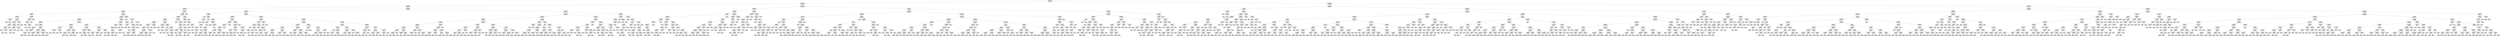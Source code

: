digraph Tree {
node [shape=box] ;
0 [label="X[7] <= 82022464.0\ngini = 0.4999\nsamples = 44030\nvalue = [21758, 22272]"] ;
1 [label="X[5] <= 91232576.0\ngini = 0.4984\nsamples = 11008\nvalue = [5819, 5189]"] ;
0 -> 1 [labeldistance=2.5, labelangle=45, headlabel="True"] ;
2 [label="X[0] <= 71505360.0\ngini = 0.4935\nsamples = 4403\nvalue = [2452, 1951]"] ;
1 -> 2 ;
3 [label="X[1] <= 113810368.0\ngini = 0.4729\nsamples = 928\nvalue = [572, 356]"] ;
2 -> 3 ;
4 [label="X[6] <= 71303784.0\ngini = 0.4546\nsamples = 604\nvalue = [393, 211]"] ;
3 -> 4 ;
5 [label="X[7] <= 64928940.0\ngini = 0.3599\nsamples = 85\nvalue = [65, 20]"] ;
4 -> 5 ;
6 [label="X[11] <= 66833776.0\ngini = 0.4352\nsamples = 50\nvalue = [34, 16]"] ;
5 -> 6 ;
7 [label="X[13] <= 74225600.0\ngini = 0.32\nsamples = 5\nvalue = [1, 4]"] ;
6 -> 7 ;
8 [label="gini = 0.0\nsamples = 4\nvalue = [0, 4]"] ;
7 -> 8 ;
9 [label="gini = 0.0\nsamples = 1\nvalue = [1, 0]"] ;
7 -> 9 ;
10 [label="X[13] <= 79259984.0\ngini = 0.3911\nsamples = 45\nvalue = [33, 12]"] ;
6 -> 10 ;
11 [label="X[3] <= 120705776.0\ngini = 0.3427\nsamples = 41\nvalue = [32, 9]"] ;
10 -> 11 ;
12 [label="X[4] <= 127222096.0\ngini = 0.4898\nsamples = 14\nvalue = [8, 6]"] ;
11 -> 12 ;
13 [label="X[6] <= 68410056.0\ngini = 0.3967\nsamples = 11\nvalue = [8, 3]"] ;
12 -> 13 ;
14 [label="gini = 0.0\nsamples = 6\nvalue = [6, 0]"] ;
13 -> 14 ;
15 [label="X[11] <= 77076880.0\ngini = 0.48\nsamples = 5\nvalue = [2, 3]"] ;
13 -> 15 ;
16 [label="gini = 0.0\nsamples = 3\nvalue = [0, 3]"] ;
15 -> 16 ;
17 [label="gini = 0.0\nsamples = 2\nvalue = [2, 0]"] ;
15 -> 17 ;
18 [label="gini = 0.0\nsamples = 3\nvalue = [0, 3]"] ;
12 -> 18 ;
19 [label="X[1] <= 100135360.0\ngini = 0.1975\nsamples = 27\nvalue = [24, 3]"] ;
11 -> 19 ;
20 [label="X[5] <= 64698168.0\ngini = 0.0799\nsamples = 24\nvalue = [23, 1]"] ;
19 -> 20 ;
21 [label="X[0] <= 66091952.0\ngini = 0.5\nsamples = 2\nvalue = [1, 1]"] ;
20 -> 21 ;
22 [label="gini = 0.0\nsamples = 1\nvalue = [0, 1]"] ;
21 -> 22 ;
23 [label="gini = 0.0\nsamples = 1\nvalue = [1, 0]"] ;
21 -> 23 ;
24 [label="gini = 0.0\nsamples = 22\nvalue = [22, 0]"] ;
20 -> 24 ;
25 [label="X[2] <= 70977752.0\ngini = 0.4444\nsamples = 3\nvalue = [1, 2]"] ;
19 -> 25 ;
26 [label="gini = 0.0\nsamples = 1\nvalue = [1, 0]"] ;
25 -> 26 ;
27 [label="gini = 0.0\nsamples = 2\nvalue = [0, 2]"] ;
25 -> 27 ;
28 [label="X[13] <= 89010464.0\ngini = 0.375\nsamples = 4\nvalue = [1, 3]"] ;
10 -> 28 ;
29 [label="gini = 0.0\nsamples = 3\nvalue = [0, 3]"] ;
28 -> 29 ;
30 [label="gini = 0.0\nsamples = 1\nvalue = [1, 0]"] ;
28 -> 30 ;
31 [label="X[7] <= 77303656.0\ngini = 0.2024\nsamples = 35\nvalue = [31, 4]"] ;
5 -> 31 ;
32 [label="X[9] <= 135749824.0\ngini = 0.1609\nsamples = 34\nvalue = [31, 3]"] ;
31 -> 32 ;
33 [label="X[8] <= 115444960.0\ngini = 0.1139\nsamples = 33\nvalue = [31, 2]"] ;
32 -> 33 ;
34 [label="gini = 0.0\nsamples = 26\nvalue = [26, 0]"] ;
33 -> 34 ;
35 [label="X[1] <= 103691688.0\ngini = 0.4082\nsamples = 7\nvalue = [5, 2]"] ;
33 -> 35 ;
36 [label="gini = 0.0\nsamples = 5\nvalue = [5, 0]"] ;
35 -> 36 ;
37 [label="gini = 0.0\nsamples = 2\nvalue = [0, 2]"] ;
35 -> 37 ;
38 [label="gini = 0.0\nsamples = 1\nvalue = [0, 1]"] ;
32 -> 38 ;
39 [label="gini = 0.0\nsamples = 1\nvalue = [0, 1]"] ;
31 -> 39 ;
40 [label="X[1] <= 109618688.0\ngini = 0.4652\nsamples = 519\nvalue = [328, 191]"] ;
4 -> 40 ;
41 [label="X[1] <= 92416552.0\ngini = 0.4699\nsamples = 501\nvalue = [312, 189]"] ;
40 -> 41 ;
42 [label="X[3] <= 119635968.0\ngini = 0.4563\nsamples = 406\nvalue = [263, 143]"] ;
41 -> 42 ;
43 [label="X[13] <= 65993812.0\ngini = 0.3954\nsamples = 199\nvalue = [145, 54]"] ;
42 -> 43 ;
44 [label="gini = 0.0\nsamples = 3\nvalue = [0, 3]"] ;
43 -> 44 ;
45 [label="X[9] <= 72349872.0\ngini = 0.385\nsamples = 196\nvalue = [145, 51]"] ;
43 -> 45 ;
46 [label="X[0] <= 65507400.0\ngini = 0.2221\nsamples = 55\nvalue = [48, 7]"] ;
45 -> 46 ;
47 [label="gini = 0.0\nsamples = 1\nvalue = [0, 1]"] ;
46 -> 47 ;
48 [label="X[6] <= 128248808.0\ngini = 0.1975\nsamples = 54\nvalue = [48, 6]"] ;
46 -> 48 ;
49 [label="X[0] <= 67377120.0\ngini = 0.1709\nsamples = 53\nvalue = [48, 5]"] ;
48 -> 49 ;
50 [label="gini = 0.32\nsamples = 25\nvalue = [20, 5]"] ;
49 -> 50 ;
51 [label="gini = 0.0\nsamples = 28\nvalue = [28, 0]"] ;
49 -> 51 ;
52 [label="gini = 0.0\nsamples = 1\nvalue = [0, 1]"] ;
48 -> 52 ;
53 [label="X[3] <= 93929536.0\ngini = 0.4294\nsamples = 141\nvalue = [97, 44]"] ;
45 -> 53 ;
54 [label="X[4] <= 87975152.0\ngini = 0.4933\nsamples = 52\nvalue = [29, 23]"] ;
53 -> 54 ;
55 [label="X[1] <= 70356968.0\ngini = 0.4082\nsamples = 35\nvalue = [25, 10]"] ;
54 -> 55 ;
56 [label="gini = 0.32\nsamples = 5\nvalue = [1, 4]"] ;
55 -> 56 ;
57 [label="gini = 0.32\nsamples = 30\nvalue = [24, 6]"] ;
55 -> 57 ;
58 [label="X[13] <= 130494512.0\ngini = 0.3599\nsamples = 17\nvalue = [4, 13]"] ;
54 -> 58 ;
59 [label="gini = 0.2311\nsamples = 15\nvalue = [2, 13]"] ;
58 -> 59 ;
60 [label="gini = 0.0\nsamples = 2\nvalue = [2, 0]"] ;
58 -> 60 ;
61 [label="X[11] <= 100176912.0\ngini = 0.3606\nsamples = 89\nvalue = [68, 21]"] ;
53 -> 61 ;
62 [label="X[4] <= 115381712.0\ngini = 0.3414\nsamples = 87\nvalue = [68, 19]"] ;
61 -> 62 ;
63 [label="gini = 0.2449\nsamples = 56\nvalue = [48, 8]"] ;
62 -> 63 ;
64 [label="gini = 0.4579\nsamples = 31\nvalue = [20, 11]"] ;
62 -> 64 ;
65 [label="gini = 0.0\nsamples = 2\nvalue = [0, 2]"] ;
61 -> 65 ;
66 [label="X[12] <= 77352896.0\ngini = 0.4902\nsamples = 207\nvalue = [118, 89]"] ;
42 -> 66 ;
67 [label="X[1] <= 66060464.0\ngini = 0.4576\nsamples = 127\nvalue = [82, 45]"] ;
66 -> 67 ;
68 [label="X[13] <= 91705944.0\ngini = 0.4654\nsamples = 19\nvalue = [7, 12]"] ;
67 -> 68 ;
69 [label="X[10] <= 121164048.0\ngini = 0.4444\nsamples = 9\nvalue = [6, 3]"] ;
68 -> 69 ;
70 [label="gini = 0.0\nsamples = 6\nvalue = [6, 0]"] ;
69 -> 70 ;
71 [label="gini = 0.0\nsamples = 3\nvalue = [0, 3]"] ;
69 -> 71 ;
72 [label="X[3] <= 133308456.0\ngini = 0.18\nsamples = 10\nvalue = [1, 9]"] ;
68 -> 72 ;
73 [label="gini = 0.0\nsamples = 9\nvalue = [0, 9]"] ;
72 -> 73 ;
74 [label="gini = 0.0\nsamples = 1\nvalue = [1, 0]"] ;
72 -> 74 ;
75 [label="X[9] <= 91636608.0\ngini = 0.4244\nsamples = 108\nvalue = [75, 33]"] ;
67 -> 75 ;
76 [label="X[7] <= 71474768.0\ngini = 0.4856\nsamples = 53\nvalue = [31, 22]"] ;
75 -> 76 ;
77 [label="X[3] <= 133533248.0\ngini = 0.4575\nsamples = 48\nvalue = [31, 17]"] ;
76 -> 77 ;
78 [label="gini = 0.4286\nsamples = 45\nvalue = [31, 14]"] ;
77 -> 78 ;
79 [label="gini = 0.0\nsamples = 3\nvalue = [0, 3]"] ;
77 -> 79 ;
80 [label="gini = 0.0\nsamples = 5\nvalue = [0, 5]"] ;
76 -> 80 ;
81 [label="X[9] <= 135552048.0\ngini = 0.32\nsamples = 55\nvalue = [44, 11]"] ;
75 -> 81 ;
82 [label="X[2] <= 68354080.0\ngini = 0.282\nsamples = 53\nvalue = [44, 9]"] ;
81 -> 82 ;
83 [label="gini = 0.4688\nsamples = 16\nvalue = [10, 6]"] ;
82 -> 83 ;
84 [label="gini = 0.149\nsamples = 37\nvalue = [34, 3]"] ;
82 -> 84 ;
85 [label="gini = 0.0\nsamples = 2\nvalue = [0, 2]"] ;
81 -> 85 ;
86 [label="X[5] <= 79356432.0\ngini = 0.495\nsamples = 80\nvalue = [36, 44]"] ;
66 -> 86 ;
87 [label="X[7] <= 70540192.0\ngini = 0.414\nsamples = 41\nvalue = [12, 29]"] ;
86 -> 87 ;
88 [label="X[4] <= 113643248.0\ngini = 0.3343\nsamples = 33\nvalue = [7, 26]"] ;
87 -> 88 ;
89 [label="gini = 0.0\nsamples = 2\nvalue = [2, 0]"] ;
88 -> 89 ;
90 [label="X[5] <= 65842476.0\ngini = 0.2706\nsamples = 31\nvalue = [5, 26]"] ;
88 -> 90 ;
91 [label="gini = 0.0\nsamples = 2\nvalue = [2, 0]"] ;
90 -> 91 ;
92 [label="gini = 0.1855\nsamples = 29\nvalue = [3, 26]"] ;
90 -> 92 ;
93 [label="X[13] <= 96741552.0\ngini = 0.4688\nsamples = 8\nvalue = [5, 3]"] ;
87 -> 93 ;
94 [label="gini = 0.0\nsamples = 4\nvalue = [4, 0]"] ;
93 -> 94 ;
95 [label="X[6] <= 105593792.0\ngini = 0.375\nsamples = 4\nvalue = [1, 3]"] ;
93 -> 95 ;
96 [label="gini = 0.0\nsamples = 3\nvalue = [0, 3]"] ;
95 -> 96 ;
97 [label="gini = 0.0\nsamples = 1\nvalue = [1, 0]"] ;
95 -> 97 ;
98 [label="X[10] <= 94848368.0\ngini = 0.4734\nsamples = 39\nvalue = [24, 15]"] ;
86 -> 98 ;
99 [label="X[8] <= 68424072.0\ngini = 0.2449\nsamples = 21\nvalue = [18, 3]"] ;
98 -> 99 ;
100 [label="X[0] <= 66784688.0\ngini = 0.4898\nsamples = 7\nvalue = [4, 3]"] ;
99 -> 100 ;
101 [label="gini = 0.0\nsamples = 3\nvalue = [3, 0]"] ;
100 -> 101 ;
102 [label="gini = 0.375\nsamples = 4\nvalue = [1, 3]"] ;
100 -> 102 ;
103 [label="gini = 0.0\nsamples = 14\nvalue = [14, 0]"] ;
99 -> 103 ;
104 [label="X[5] <= 87020912.0\ngini = 0.4444\nsamples = 18\nvalue = [6, 12]"] ;
98 -> 104 ;
105 [label="gini = 0.0\nsamples = 9\nvalue = [0, 9]"] ;
104 -> 105 ;
106 [label="X[19] <= 0.5\ngini = 0.4444\nsamples = 9\nvalue = [6, 3]"] ;
104 -> 106 ;
107 [label="gini = 0.0\nsamples = 5\nvalue = [5, 0]"] ;
106 -> 107 ;
108 [label="gini = 0.375\nsamples = 4\nvalue = [1, 3]"] ;
106 -> 108 ;
109 [label="X[3] <= 108378912.0\ngini = 0.4995\nsamples = 95\nvalue = [49, 46]"] ;
41 -> 109 ;
110 [label="X[5] <= 86928000.0\ngini = 0.4444\nsamples = 39\nvalue = [13, 26]"] ;
109 -> 110 ;
111 [label="X[22] <= 0.5\ngini = 0.3673\nsamples = 33\nvalue = [8, 25]"] ;
110 -> 111 ;
112 [label="X[20] <= 0.5\ngini = 0.3122\nsamples = 31\nvalue = [6, 25]"] ;
111 -> 112 ;
113 [label="X[19] <= 0.5\ngini = 0.2449\nsamples = 28\nvalue = [4, 24]"] ;
112 -> 113 ;
114 [label="X[4] <= 124931560.0\ngini = 0.1975\nsamples = 27\nvalue = [3, 24]"] ;
113 -> 114 ;
115 [label="gini = 0.142\nsamples = 26\nvalue = [2, 24]"] ;
114 -> 115 ;
116 [label="gini = 0.0\nsamples = 1\nvalue = [1, 0]"] ;
114 -> 116 ;
117 [label="gini = 0.0\nsamples = 1\nvalue = [1, 0]"] ;
113 -> 117 ;
118 [label="X[10] <= 95586048.0\ngini = 0.4444\nsamples = 3\nvalue = [2, 1]"] ;
112 -> 118 ;
119 [label="gini = 0.0\nsamples = 1\nvalue = [0, 1]"] ;
118 -> 119 ;
120 [label="gini = 0.0\nsamples = 2\nvalue = [2, 0]"] ;
118 -> 120 ;
121 [label="gini = 0.0\nsamples = 2\nvalue = [2, 0]"] ;
111 -> 121 ;
122 [label="X[12] <= 100057552.0\ngini = 0.2778\nsamples = 6\nvalue = [5, 1]"] ;
110 -> 122 ;
123 [label="gini = 0.0\nsamples = 5\nvalue = [5, 0]"] ;
122 -> 123 ;
124 [label="gini = 0.0\nsamples = 1\nvalue = [0, 1]"] ;
122 -> 124 ;
125 [label="X[0] <= 66091952.0\ngini = 0.4592\nsamples = 56\nvalue = [36, 20]"] ;
109 -> 125 ;
126 [label="X[12] <= 86542688.0\ngini = 0.32\nsamples = 5\nvalue = [1, 4]"] ;
125 -> 126 ;
127 [label="gini = 0.0\nsamples = 4\nvalue = [0, 4]"] ;
126 -> 127 ;
128 [label="gini = 0.0\nsamples = 1\nvalue = [1, 0]"] ;
126 -> 128 ;
129 [label="X[2] <= 130763920.0\ngini = 0.4306\nsamples = 51\nvalue = [35, 16]"] ;
125 -> 129 ;
130 [label="X[11] <= 77886432.0\ngini = 0.395\nsamples = 48\nvalue = [35, 13]"] ;
129 -> 130 ;
131 [label="gini = 0.0\nsamples = 2\nvalue = [0, 2]"] ;
130 -> 131 ;
132 [label="X[11] <= 103102832.0\ngini = 0.3639\nsamples = 46\nvalue = [35, 11]"] ;
130 -> 132 ;
133 [label="X[9] <= 126015440.0\ngini = 0.2248\nsamples = 31\nvalue = [27, 4]"] ;
132 -> 133 ;
134 [label="gini = 0.0799\nsamples = 24\nvalue = [23, 1]"] ;
133 -> 134 ;
135 [label="gini = 0.4898\nsamples = 7\nvalue = [4, 3]"] ;
133 -> 135 ;
136 [label="X[8] <= 91103296.0\ngini = 0.4978\nsamples = 15\nvalue = [8, 7]"] ;
132 -> 136 ;
137 [label="gini = 0.4628\nsamples = 11\nvalue = [4, 7]"] ;
136 -> 137 ;
138 [label="gini = 0.0\nsamples = 4\nvalue = [4, 0]"] ;
136 -> 138 ;
139 [label="gini = 0.0\nsamples = 3\nvalue = [0, 3]"] ;
129 -> 139 ;
140 [label="X[11] <= 86078064.0\ngini = 0.1975\nsamples = 18\nvalue = [16, 2]"] ;
40 -> 140 ;
141 [label="gini = 0.0\nsamples = 1\nvalue = [0, 1]"] ;
140 -> 141 ;
142 [label="X[13] <= 121026816.0\ngini = 0.1107\nsamples = 17\nvalue = [16, 1]"] ;
140 -> 142 ;
143 [label="gini = 0.0\nsamples = 15\nvalue = [15, 0]"] ;
142 -> 143 ;
144 [label="X[6] <= 116282288.0\ngini = 0.5\nsamples = 2\nvalue = [1, 1]"] ;
142 -> 144 ;
145 [label="gini = 0.0\nsamples = 1\nvalue = [0, 1]"] ;
144 -> 145 ;
146 [label="gini = 0.0\nsamples = 1\nvalue = [1, 0]"] ;
144 -> 146 ;
147 [label="X[2] <= 135813136.0\ngini = 0.4945\nsamples = 324\nvalue = [179, 145]"] ;
3 -> 147 ;
148 [label="X[5] <= 84891256.0\ngini = 0.4916\nsamples = 317\nvalue = [179, 138]"] ;
147 -> 148 ;
149 [label="X[1] <= 128189664.0\ngini = 0.4855\nsamples = 294\nvalue = [172, 122]"] ;
148 -> 149 ;
150 [label="X[5] <= 80158448.0\ngini = 0.4988\nsamples = 164\nvalue = [86, 78]"] ;
149 -> 150 ;
151 [label="X[5] <= 79323232.0\ngini = 0.4998\nsamples = 135\nvalue = [66, 69]"] ;
150 -> 151 ;
152 [label="X[11] <= 130678832.0\ngini = 0.4995\nsamples = 126\nvalue = [65, 61]"] ;
151 -> 152 ;
153 [label="X[11] <= 124387048.0\ngini = 0.5\nsamples = 121\nvalue = [60, 61]"] ;
152 -> 153 ;
154 [label="X[12] <= 77133040.0\ngini = 0.4979\nsamples = 109\nvalue = [58, 51]"] ;
153 -> 154 ;
155 [label="X[12] <= 66596540.0\ngini = 0.4851\nsamples = 87\nvalue = [51, 36]"] ;
154 -> 155 ;
156 [label="gini = 0.4998\nsamples = 55\nvalue = [27, 28]"] ;
155 -> 156 ;
157 [label="gini = 0.375\nsamples = 32\nvalue = [24, 8]"] ;
155 -> 157 ;
158 [label="X[9] <= 130679496.0\ngini = 0.4339\nsamples = 22\nvalue = [7, 15]"] ;
154 -> 158 ;
159 [label="gini = 0.3324\nsamples = 19\nvalue = [4, 15]"] ;
158 -> 159 ;
160 [label="gini = 0.0\nsamples = 3\nvalue = [3, 0]"] ;
158 -> 160 ;
161 [label="X[5] <= 69481296.0\ngini = 0.2778\nsamples = 12\nvalue = [2, 10]"] ;
153 -> 161 ;
162 [label="gini = 0.0\nsamples = 10\nvalue = [0, 10]"] ;
161 -> 162 ;
163 [label="gini = 0.0\nsamples = 2\nvalue = [2, 0]"] ;
161 -> 163 ;
164 [label="gini = 0.0\nsamples = 5\nvalue = [5, 0]"] ;
152 -> 164 ;
165 [label="X[0] <= 65507400.0\ngini = 0.1975\nsamples = 9\nvalue = [1, 8]"] ;
151 -> 165 ;
166 [label="gini = 0.0\nsamples = 1\nvalue = [1, 0]"] ;
165 -> 166 ;
167 [label="gini = 0.0\nsamples = 8\nvalue = [0, 8]"] ;
165 -> 167 ;
168 [label="X[1] <= 123251376.0\ngini = 0.4281\nsamples = 29\nvalue = [20, 9]"] ;
150 -> 168 ;
169 [label="X[0] <= 69796480.0\ngini = 0.1528\nsamples = 12\nvalue = [11, 1]"] ;
168 -> 169 ;
170 [label="gini = 0.0\nsamples = 10\nvalue = [10, 0]"] ;
169 -> 170 ;
171 [label="X[10] <= 110521976.0\ngini = 0.5\nsamples = 2\nvalue = [1, 1]"] ;
169 -> 171 ;
172 [label="gini = 0.0\nsamples = 1\nvalue = [1, 0]"] ;
171 -> 172 ;
173 [label="gini = 0.0\nsamples = 1\nvalue = [0, 1]"] ;
171 -> 173 ;
174 [label="X[13] <= 66002936.0\ngini = 0.4983\nsamples = 17\nvalue = [9, 8]"] ;
168 -> 174 ;
175 [label="gini = 0.0\nsamples = 3\nvalue = [0, 3]"] ;
174 -> 175 ;
176 [label="X[7] <= 63931752.0\ngini = 0.4592\nsamples = 14\nvalue = [9, 5]"] ;
174 -> 176 ;
177 [label="X[13] <= 71645472.0\ngini = 0.375\nsamples = 4\nvalue = [1, 3]"] ;
176 -> 177 ;
178 [label="gini = 0.0\nsamples = 1\nvalue = [1, 0]"] ;
177 -> 178 ;
179 [label="gini = 0.0\nsamples = 3\nvalue = [0, 3]"] ;
177 -> 179 ;
180 [label="X[9] <= 127895208.0\ngini = 0.32\nsamples = 10\nvalue = [8, 2]"] ;
176 -> 180 ;
181 [label="gini = 0.0\nsamples = 7\nvalue = [7, 0]"] ;
180 -> 181 ;
182 [label="X[1] <= 123766592.0\ngini = 0.4444\nsamples = 3\nvalue = [1, 2]"] ;
180 -> 182 ;
183 [label="gini = 0.0\nsamples = 1\nvalue = [1, 0]"] ;
182 -> 183 ;
184 [label="gini = 0.0\nsamples = 2\nvalue = [0, 2]"] ;
182 -> 184 ;
185 [label="X[13] <= 65709992.0\ngini = 0.4478\nsamples = 130\nvalue = [86, 44]"] ;
149 -> 185 ;
186 [label="gini = 0.0\nsamples = 3\nvalue = [0, 3]"] ;
185 -> 186 ;
187 [label="X[13] <= 131281360.0\ngini = 0.4372\nsamples = 127\nvalue = [86, 41]"] ;
185 -> 187 ;
188 [label="X[5] <= 79218216.0\ngini = 0.4251\nsamples = 124\nvalue = [86, 38]"] ;
187 -> 188 ;
189 [label="X[30] <= 0.5\ngini = 0.4527\nsamples = 104\nvalue = [68, 36]"] ;
188 -> 189 ;
190 [label="X[10] <= 79560728.0\ngini = 0.4297\nsamples = 96\nvalue = [66, 30]"] ;
189 -> 190 ;
191 [label="gini = 0.0\nsamples = 3\nvalue = [0, 3]"] ;
190 -> 191 ;
192 [label="X[2] <= 109292736.0\ngini = 0.4121\nsamples = 93\nvalue = [66, 27]"] ;
190 -> 192 ;
193 [label="gini = 0.378\nsamples = 83\nvalue = [62, 21]"] ;
192 -> 193 ;
194 [label="gini = 0.48\nsamples = 10\nvalue = [4, 6]"] ;
192 -> 194 ;
195 [label="X[7] <= 66919692.0\ngini = 0.375\nsamples = 8\nvalue = [2, 6]"] ;
189 -> 195 ;
196 [label="X[11] <= 119080504.0\ngini = 0.4444\nsamples = 3\nvalue = [2, 1]"] ;
195 -> 196 ;
197 [label="gini = 0.0\nsamples = 1\nvalue = [0, 1]"] ;
196 -> 197 ;
198 [label="gini = 0.0\nsamples = 2\nvalue = [2, 0]"] ;
196 -> 198 ;
199 [label="gini = 0.0\nsamples = 5\nvalue = [0, 5]"] ;
195 -> 199 ;
200 [label="X[2] <= 68117056.0\ngini = 0.18\nsamples = 20\nvalue = [18, 2]"] ;
188 -> 200 ;
201 [label="gini = 0.0\nsamples = 2\nvalue = [0, 2]"] ;
200 -> 201 ;
202 [label="gini = 0.0\nsamples = 18\nvalue = [18, 0]"] ;
200 -> 202 ;
203 [label="gini = 0.0\nsamples = 3\nvalue = [0, 3]"] ;
187 -> 203 ;
204 [label="X[5] <= 90972744.0\ngini = 0.4234\nsamples = 23\nvalue = [7, 16]"] ;
148 -> 204 ;
205 [label="X[6] <= 77035632.0\ngini = 0.32\nsamples = 20\nvalue = [4, 16]"] ;
204 -> 205 ;
206 [label="gini = 0.0\nsamples = 10\nvalue = [0, 10]"] ;
205 -> 206 ;
207 [label="X[9] <= 97566672.0\ngini = 0.48\nsamples = 10\nvalue = [4, 6]"] ;
205 -> 207 ;
208 [label="gini = 0.0\nsamples = 5\nvalue = [0, 5]"] ;
207 -> 208 ;
209 [label="X[2] <= 71307456.0\ngini = 0.32\nsamples = 5\nvalue = [4, 1]"] ;
207 -> 209 ;
210 [label="gini = 0.0\nsamples = 1\nvalue = [0, 1]"] ;
209 -> 210 ;
211 [label="gini = 0.0\nsamples = 4\nvalue = [4, 0]"] ;
209 -> 211 ;
212 [label="gini = 0.0\nsamples = 3\nvalue = [3, 0]"] ;
204 -> 212 ;
213 [label="gini = 0.0\nsamples = 7\nvalue = [0, 7]"] ;
147 -> 213 ;
214 [label="X[9] <= 91776368.0\ngini = 0.4966\nsamples = 3475\nvalue = [1880, 1595]"] ;
2 -> 214 ;
215 [label="X[12] <= 64371564.0\ngini = 0.4842\nsamples = 1311\nvalue = [772, 539]"] ;
214 -> 215 ;
216 [label="X[3] <= 88469152.0\ngini = 0.375\nsamples = 20\nvalue = [5, 15]"] ;
215 -> 216 ;
217 [label="gini = 0.0\nsamples = 11\nvalue = [0, 11]"] ;
216 -> 217 ;
218 [label="X[11] <= 86211176.0\ngini = 0.4938\nsamples = 9\nvalue = [5, 4]"] ;
216 -> 218 ;
219 [label="X[13] <= 75580288.0\ngini = 0.32\nsamples = 5\nvalue = [1, 4]"] ;
218 -> 219 ;
220 [label="gini = 0.0\nsamples = 1\nvalue = [1, 0]"] ;
219 -> 220 ;
221 [label="gini = 0.0\nsamples = 4\nvalue = [0, 4]"] ;
219 -> 221 ;
222 [label="gini = 0.0\nsamples = 4\nvalue = [4, 0]"] ;
218 -> 222 ;
223 [label="X[6] <= 87960640.0\ngini = 0.4823\nsamples = 1291\nvalue = [767, 524]"] ;
215 -> 223 ;
224 [label="X[12] <= 70626400.0\ngini = 0.4994\nsamples = 288\nvalue = [149, 139]"] ;
223 -> 224 ;
225 [label="X[8] <= 68452448.0\ngini = 0.4416\nsamples = 79\nvalue = [53, 26]"] ;
224 -> 225 ;
226 [label="X[26] <= 0.5\ngini = 0.4567\nsamples = 17\nvalue = [6, 11]"] ;
225 -> 226 ;
227 [label="X[2] <= 68496976.0\ngini = 0.3911\nsamples = 15\nvalue = [4, 11]"] ;
226 -> 227 ;
228 [label="X[5] <= 65118620.0\ngini = 0.5\nsamples = 8\nvalue = [4, 4]"] ;
227 -> 228 ;
229 [label="gini = 0.0\nsamples = 3\nvalue = [0, 3]"] ;
228 -> 229 ;
230 [label="X[4] <= 127720144.0\ngini = 0.32\nsamples = 5\nvalue = [4, 1]"] ;
228 -> 230 ;
231 [label="gini = 0.0\nsamples = 4\nvalue = [4, 0]"] ;
230 -> 231 ;
232 [label="gini = 0.0\nsamples = 1\nvalue = [0, 1]"] ;
230 -> 232 ;
233 [label="gini = 0.0\nsamples = 7\nvalue = [0, 7]"] ;
227 -> 233 ;
234 [label="gini = 0.0\nsamples = 2\nvalue = [2, 0]"] ;
226 -> 234 ;
235 [label="X[11] <= 71988096.0\ngini = 0.3668\nsamples = 62\nvalue = [47, 15]"] ;
225 -> 235 ;
236 [label="gini = 0.0\nsamples = 23\nvalue = [23, 0]"] ;
235 -> 236 ;
237 [label="X[6] <= 86978752.0\ngini = 0.4734\nsamples = 39\nvalue = [24, 15]"] ;
235 -> 237 ;
238 [label="X[1] <= 68160128.0\ngini = 0.4152\nsamples = 34\nvalue = [24, 10]"] ;
237 -> 238 ;
239 [label="gini = 0.0\nsamples = 3\nvalue = [0, 3]"] ;
238 -> 239 ;
240 [label="X[2] <= 78004816.0\ngini = 0.3496\nsamples = 31\nvalue = [24, 7]"] ;
238 -> 240 ;
241 [label="X[3] <= 114455840.0\ngini = 0.4938\nsamples = 9\nvalue = [4, 5]"] ;
240 -> 241 ;
242 [label="gini = 0.0\nsamples = 3\nvalue = [3, 0]"] ;
241 -> 242 ;
243 [label="gini = 0.2778\nsamples = 6\nvalue = [1, 5]"] ;
241 -> 243 ;
244 [label="X[3] <= 77653152.0\ngini = 0.1653\nsamples = 22\nvalue = [20, 2]"] ;
240 -> 244 ;
245 [label="gini = 0.0\nsamples = 1\nvalue = [0, 1]"] ;
244 -> 245 ;
246 [label="gini = 0.0907\nsamples = 21\nvalue = [20, 1]"] ;
244 -> 246 ;
247 [label="gini = 0.0\nsamples = 5\nvalue = [0, 5]"] ;
237 -> 247 ;
248 [label="X[0] <= 81466304.0\ngini = 0.4967\nsamples = 209\nvalue = [96, 113]"] ;
224 -> 248 ;
249 [label="X[8] <= 135582688.0\ngini = 0.4991\nsamples = 144\nvalue = [75, 69]"] ;
248 -> 249 ;
250 [label="X[12] <= 104112144.0\ngini = 0.4962\nsamples = 138\nvalue = [75, 63]"] ;
249 -> 250 ;
251 [label="X[5] <= 71497968.0\ngini = 0.4997\nsamples = 129\nvalue = [66, 63]"] ;
250 -> 251 ;
252 [label="X[7] <= 70778880.0\ngini = 0.3324\nsamples = 19\nvalue = [15, 4]"] ;
251 -> 252 ;
253 [label="X[10] <= 103697792.0\ngini = 0.4938\nsamples = 9\nvalue = [5, 4]"] ;
252 -> 253 ;
254 [label="gini = 0.0\nsamples = 4\nvalue = [0, 4]"] ;
253 -> 254 ;
255 [label="gini = 0.0\nsamples = 5\nvalue = [5, 0]"] ;
253 -> 255 ;
256 [label="gini = 0.0\nsamples = 10\nvalue = [10, 0]"] ;
252 -> 256 ;
257 [label="X[12] <= 76919936.0\ngini = 0.4974\nsamples = 110\nvalue = [51, 59]"] ;
251 -> 257 ;
258 [label="X[8] <= 127863568.0\ngini = 0.3512\nsamples = 22\nvalue = [5, 17]"] ;
257 -> 258 ;
259 [label="gini = 0.1884\nsamples = 19\nvalue = [2, 17]"] ;
258 -> 259 ;
260 [label="gini = 0.0\nsamples = 3\nvalue = [3, 0]"] ;
258 -> 260 ;
261 [label="X[5] <= 80542720.0\ngini = 0.499\nsamples = 88\nvalue = [46, 42]"] ;
257 -> 261 ;
262 [label="gini = 0.477\nsamples = 56\nvalue = [22, 34]"] ;
261 -> 262 ;
263 [label="gini = 0.375\nsamples = 32\nvalue = [24, 8]"] ;
261 -> 263 ;
264 [label="gini = 0.0\nsamples = 9\nvalue = [9, 0]"] ;
250 -> 264 ;
265 [label="gini = 0.0\nsamples = 6\nvalue = [0, 6]"] ;
249 -> 265 ;
266 [label="X[3] <= 132655264.0\ngini = 0.4374\nsamples = 65\nvalue = [21, 44]"] ;
248 -> 266 ;
267 [label="X[3] <= 104821288.0\ngini = 0.4213\nsamples = 63\nvalue = [19, 44]"] ;
266 -> 267 ;
268 [label="X[4] <= 99389392.0\ngini = 0.497\nsamples = 26\nvalue = [12, 14]"] ;
267 -> 268 ;
269 [label="X[4] <= 75841408.0\ngini = 0.4321\nsamples = 19\nvalue = [6, 13]"] ;
268 -> 269 ;
270 [label="gini = 0.0\nsamples = 2\nvalue = [2, 0]"] ;
269 -> 270 ;
271 [label="X[30] <= 0.5\ngini = 0.3599\nsamples = 17\nvalue = [4, 13]"] ;
269 -> 271 ;
272 [label="gini = 0.2311\nsamples = 15\nvalue = [2, 13]"] ;
271 -> 272 ;
273 [label="gini = 0.0\nsamples = 2\nvalue = [2, 0]"] ;
271 -> 273 ;
274 [label="X[12] <= 108146584.0\ngini = 0.2449\nsamples = 7\nvalue = [6, 1]"] ;
268 -> 274 ;
275 [label="gini = 0.0\nsamples = 6\nvalue = [6, 0]"] ;
274 -> 275 ;
276 [label="gini = 0.0\nsamples = 1\nvalue = [0, 1]"] ;
274 -> 276 ;
277 [label="X[0] <= 92484784.0\ngini = 0.3068\nsamples = 37\nvalue = [7, 30]"] ;
267 -> 277 ;
278 [label="X[12] <= 103975328.0\ngini = 0.1855\nsamples = 29\nvalue = [3, 26]"] ;
277 -> 278 ;
279 [label="X[35] <= 0.5\ngini = 0.1327\nsamples = 28\nvalue = [2, 26]"] ;
278 -> 279 ;
280 [label="gini = 0.0713\nsamples = 27\nvalue = [1, 26]"] ;
279 -> 280 ;
281 [label="gini = 0.0\nsamples = 1\nvalue = [1, 0]"] ;
279 -> 281 ;
282 [label="gini = 0.0\nsamples = 1\nvalue = [1, 0]"] ;
278 -> 282 ;
283 [label="X[6] <= 79546144.0\ngini = 0.5\nsamples = 8\nvalue = [4, 4]"] ;
277 -> 283 ;
284 [label="gini = 0.0\nsamples = 3\nvalue = [3, 0]"] ;
283 -> 284 ;
285 [label="X[5] <= 73092272.0\ngini = 0.32\nsamples = 5\nvalue = [1, 4]"] ;
283 -> 285 ;
286 [label="gini = 0.0\nsamples = 1\nvalue = [1, 0]"] ;
285 -> 286 ;
287 [label="gini = 0.0\nsamples = 4\nvalue = [0, 4]"] ;
285 -> 287 ;
288 [label="gini = 0.0\nsamples = 2\nvalue = [2, 0]"] ;
266 -> 288 ;
289 [label="X[13] <= 91593128.0\ngini = 0.473\nsamples = 1003\nvalue = [618, 385]"] ;
223 -> 289 ;
290 [label="X[5] <= 84666920.0\ngini = 0.3122\nsamples = 62\nvalue = [50, 12]"] ;
289 -> 290 ;
291 [label="X[4] <= 81667312.0\ngini = 0.233\nsamples = 52\nvalue = [45, 7]"] ;
290 -> 291 ;
292 [label="X[5] <= 71288640.0\ngini = 0.48\nsamples = 5\nvalue = [2, 3]"] ;
291 -> 292 ;
293 [label="gini = 0.0\nsamples = 2\nvalue = [0, 2]"] ;
292 -> 293 ;
294 [label="X[0] <= 114189376.0\ngini = 0.4444\nsamples = 3\nvalue = [2, 1]"] ;
292 -> 294 ;
295 [label="gini = 0.0\nsamples = 2\nvalue = [2, 0]"] ;
294 -> 295 ;
296 [label="gini = 0.0\nsamples = 1\nvalue = [0, 1]"] ;
294 -> 296 ;
297 [label="X[1] <= 65029760.0\ngini = 0.1557\nsamples = 47\nvalue = [43, 4]"] ;
291 -> 297 ;
298 [label="gini = 0.0\nsamples = 1\nvalue = [0, 1]"] ;
297 -> 298 ;
299 [label="X[12] <= 120366056.0\ngini = 0.1219\nsamples = 46\nvalue = [43, 3]"] ;
297 -> 299 ;
300 [label="X[1] <= 104138016.0\ngini = 0.0849\nsamples = 45\nvalue = [43, 2]"] ;
299 -> 300 ;
301 [label="gini = 0.0\nsamples = 37\nvalue = [37, 0]"] ;
300 -> 301 ;
302 [label="X[1] <= 109112336.0\ngini = 0.375\nsamples = 8\nvalue = [6, 2]"] ;
300 -> 302 ;
303 [label="gini = 0.0\nsamples = 2\nvalue = [0, 2]"] ;
302 -> 303 ;
304 [label="gini = 0.0\nsamples = 6\nvalue = [6, 0]"] ;
302 -> 304 ;
305 [label="gini = 0.0\nsamples = 1\nvalue = [0, 1]"] ;
299 -> 305 ;
306 [label="X[5] <= 90224816.0\ngini = 0.5\nsamples = 10\nvalue = [5, 5]"] ;
290 -> 306 ;
307 [label="gini = 0.0\nsamples = 5\nvalue = [0, 5]"] ;
306 -> 307 ;
308 [label="gini = 0.0\nsamples = 5\nvalue = [5, 0]"] ;
306 -> 308 ;
309 [label="X[8] <= 98617488.0\ngini = 0.4785\nsamples = 941\nvalue = [568, 373]"] ;
289 -> 309 ;
310 [label="X[2] <= 83361808.0\ngini = 0.4619\nsamples = 616\nvalue = [393, 223]"] ;
309 -> 310 ;
311 [label="X[8] <= 74503216.0\ngini = 0.4835\nsamples = 391\nvalue = [231, 160]"] ;
310 -> 311 ;
312 [label="X[7] <= 75539360.0\ngini = 0.4476\nsamples = 210\nvalue = [139, 71]"] ;
311 -> 312 ;
313 [label="X[3] <= 91818472.0\ngini = 0.4824\nsamples = 128\nvalue = [76, 52]"] ;
312 -> 313 ;
314 [label="X[5] <= 64398888.0\ngini = 0.327\nsamples = 34\nvalue = [27, 7]"] ;
313 -> 314 ;
315 [label="gini = 0.0\nsamples = 2\nvalue = [0, 2]"] ;
314 -> 315 ;
316 [label="gini = 0.2637\nsamples = 32\nvalue = [27, 5]"] ;
314 -> 316 ;
317 [label="X[3] <= 102149520.0\ngini = 0.4991\nsamples = 94\nvalue = [49, 45]"] ;
313 -> 317 ;
318 [label="gini = 0.2907\nsamples = 17\nvalue = [3, 14]"] ;
317 -> 318 ;
319 [label="gini = 0.481\nsamples = 77\nvalue = [46, 31]"] ;
317 -> 319 ;
320 [label="X[4] <= 76067664.0\ngini = 0.356\nsamples = 82\nvalue = [63, 19]"] ;
312 -> 320 ;
321 [label="X[6] <= 100186736.0\ngini = 0.32\nsamples = 5\nvalue = [1, 4]"] ;
320 -> 321 ;
322 [label="gini = 0.0\nsamples = 1\nvalue = [1, 0]"] ;
321 -> 322 ;
323 [label="gini = 0.0\nsamples = 4\nvalue = [0, 4]"] ;
321 -> 323 ;
324 [label="X[4] <= 102608752.0\ngini = 0.3137\nsamples = 77\nvalue = [62, 15]"] ;
320 -> 324 ;
325 [label="gini = 0.0\nsamples = 22\nvalue = [22, 0]"] ;
324 -> 325 ;
326 [label="gini = 0.3967\nsamples = 55\nvalue = [40, 15]"] ;
324 -> 326 ;
327 [label="X[5] <= 65159384.0\ngini = 0.4999\nsamples = 181\nvalue = [92, 89]"] ;
311 -> 327 ;
328 [label="X[8] <= 74518560.0\ngini = 0.2188\nsamples = 16\nvalue = [14, 2]"] ;
327 -> 328 ;
329 [label="gini = 0.0\nsamples = 1\nvalue = [0, 1]"] ;
328 -> 329 ;
330 [label="X[7] <= 79835680.0\ngini = 0.1244\nsamples = 15\nvalue = [14, 1]"] ;
328 -> 330 ;
331 [label="gini = 0.0\nsamples = 14\nvalue = [14, 0]"] ;
330 -> 331 ;
332 [label="gini = 0.0\nsamples = 1\nvalue = [0, 1]"] ;
330 -> 332 ;
333 [label="X[10] <= 86137504.0\ngini = 0.4985\nsamples = 165\nvalue = [78, 87]"] ;
327 -> 333 ;
334 [label="X[13] <= 121150992.0\ngini = 0.4814\nsamples = 109\nvalue = [44, 65]"] ;
333 -> 334 ;
335 [label="gini = 0.4444\nsamples = 78\nvalue = [26, 52]"] ;
334 -> 335 ;
336 [label="gini = 0.487\nsamples = 31\nvalue = [18, 13]"] ;
334 -> 336 ;
337 [label="X[7] <= 64625308.0\ngini = 0.477\nsamples = 56\nvalue = [34, 22]"] ;
333 -> 337 ;
338 [label="gini = 0.0\nsamples = 4\nvalue = [0, 4]"] ;
337 -> 338 ;
339 [label="gini = 0.4527\nsamples = 52\nvalue = [34, 18]"] ;
337 -> 339 ;
340 [label="X[13] <= 92419776.0\ngini = 0.4032\nsamples = 225\nvalue = [162, 63]"] ;
310 -> 340 ;
341 [label="X[2] <= 87118352.0\ngini = 0.2778\nsamples = 6\nvalue = [1, 5]"] ;
340 -> 341 ;
342 [label="gini = 0.0\nsamples = 1\nvalue = [1, 0]"] ;
341 -> 342 ;
343 [label="gini = 0.0\nsamples = 5\nvalue = [0, 5]"] ;
341 -> 343 ;
344 [label="X[15] <= 0.5\ngini = 0.3894\nsamples = 219\nvalue = [161, 58]"] ;
340 -> 344 ;
345 [label="X[9] <= 90785128.0\ngini = 0.3714\nsamples = 211\nvalue = [159, 52]"] ;
344 -> 345 ;
346 [label="X[9] <= 69800984.0\ngini = 0.341\nsamples = 188\nvalue = [147, 41]"] ;
345 -> 346 ;
347 [label="gini = 0.4928\nsamples = 25\nvalue = [14, 11]"] ;
346 -> 347 ;
348 [label="gini = 0.3004\nsamples = 163\nvalue = [133, 30]"] ;
346 -> 348 ;
349 [label="X[8] <= 91146352.0\ngini = 0.4991\nsamples = 23\nvalue = [12, 11]"] ;
345 -> 349 ;
350 [label="gini = 0.4152\nsamples = 17\nvalue = [12, 5]"] ;
349 -> 350 ;
351 [label="gini = 0.0\nsamples = 6\nvalue = [0, 6]"] ;
349 -> 351 ;
352 [label="X[1] <= 91489408.0\ngini = 0.375\nsamples = 8\nvalue = [2, 6]"] ;
344 -> 352 ;
353 [label="gini = 0.0\nsamples = 6\nvalue = [0, 6]"] ;
352 -> 353 ;
354 [label="gini = 0.0\nsamples = 2\nvalue = [2, 0]"] ;
352 -> 354 ;
355 [label="X[1] <= 77599464.0\ngini = 0.497\nsamples = 325\nvalue = [175, 150]"] ;
309 -> 355 ;
356 [label="X[10] <= 73233232.0\ngini = 0.452\nsamples = 113\nvalue = [74, 39]"] ;
355 -> 356 ;
357 [label="X[13] <= 99266016.0\ngini = 0.4998\nsamples = 47\nvalue = [23, 24]"] ;
356 -> 357 ;
358 [label="gini = 0.0\nsamples = 4\nvalue = [4, 0]"] ;
357 -> 358 ;
359 [label="X[6] <= 116585696.0\ngini = 0.4932\nsamples = 43\nvalue = [19, 24]"] ;
357 -> 359 ;
360 [label="X[11] <= 77910144.0\ngini = 0.2907\nsamples = 17\nvalue = [3, 14]"] ;
359 -> 360 ;
361 [label="gini = 0.1244\nsamples = 15\nvalue = [1, 14]"] ;
360 -> 361 ;
362 [label="gini = 0.0\nsamples = 2\nvalue = [2, 0]"] ;
360 -> 362 ;
363 [label="X[7] <= 73341088.0\ngini = 0.4734\nsamples = 26\nvalue = [16, 10]"] ;
359 -> 363 ;
364 [label="gini = 0.2604\nsamples = 13\nvalue = [11, 2]"] ;
363 -> 364 ;
365 [label="gini = 0.4734\nsamples = 13\nvalue = [5, 8]"] ;
363 -> 365 ;
366 [label="X[11] <= 72493928.0\ngini = 0.3512\nsamples = 66\nvalue = [51, 15]"] ;
356 -> 366 ;
367 [label="X[7] <= 76106416.0\ngini = 0.4775\nsamples = 33\nvalue = [20, 13]"] ;
366 -> 367 ;
368 [label="X[28] <= 0.5\ngini = 0.2778\nsamples = 18\nvalue = [15, 3]"] ;
367 -> 368 ;
369 [label="gini = 0.2076\nsamples = 17\nvalue = [15, 2]"] ;
368 -> 369 ;
370 [label="gini = 0.0\nsamples = 1\nvalue = [0, 1]"] ;
368 -> 370 ;
371 [label="X[6] <= 116981296.0\ngini = 0.4444\nsamples = 15\nvalue = [5, 10]"] ;
367 -> 371 ;
372 [label="gini = 0.2778\nsamples = 12\nvalue = [2, 10]"] ;
371 -> 372 ;
373 [label="gini = 0.0\nsamples = 3\nvalue = [3, 0]"] ;
371 -> 373 ;
374 [label="X[0] <= 71558376.0\ngini = 0.1139\nsamples = 33\nvalue = [31, 2]"] ;
366 -> 374 ;
375 [label="gini = 0.0\nsamples = 1\nvalue = [0, 1]"] ;
374 -> 375 ;
376 [label="X[8] <= 104146448.0\ngini = 0.0605\nsamples = 32\nvalue = [31, 1]"] ;
374 -> 376 ;
377 [label="gini = 0.4444\nsamples = 3\nvalue = [2, 1]"] ;
376 -> 377 ;
378 [label="gini = 0.0\nsamples = 29\nvalue = [29, 0]"] ;
376 -> 378 ;
379 [label="X[2] <= 94933960.0\ngini = 0.4989\nsamples = 212\nvalue = [101, 111]"] ;
355 -> 379 ;
380 [label="X[12] <= 121254224.0\ngini = 0.2311\nsamples = 15\nvalue = [2, 13]"] ;
379 -> 380 ;
381 [label="X[0] <= 72551800.0\ngini = 0.1327\nsamples = 14\nvalue = [1, 13]"] ;
380 -> 381 ;
382 [label="X[2] <= 92088336.0\ngini = 0.5\nsamples = 2\nvalue = [1, 1]"] ;
381 -> 382 ;
383 [label="gini = 0.0\nsamples = 1\nvalue = [0, 1]"] ;
382 -> 383 ;
384 [label="gini = 0.0\nsamples = 1\nvalue = [1, 0]"] ;
382 -> 384 ;
385 [label="gini = 0.0\nsamples = 12\nvalue = [0, 12]"] ;
381 -> 385 ;
386 [label="gini = 0.0\nsamples = 1\nvalue = [1, 0]"] ;
380 -> 386 ;
387 [label="X[9] <= 91026384.0\ngini = 0.5\nsamples = 197\nvalue = [99, 98]"] ;
379 -> 387 ;
388 [label="X[25] <= 0.5\ngini = 0.4991\nsamples = 184\nvalue = [88, 96]"] ;
387 -> 388 ;
389 [label="X[10] <= 68453912.0\ngini = 0.5\nsamples = 173\nvalue = [87, 86]"] ;
388 -> 389 ;
390 [label="gini = 0.0\nsamples = 7\nvalue = [7, 0]"] ;
389 -> 390 ;
391 [label="gini = 0.4993\nsamples = 166\nvalue = [80, 86]"] ;
389 -> 391 ;
392 [label="X[11] <= 76792304.0\ngini = 0.1653\nsamples = 11\nvalue = [1, 10]"] ;
388 -> 392 ;
393 [label="gini = 0.5\nsamples = 2\nvalue = [1, 1]"] ;
392 -> 393 ;
394 [label="gini = 0.0\nsamples = 9\nvalue = [0, 9]"] ;
392 -> 394 ;
395 [label="X[7] <= 75234112.0\ngini = 0.2604\nsamples = 13\nvalue = [11, 2]"] ;
387 -> 395 ;
396 [label="X[12] <= 75242432.0\ngini = 0.4444\nsamples = 3\nvalue = [1, 2]"] ;
395 -> 396 ;
397 [label="gini = 0.0\nsamples = 2\nvalue = [0, 2]"] ;
396 -> 397 ;
398 [label="gini = 0.0\nsamples = 1\nvalue = [1, 0]"] ;
396 -> 398 ;
399 [label="gini = 0.0\nsamples = 10\nvalue = [10, 0]"] ;
395 -> 399 ;
400 [label="X[4] <= 133440016.0\ngini = 0.4997\nsamples = 2164\nvalue = [1108, 1056]"] ;
214 -> 400 ;
401 [label="X[2] <= 129837960.0\ngini = 0.4999\nsamples = 2114\nvalue = [1070, 1044]"] ;
400 -> 401 ;
402 [label="X[9] <= 120717600.0\ngini = 0.4994\nsamples = 1861\nvalue = [962, 899]"] ;
401 -> 402 ;
403 [label="X[9] <= 109057120.0\ngini = 0.4997\nsamples = 1142\nvalue = [558, 584]"] ;
402 -> 403 ;
404 [label="X[1] <= 100283984.0\ngini = 0.498\nsamples = 623\nvalue = [331, 292]"] ;
403 -> 404 ;
405 [label="X[2] <= 92146024.0\ngini = 0.4988\nsamples = 343\nvalue = [163, 180]"] ;
404 -> 405 ;
406 [label="X[6] <= 80740528.0\ngini = 0.494\nsamples = 200\nvalue = [111, 89]"] ;
405 -> 406 ;
407 [label="X[0] <= 87163520.0\ngini = 0.4178\nsamples = 37\nvalue = [11, 26]"] ;
406 -> 407 ;
408 [label="X[10] <= 89352760.0\ngini = 0.3599\nsamples = 34\nvalue = [8, 26]"] ;
407 -> 408 ;
409 [label="gini = 0.0\nsamples = 2\nvalue = [2, 0]"] ;
408 -> 409 ;
410 [label="gini = 0.3047\nsamples = 32\nvalue = [6, 26]"] ;
408 -> 410 ;
411 [label="gini = 0.0\nsamples = 3\nvalue = [3, 0]"] ;
407 -> 411 ;
412 [label="X[1] <= 70295504.0\ngini = 0.4742\nsamples = 163\nvalue = [100, 63]"] ;
406 -> 412 ;
413 [label="X[12] <= 64686108.0\ngini = 0.0997\nsamples = 19\nvalue = [18, 1]"] ;
412 -> 413 ;
414 [label="gini = 0.0\nsamples = 1\nvalue = [0, 1]"] ;
413 -> 414 ;
415 [label="gini = 0.0\nsamples = 18\nvalue = [18, 0]"] ;
413 -> 415 ;
416 [label="X[28] <= 0.5\ngini = 0.4904\nsamples = 144\nvalue = [82, 62]"] ;
412 -> 416 ;
417 [label="gini = 0.4823\nsamples = 138\nvalue = [82, 56]"] ;
416 -> 417 ;
418 [label="gini = 0.0\nsamples = 6\nvalue = [0, 6]"] ;
416 -> 418 ;
419 [label="X[7] <= 79579080.0\ngini = 0.4628\nsamples = 143\nvalue = [52, 91]"] ;
405 -> 419 ;
420 [label="X[28] <= 0.5\ngini = 0.4321\nsamples = 114\nvalue = [36, 78]"] ;
419 -> 420 ;
421 [label="X[5] <= 90224816.0\ngini = 0.407\nsamples = 109\nvalue = [31, 78]"] ;
420 -> 421 ;
422 [label="gini = 0.3724\nsamples = 97\nvalue = [24, 73]"] ;
421 -> 422 ;
423 [label="gini = 0.4861\nsamples = 12\nvalue = [7, 5]"] ;
421 -> 423 ;
424 [label="gini = 0.0\nsamples = 5\nvalue = [5, 0]"] ;
420 -> 424 ;
425 [label="X[13] <= 96455968.0\ngini = 0.4946\nsamples = 29\nvalue = [16, 13]"] ;
419 -> 425 ;
426 [label="gini = 0.0\nsamples = 7\nvalue = [7, 0]"] ;
425 -> 426 ;
427 [label="X[6] <= 113803888.0\ngini = 0.4835\nsamples = 22\nvalue = [9, 13]"] ;
425 -> 427 ;
428 [label="gini = 0.375\nsamples = 16\nvalue = [4, 12]"] ;
427 -> 428 ;
429 [label="gini = 0.2778\nsamples = 6\nvalue = [5, 1]"] ;
427 -> 429 ;
430 [label="X[6] <= 127333520.0\ngini = 0.48\nsamples = 280\nvalue = [168, 112]"] ;
404 -> 430 ;
431 [label="X[3] <= 78872864.0\ngini = 0.4754\nsamples = 275\nvalue = [168, 107]"] ;
430 -> 431 ;
432 [label="X[9] <= 102538624.0\ngini = 0.4608\nsamples = 25\nvalue = [9, 16]"] ;
431 -> 432 ;
433 [label="X[3] <= 78502016.0\ngini = 0.4898\nsamples = 14\nvalue = [8, 6]"] ;
432 -> 433 ;
434 [label="gini = 0.2188\nsamples = 8\nvalue = [7, 1]"] ;
433 -> 434 ;
435 [label="gini = 0.2778\nsamples = 6\nvalue = [1, 5]"] ;
433 -> 435 ;
436 [label="X[4] <= 91920496.0\ngini = 0.1653\nsamples = 11\nvalue = [1, 10]"] ;
432 -> 436 ;
437 [label="gini = 0.0\nsamples = 10\nvalue = [0, 10]"] ;
436 -> 437 ;
438 [label="gini = 0.0\nsamples = 1\nvalue = [1, 0]"] ;
436 -> 438 ;
439 [label="X[1] <= 109973328.0\ngini = 0.463\nsamples = 250\nvalue = [159, 91]"] ;
431 -> 439 ;
440 [label="X[35] <= 0.5\ngini = 0.3868\nsamples = 103\nvalue = [76, 27]"] ;
439 -> 440 ;
441 [label="gini = 0.3592\nsamples = 98\nvalue = [75, 23]"] ;
440 -> 441 ;
442 [label="gini = 0.32\nsamples = 5\nvalue = [1, 4]"] ;
440 -> 442 ;
443 [label="X[4] <= 87533848.0\ngini = 0.4916\nsamples = 147\nvalue = [83, 64]"] ;
439 -> 443 ;
444 [label="gini = 0.0\nsamples = 10\nvalue = [10, 0]"] ;
443 -> 444 ;
445 [label="gini = 0.4978\nsamples = 137\nvalue = [73, 64]"] ;
443 -> 445 ;
446 [label="gini = 0.0\nsamples = 5\nvalue = [0, 5]"] ;
430 -> 446 ;
447 [label="X[10] <= 104900168.0\ngini = 0.4922\nsamples = 519\nvalue = [227, 292]"] ;
403 -> 447 ;
448 [label="X[8] <= 103940784.0\ngini = 0.4214\nsamples = 116\nvalue = [35, 81]"] ;
447 -> 448 ;
449 [label="X[11] <= 127336560.0\ngini = 0.3585\nsamples = 94\nvalue = [22, 72]"] ;
448 -> 449 ;
450 [label="X[10] <= 69435344.0\ngini = 0.3117\nsamples = 88\nvalue = [17, 71]"] ;
449 -> 450 ;
451 [label="X[22] <= 0.5\ngini = 0.4444\nsamples = 6\nvalue = [4, 2]"] ;
450 -> 451 ;
452 [label="gini = 0.0\nsamples = 4\nvalue = [4, 0]"] ;
451 -> 452 ;
453 [label="gini = 0.0\nsamples = 2\nvalue = [0, 2]"] ;
451 -> 453 ;
454 [label="X[9] <= 110706016.0\ngini = 0.2668\nsamples = 82\nvalue = [13, 69]"] ;
450 -> 454 ;
455 [label="gini = 0.3988\nsamples = 40\nvalue = [11, 29]"] ;
454 -> 455 ;
456 [label="gini = 0.0907\nsamples = 42\nvalue = [2, 40]"] ;
454 -> 456 ;
457 [label="X[8] <= 68578736.0\ngini = 0.2778\nsamples = 6\nvalue = [5, 1]"] ;
449 -> 457 ;
458 [label="gini = 0.0\nsamples = 1\nvalue = [0, 1]"] ;
457 -> 458 ;
459 [label="gini = 0.0\nsamples = 5\nvalue = [5, 0]"] ;
457 -> 459 ;
460 [label="X[10] <= 104331440.0\ngini = 0.4835\nsamples = 22\nvalue = [13, 9]"] ;
448 -> 460 ;
461 [label="X[4] <= 97910800.0\ngini = 0.375\nsamples = 16\nvalue = [12, 4]"] ;
460 -> 461 ;
462 [label="X[7] <= 76283904.0\ngini = 0.375\nsamples = 4\nvalue = [1, 3]"] ;
461 -> 462 ;
463 [label="gini = 0.0\nsamples = 1\nvalue = [1, 0]"] ;
462 -> 463 ;
464 [label="gini = 0.0\nsamples = 3\nvalue = [0, 3]"] ;
462 -> 464 ;
465 [label="X[4] <= 127993056.0\ngini = 0.1528\nsamples = 12\nvalue = [11, 1]"] ;
461 -> 465 ;
466 [label="gini = 0.0\nsamples = 11\nvalue = [11, 0]"] ;
465 -> 466 ;
467 [label="gini = 0.0\nsamples = 1\nvalue = [0, 1]"] ;
465 -> 467 ;
468 [label="X[32] <= 0.5\ngini = 0.2778\nsamples = 6\nvalue = [1, 5]"] ;
460 -> 468 ;
469 [label="gini = 0.0\nsamples = 5\nvalue = [0, 5]"] ;
468 -> 469 ;
470 [label="gini = 0.0\nsamples = 1\nvalue = [1, 0]"] ;
468 -> 470 ;
471 [label="X[11] <= 71864400.0\ngini = 0.4989\nsamples = 403\nvalue = [192, 211]"] ;
447 -> 471 ;
472 [label="X[7] <= 77432640.0\ngini = 0.3628\nsamples = 42\nvalue = [10, 32]"] ;
471 -> 472 ;
473 [label="X[8] <= 67323824.0\ngini = 0.2509\nsamples = 34\nvalue = [5, 29]"] ;
472 -> 473 ;
474 [label="gini = 0.0\nsamples = 2\nvalue = [2, 0]"] ;
473 -> 474 ;
475 [label="X[12] <= 64503312.0\ngini = 0.1699\nsamples = 32\nvalue = [3, 29]"] ;
473 -> 475 ;
476 [label="gini = 0.0\nsamples = 1\nvalue = [1, 0]"] ;
475 -> 476 ;
477 [label="gini = 0.1207\nsamples = 31\nvalue = [2, 29]"] ;
475 -> 477 ;
478 [label="X[11] <= 70982576.0\ngini = 0.4688\nsamples = 8\nvalue = [5, 3]"] ;
472 -> 478 ;
479 [label="X[5] <= 64763792.0\ngini = 0.2778\nsamples = 6\nvalue = [5, 1]"] ;
478 -> 479 ;
480 [label="gini = 0.0\nsamples = 1\nvalue = [0, 1]"] ;
479 -> 480 ;
481 [label="gini = 0.0\nsamples = 5\nvalue = [5, 0]"] ;
479 -> 481 ;
482 [label="gini = 0.0\nsamples = 2\nvalue = [0, 2]"] ;
478 -> 482 ;
483 [label="X[1] <= 132157296.0\ngini = 0.5\nsamples = 361\nvalue = [182, 179]"] ;
471 -> 483 ;
484 [label="X[3] <= 90767488.0\ngini = 0.4992\nsamples = 342\nvalue = [178, 164]"] ;
483 -> 484 ;
485 [label="X[13] <= 115512184.0\ngini = 0.4444\nsamples = 42\nvalue = [14, 28]"] ;
484 -> 485 ;
486 [label="gini = 0.3496\nsamples = 31\nvalue = [7, 24]"] ;
485 -> 486 ;
487 [label="gini = 0.4628\nsamples = 11\nvalue = [7, 4]"] ;
485 -> 487 ;
488 [label="X[0] <= 87656192.0\ngini = 0.4956\nsamples = 300\nvalue = [164, 136]"] ;
484 -> 488 ;
489 [label="gini = 0.4905\nsamples = 269\nvalue = [153, 116]"] ;
488 -> 489 ;
490 [label="gini = 0.4579\nsamples = 31\nvalue = [11, 20]"] ;
488 -> 490 ;
491 [label="X[5] <= 64424176.0\ngini = 0.3324\nsamples = 19\nvalue = [4, 15]"] ;
483 -> 491 ;
492 [label="gini = 0.0\nsamples = 2\nvalue = [2, 0]"] ;
491 -> 492 ;
493 [label="X[6] <= 104238776.0\ngini = 0.2076\nsamples = 17\nvalue = [2, 15]"] ;
491 -> 493 ;
494 [label="gini = 0.0\nsamples = 13\nvalue = [0, 13]"] ;
493 -> 494 ;
495 [label="gini = 0.5\nsamples = 4\nvalue = [2, 2]"] ;
493 -> 495 ;
496 [label="X[0] <= 87630456.0\ngini = 0.4923\nsamples = 719\nvalue = [404, 315]"] ;
402 -> 496 ;
497 [label="X[4] <= 71204592.0\ngini = 0.497\nsamples = 642\nvalue = [346, 296]"] ;
496 -> 497 ;
498 [label="X[4] <= 66258696.0\ngini = 0.1244\nsamples = 15\nvalue = [14, 1]"] ;
497 -> 498 ;
499 [label="gini = 0.0\nsamples = 1\nvalue = [0, 1]"] ;
498 -> 499 ;
500 [label="gini = 0.0\nsamples = 14\nvalue = [14, 0]"] ;
498 -> 500 ;
501 [label="X[11] <= 111254000.0\ngini = 0.4983\nsamples = 627\nvalue = [332, 295]"] ;
497 -> 501 ;
502 [label="X[2] <= 83068536.0\ngini = 0.4879\nsamples = 353\nvalue = [204, 149]"] ;
501 -> 502 ;
503 [label="X[13] <= 105924320.0\ngini = 0.4995\nsamples = 186\nvalue = [96, 90]"] ;
502 -> 503 ;
504 [label="X[11] <= 106366064.0\ngini = 0.4978\nsamples = 180\nvalue = [96, 84]"] ;
503 -> 504 ;
505 [label="gini = 0.4945\nsamples = 172\nvalue = [95, 77]"] ;
504 -> 505 ;
506 [label="gini = 0.2188\nsamples = 8\nvalue = [1, 7]"] ;
504 -> 506 ;
507 [label="gini = 0.0\nsamples = 6\nvalue = [0, 6]"] ;
503 -> 507 ;
508 [label="X[5] <= 90809960.0\ngini = 0.457\nsamples = 167\nvalue = [108, 59]"] ;
502 -> 508 ;
509 [label="X[2] <= 119276080.0\ngini = 0.4444\nsamples = 162\nvalue = [108, 54]"] ;
508 -> 509 ;
510 [label="gini = 0.4082\nsamples = 133\nvalue = [95, 38]"] ;
509 -> 510 ;
511 [label="gini = 0.4946\nsamples = 29\nvalue = [13, 16]"] ;
509 -> 511 ;
512 [label="gini = 0.0\nsamples = 5\nvalue = [0, 5]"] ;
508 -> 512 ;
513 [label="X[23] <= 0.5\ngini = 0.4978\nsamples = 274\nvalue = [128, 146]"] ;
501 -> 513 ;
514 [label="X[3] <= 125842240.0\ngini = 0.4946\nsamples = 261\nvalue = [117, 144]"] ;
513 -> 514 ;
515 [label="X[0] <= 81893416.0\ngini = 0.4995\nsamples = 225\nvalue = [109, 116]"] ;
514 -> 515 ;
516 [label="gini = 0.4936\nsamples = 194\nvalue = [86, 108]"] ;
515 -> 516 ;
517 [label="gini = 0.3829\nsamples = 31\nvalue = [23, 8]"] ;
515 -> 517 ;
518 [label="X[13] <= 65936856.0\ngini = 0.3457\nsamples = 36\nvalue = [8, 28]"] ;
514 -> 518 ;
519 [label="gini = 0.4444\nsamples = 6\nvalue = [4, 2]"] ;
518 -> 519 ;
520 [label="gini = 0.2311\nsamples = 30\nvalue = [4, 26]"] ;
518 -> 520 ;
521 [label="X[4] <= 121660264.0\ngini = 0.2604\nsamples = 13\nvalue = [11, 2]"] ;
513 -> 521 ;
522 [label="gini = 0.0\nsamples = 1\nvalue = [0, 1]"] ;
521 -> 522 ;
523 [label="X[2] <= 73187624.0\ngini = 0.1528\nsamples = 12\nvalue = [11, 1]"] ;
521 -> 523 ;
524 [label="gini = 0.0\nsamples = 1\nvalue = [0, 1]"] ;
523 -> 524 ;
525 [label="gini = 0.0\nsamples = 11\nvalue = [11, 0]"] ;
523 -> 525 ;
526 [label="X[5] <= 64812816.0\ngini = 0.3717\nsamples = 77\nvalue = [58, 19]"] ;
496 -> 526 ;
527 [label="gini = 0.0\nsamples = 3\nvalue = [0, 3]"] ;
526 -> 527 ;
528 [label="X[9] <= 121784064.0\ngini = 0.3389\nsamples = 74\nvalue = [58, 16]"] ;
526 -> 528 ;
529 [label="gini = 0.0\nsamples = 3\nvalue = [0, 3]"] ;
528 -> 529 ;
530 [label="X[13] <= 111737456.0\ngini = 0.2991\nsamples = 71\nvalue = [58, 13]"] ;
528 -> 530 ;
531 [label="X[27] <= 0.5\ngini = 0.268\nsamples = 69\nvalue = [58, 11]"] ;
530 -> 531 ;
532 [label="X[10] <= 135302304.0\ngini = 0.2188\nsamples = 64\nvalue = [56, 8]"] ;
531 -> 532 ;
533 [label="gini = 0.0832\nsamples = 46\nvalue = [44, 2]"] ;
532 -> 533 ;
534 [label="gini = 0.4444\nsamples = 18\nvalue = [12, 6]"] ;
532 -> 534 ;
535 [label="X[6] <= 104220248.0\ngini = 0.48\nsamples = 5\nvalue = [2, 3]"] ;
531 -> 535 ;
536 [label="gini = 0.0\nsamples = 3\nvalue = [0, 3]"] ;
535 -> 536 ;
537 [label="gini = 0.0\nsamples = 2\nvalue = [2, 0]"] ;
535 -> 537 ;
538 [label="gini = 0.0\nsamples = 2\nvalue = [0, 2]"] ;
530 -> 538 ;
539 [label="X[4] <= 128199768.0\ngini = 0.4893\nsamples = 253\nvalue = [108, 145]"] ;
401 -> 539 ;
540 [label="X[0] <= 76114616.0\ngini = 0.4803\nsamples = 232\nvalue = [93, 139]"] ;
539 -> 540 ;
541 [label="X[3] <= 120893600.0\ngini = 0.3901\nsamples = 64\nvalue = [17, 47]"] ;
540 -> 541 ;
542 [label="X[5] <= 65565600.0\ngini = 0.4531\nsamples = 49\nvalue = [17, 32]"] ;
541 -> 542 ;
543 [label="X[2] <= 131089256.0\ngini = 0.4688\nsamples = 16\nvalue = [10, 6]"] ;
542 -> 543 ;
544 [label="X[10] <= 81081408.0\ngini = 0.32\nsamples = 5\nvalue = [1, 4]"] ;
543 -> 544 ;
545 [label="gini = 0.0\nsamples = 1\nvalue = [1, 0]"] ;
544 -> 545 ;
546 [label="gini = 0.0\nsamples = 4\nvalue = [0, 4]"] ;
544 -> 546 ;
547 [label="X[0] <= 74746832.0\ngini = 0.2975\nsamples = 11\nvalue = [9, 2]"] ;
543 -> 547 ;
548 [label="gini = 0.0\nsamples = 8\nvalue = [8, 0]"] ;
547 -> 548 ;
549 [label="X[2] <= 135286880.0\ngini = 0.4444\nsamples = 3\nvalue = [1, 2]"] ;
547 -> 549 ;
550 [label="gini = 0.0\nsamples = 2\nvalue = [0, 2]"] ;
549 -> 550 ;
551 [label="gini = 0.0\nsamples = 1\nvalue = [1, 0]"] ;
549 -> 551 ;
552 [label="X[1] <= 74123968.0\ngini = 0.3343\nsamples = 33\nvalue = [7, 26]"] ;
542 -> 552 ;
553 [label="X[9] <= 128551760.0\ngini = 0.48\nsamples = 5\nvalue = [3, 2]"] ;
552 -> 553 ;
554 [label="gini = 0.0\nsamples = 3\nvalue = [3, 0]"] ;
553 -> 554 ;
555 [label="gini = 0.0\nsamples = 2\nvalue = [0, 2]"] ;
553 -> 555 ;
556 [label="X[28] <= 0.5\ngini = 0.2449\nsamples = 28\nvalue = [4, 24]"] ;
552 -> 556 ;
557 [label="X[6] <= 118976672.0\ngini = 0.1975\nsamples = 27\nvalue = [3, 24]"] ;
556 -> 557 ;
558 [label="gini = 0.142\nsamples = 26\nvalue = [2, 24]"] ;
557 -> 558 ;
559 [label="gini = 0.0\nsamples = 1\nvalue = [1, 0]"] ;
557 -> 559 ;
560 [label="gini = 0.0\nsamples = 1\nvalue = [1, 0]"] ;
556 -> 560 ;
561 [label="gini = 0.0\nsamples = 15\nvalue = [0, 15]"] ;
541 -> 561 ;
562 [label="X[12] <= 84134784.0\ngini = 0.4955\nsamples = 168\nvalue = [76, 92]"] ;
540 -> 562 ;
563 [label="X[12] <= 77080608.0\ngini = 0.4781\nsamples = 129\nvalue = [51, 78]"] ;
562 -> 563 ;
564 [label="X[13] <= 66215196.0\ngini = 0.4956\nsamples = 106\nvalue = [48, 58]"] ;
563 -> 564 ;
565 [label="gini = 0.0\nsamples = 6\nvalue = [6, 0]"] ;
564 -> 565 ;
566 [label="X[3] <= 75501120.0\ngini = 0.4872\nsamples = 100\nvalue = [42, 58]"] ;
564 -> 566 ;
567 [label="gini = 0.0\nsamples = 7\nvalue = [0, 7]"] ;
566 -> 567 ;
568 [label="X[8] <= 127690192.0\ngini = 0.4953\nsamples = 93\nvalue = [42, 51]"] ;
566 -> 568 ;
569 [label="gini = 0.1975\nsamples = 9\nvalue = [1, 8]"] ;
568 -> 569 ;
570 [label="gini = 0.4997\nsamples = 84\nvalue = [41, 43]"] ;
568 -> 570 ;
571 [label="X[5] <= 75570192.0\ngini = 0.2268\nsamples = 23\nvalue = [3, 20]"] ;
563 -> 571 ;
572 [label="X[1] <= 91525448.0\ngini = 0.4898\nsamples = 7\nvalue = [3, 4]"] ;
571 -> 572 ;
573 [label="gini = 0.0\nsamples = 3\nvalue = [0, 3]"] ;
572 -> 573 ;
574 [label="X[2] <= 132885008.0\ngini = 0.375\nsamples = 4\nvalue = [3, 1]"] ;
572 -> 574 ;
575 [label="gini = 0.0\nsamples = 1\nvalue = [0, 1]"] ;
574 -> 575 ;
576 [label="gini = 0.0\nsamples = 3\nvalue = [3, 0]"] ;
574 -> 576 ;
577 [label="gini = 0.0\nsamples = 16\nvalue = [0, 16]"] ;
571 -> 577 ;
578 [label="X[4] <= 106844272.0\ngini = 0.4602\nsamples = 39\nvalue = [25, 14]"] ;
562 -> 578 ;
579 [label="X[11] <= 130952848.0\ngini = 0.142\nsamples = 13\nvalue = [12, 1]"] ;
578 -> 579 ;
580 [label="gini = 0.0\nsamples = 12\nvalue = [12, 0]"] ;
579 -> 580 ;
581 [label="gini = 0.0\nsamples = 1\nvalue = [0, 1]"] ;
579 -> 581 ;
582 [label="X[12] <= 89495856.0\ngini = 0.5\nsamples = 26\nvalue = [13, 13]"] ;
578 -> 582 ;
583 [label="gini = 0.0\nsamples = 6\nvalue = [6, 0]"] ;
582 -> 583 ;
584 [label="X[2] <= 130843888.0\ngini = 0.455\nsamples = 20\nvalue = [7, 13]"] ;
582 -> 584 ;
585 [label="gini = 0.0\nsamples = 4\nvalue = [4, 0]"] ;
584 -> 585 ;
586 [label="X[0] <= 93467232.0\ngini = 0.3047\nsamples = 16\nvalue = [3, 13]"] ;
584 -> 586 ;
587 [label="gini = 0.142\nsamples = 13\nvalue = [1, 12]"] ;
586 -> 587 ;
588 [label="gini = 0.4444\nsamples = 3\nvalue = [2, 1]"] ;
586 -> 588 ;
589 [label="X[4] <= 133270576.0\ngini = 0.4082\nsamples = 21\nvalue = [15, 6]"] ;
539 -> 589 ;
590 [label="X[5] <= 71838896.0\ngini = 0.3324\nsamples = 19\nvalue = [15, 4]"] ;
589 -> 590 ;
591 [label="gini = 0.0\nsamples = 9\nvalue = [9, 0]"] ;
590 -> 591 ;
592 [label="X[7] <= 76986936.0\ngini = 0.48\nsamples = 10\nvalue = [6, 4]"] ;
590 -> 592 ;
593 [label="X[1] <= 71570192.0\ngini = 0.32\nsamples = 5\nvalue = [1, 4]"] ;
592 -> 593 ;
594 [label="gini = 0.0\nsamples = 1\nvalue = [1, 0]"] ;
593 -> 594 ;
595 [label="gini = 0.0\nsamples = 4\nvalue = [0, 4]"] ;
593 -> 595 ;
596 [label="gini = 0.0\nsamples = 5\nvalue = [5, 0]"] ;
592 -> 596 ;
597 [label="gini = 0.0\nsamples = 2\nvalue = [0, 2]"] ;
589 -> 597 ;
598 [label="X[8] <= 80103760.0\ngini = 0.3648\nsamples = 50\nvalue = [38, 12]"] ;
400 -> 598 ;
599 [label="X[2] <= 67901640.0\ngini = 0.1472\nsamples = 25\nvalue = [23, 2]"] ;
598 -> 599 ;
600 [label="gini = 0.0\nsamples = 1\nvalue = [0, 1]"] ;
599 -> 600 ;
601 [label="X[33] <= 0.5\ngini = 0.0799\nsamples = 24\nvalue = [23, 1]"] ;
599 -> 601 ;
602 [label="gini = 0.0\nsamples = 23\nvalue = [23, 0]"] ;
601 -> 602 ;
603 [label="gini = 0.0\nsamples = 1\nvalue = [0, 1]"] ;
601 -> 603 ;
604 [label="X[10] <= 105332352.0\ngini = 0.48\nsamples = 25\nvalue = [15, 10]"] ;
598 -> 604 ;
605 [label="gini = 0.0\nsamples = 3\nvalue = [0, 3]"] ;
604 -> 605 ;
606 [label="X[13] <= 75955792.0\ngini = 0.4339\nsamples = 22\nvalue = [15, 7]"] ;
604 -> 606 ;
607 [label="X[1] <= 116511288.0\ngini = 0.48\nsamples = 10\nvalue = [4, 6]"] ;
606 -> 607 ;
608 [label="X[5] <= 68949104.0\ngini = 0.32\nsamples = 5\nvalue = [4, 1]"] ;
607 -> 608 ;
609 [label="gini = 0.0\nsamples = 1\nvalue = [0, 1]"] ;
608 -> 609 ;
610 [label="gini = 0.0\nsamples = 4\nvalue = [4, 0]"] ;
608 -> 610 ;
611 [label="gini = 0.0\nsamples = 5\nvalue = [0, 5]"] ;
607 -> 611 ;
612 [label="X[7] <= 62796076.0\ngini = 0.1528\nsamples = 12\nvalue = [11, 1]"] ;
606 -> 612 ;
613 [label="gini = 0.0\nsamples = 1\nvalue = [0, 1]"] ;
612 -> 613 ;
614 [label="gini = 0.0\nsamples = 11\nvalue = [11, 0]"] ;
612 -> 614 ;
615 [label="X[13] <= 70404240.0\ngini = 0.4998\nsamples = 6605\nvalue = [3367, 3238]"] ;
1 -> 615 ;
616 [label="X[8] <= 103940784.0\ngini = 0.4932\nsamples = 575\nvalue = [254, 321]"] ;
615 -> 616 ;
617 [label="X[1] <= 118893232.0\ngini = 0.4985\nsamples = 463\nvalue = [219, 244]"] ;
616 -> 617 ;
618 [label="X[13] <= 70281728.0\ngini = 0.48\nsamples = 215\nvalue = [86, 129]"] ;
617 -> 618 ;
619 [label="X[10] <= 124364568.0\ngini = 0.4883\nsamples = 203\nvalue = [86, 117]"] ;
618 -> 619 ;
620 [label="X[7] <= 81858992.0\ngini = 0.4998\nsamples = 102\nvalue = [52, 50]"] ;
619 -> 620 ;
621 [label="X[10] <= 123751072.0\ngini = 0.4986\nsamples = 95\nvalue = [45, 50]"] ;
620 -> 621 ;
622 [label="X[4] <= 122767440.0\ngini = 0.4924\nsamples = 89\nvalue = [39, 50]"] ;
621 -> 622 ;
623 [label="X[3] <= 93785104.0\ngini = 0.4515\nsamples = 61\nvalue = [21, 40]"] ;
622 -> 623 ;
624 [label="X[6] <= 66460192.0\ngini = 0.48\nsamples = 15\nvalue = [9, 6]"] ;
623 -> 624 ;
625 [label="gini = 0.0\nsamples = 6\nvalue = [6, 0]"] ;
624 -> 625 ;
626 [label="X[13] <= 70196640.0\ngini = 0.4444\nsamples = 9\nvalue = [3, 6]"] ;
624 -> 626 ;
627 [label="gini = 0.2449\nsamples = 7\nvalue = [1, 6]"] ;
626 -> 627 ;
628 [label="gini = 0.0\nsamples = 2\nvalue = [2, 0]"] ;
626 -> 628 ;
629 [label="X[5] <= 95813480.0\ngini = 0.3856\nsamples = 46\nvalue = [12, 34]"] ;
623 -> 629 ;
630 [label="gini = 0.0\nsamples = 2\nvalue = [2, 0]"] ;
629 -> 630 ;
631 [label="X[26] <= 0.5\ngini = 0.3512\nsamples = 44\nvalue = [10, 34]"] ;
629 -> 631 ;
632 [label="gini = 0.3084\nsamples = 42\nvalue = [8, 34]"] ;
631 -> 632 ;
633 [label="gini = 0.0\nsamples = 2\nvalue = [2, 0]"] ;
631 -> 633 ;
634 [label="X[0] <= 72556184.0\ngini = 0.4592\nsamples = 28\nvalue = [18, 10]"] ;
622 -> 634 ;
635 [label="gini = 0.0\nsamples = 8\nvalue = [8, 0]"] ;
634 -> 635 ;
636 [label="X[4] <= 127139840.0\ngini = 0.5\nsamples = 20\nvalue = [10, 10]"] ;
634 -> 636 ;
637 [label="gini = 0.0\nsamples = 6\nvalue = [6, 0]"] ;
636 -> 637 ;
638 [label="X[0] <= 77402040.0\ngini = 0.4082\nsamples = 14\nvalue = [4, 10]"] ;
636 -> 638 ;
639 [label="gini = 0.0\nsamples = 8\nvalue = [0, 8]"] ;
638 -> 639 ;
640 [label="gini = 0.4444\nsamples = 6\nvalue = [4, 2]"] ;
638 -> 640 ;
641 [label="gini = 0.0\nsamples = 6\nvalue = [6, 0]"] ;
621 -> 641 ;
642 [label="gini = 0.0\nsamples = 7\nvalue = [7, 0]"] ;
620 -> 642 ;
643 [label="X[10] <= 130432656.0\ngini = 0.4466\nsamples = 101\nvalue = [34, 67]"] ;
619 -> 643 ;
644 [label="X[11] <= 76541176.0\ngini = 0.3336\nsamples = 52\nvalue = [11, 41]"] ;
643 -> 644 ;
645 [label="gini = 0.0\nsamples = 2\nvalue = [2, 0]"] ;
644 -> 645 ;
646 [label="X[0] <= 94023248.0\ngini = 0.2952\nsamples = 50\nvalue = [9, 41]"] ;
644 -> 646 ;
647 [label="X[30] <= 0.5\ngini = 0.2491\nsamples = 48\nvalue = [7, 41]"] ;
646 -> 647 ;
648 [label="X[7] <= 62534096.0\ngini = 0.1687\nsamples = 43\nvalue = [4, 39]"] ;
647 -> 648 ;
649 [label="gini = 0.0\nsamples = 1\nvalue = [1, 0]"] ;
648 -> 649 ;
650 [label="X[2] <= 73092000.0\ngini = 0.1327\nsamples = 42\nvalue = [3, 39]"] ;
648 -> 650 ;
651 [label="gini = 0.375\nsamples = 12\nvalue = [3, 9]"] ;
650 -> 651 ;
652 [label="gini = 0.0\nsamples = 30\nvalue = [0, 30]"] ;
650 -> 652 ;
653 [label="X[5] <= 113416864.0\ngini = 0.48\nsamples = 5\nvalue = [3, 2]"] ;
647 -> 653 ;
654 [label="gini = 0.0\nsamples = 3\nvalue = [3, 0]"] ;
653 -> 654 ;
655 [label="gini = 0.0\nsamples = 2\nvalue = [0, 2]"] ;
653 -> 655 ;
656 [label="gini = 0.0\nsamples = 2\nvalue = [2, 0]"] ;
646 -> 656 ;
657 [label="X[12] <= 126382160.0\ngini = 0.4981\nsamples = 49\nvalue = [23, 26]"] ;
643 -> 657 ;
658 [label="X[0] <= 76448064.0\ngini = 0.4926\nsamples = 41\nvalue = [23, 18]"] ;
657 -> 658 ;
659 [label="X[5] <= 95895680.0\ngini = 0.32\nsamples = 20\nvalue = [16, 4]"] ;
658 -> 659 ;
660 [label="X[5] <= 95216016.0\ngini = 0.375\nsamples = 4\nvalue = [1, 3]"] ;
659 -> 660 ;
661 [label="gini = 0.0\nsamples = 1\nvalue = [1, 0]"] ;
660 -> 661 ;
662 [label="gini = 0.0\nsamples = 3\nvalue = [0, 3]"] ;
660 -> 662 ;
663 [label="X[7] <= 77101648.0\ngini = 0.1172\nsamples = 16\nvalue = [15, 1]"] ;
659 -> 663 ;
664 [label="gini = 0.0\nsamples = 15\nvalue = [15, 0]"] ;
663 -> 664 ;
665 [label="gini = 0.0\nsamples = 1\nvalue = [0, 1]"] ;
663 -> 665 ;
666 [label="X[1] <= 76657384.0\ngini = 0.4444\nsamples = 21\nvalue = [7, 14]"] ;
658 -> 666 ;
667 [label="gini = 0.0\nsamples = 2\nvalue = [2, 0]"] ;
666 -> 667 ;
668 [label="X[10] <= 137567808.0\ngini = 0.3878\nsamples = 19\nvalue = [5, 14]"] ;
666 -> 668 ;
669 [label="X[23] <= 0.5\ngini = 0.2449\nsamples = 14\nvalue = [2, 12]"] ;
668 -> 669 ;
670 [label="gini = 0.142\nsamples = 13\nvalue = [1, 12]"] ;
669 -> 670 ;
671 [label="gini = 0.0\nsamples = 1\nvalue = [1, 0]"] ;
669 -> 671 ;
672 [label="X[10] <= 137769056.0\ngini = 0.48\nsamples = 5\nvalue = [3, 2]"] ;
668 -> 672 ;
673 [label="gini = 0.0\nsamples = 3\nvalue = [3, 0]"] ;
672 -> 673 ;
674 [label="gini = 0.0\nsamples = 2\nvalue = [0, 2]"] ;
672 -> 674 ;
675 [label="gini = 0.0\nsamples = 8\nvalue = [0, 8]"] ;
657 -> 675 ;
676 [label="gini = 0.0\nsamples = 12\nvalue = [0, 12]"] ;
618 -> 676 ;
677 [label="X[10] <= 135862480.0\ngini = 0.4974\nsamples = 248\nvalue = [133, 115]"] ;
617 -> 677 ;
678 [label="X[11] <= 129109296.0\ngini = 0.4839\nsamples = 195\nvalue = [115, 80]"] ;
677 -> 678 ;
679 [label="X[9] <= 135270352.0\ngini = 0.4922\nsamples = 176\nvalue = [99, 77]"] ;
678 -> 679 ;
680 [label="X[3] <= 127068848.0\ngini = 0.4998\nsamples = 139\nvalue = [71, 68]"] ;
679 -> 680 ;
681 [label="X[1] <= 132419328.0\ngini = 0.4938\nsamples = 126\nvalue = [70, 56]"] ;
680 -> 681 ;
682 [label="X[3] <= 125386968.0\ngini = 0.4785\nsamples = 111\nvalue = [67, 44]"] ;
681 -> 682 ;
683 [label="X[5] <= 115746624.0\ngini = 0.4949\nsamples = 89\nvalue = [49, 40]"] ;
682 -> 683 ;
684 [label="X[5] <= 103549696.0\ngini = 0.355\nsamples = 26\nvalue = [20, 6]"] ;
683 -> 684 ;
685 [label="gini = 0.4082\nsamples = 7\nvalue = [2, 5]"] ;
684 -> 685 ;
686 [label="gini = 0.0997\nsamples = 19\nvalue = [18, 1]"] ;
684 -> 686 ;
687 [label="X[1] <= 118974512.0\ngini = 0.4969\nsamples = 63\nvalue = [29, 34]"] ;
683 -> 687 ;
688 [label="gini = 0.0\nsamples = 4\nvalue = [4, 0]"] ;
687 -> 688 ;
689 [label="gini = 0.4884\nsamples = 59\nvalue = [25, 34]"] ;
687 -> 689 ;
690 [label="X[5] <= 112248328.0\ngini = 0.2975\nsamples = 22\nvalue = [18, 4]"] ;
682 -> 690 ;
691 [label="X[5] <= 106850032.0\ngini = 0.4628\nsamples = 11\nvalue = [7, 4]"] ;
690 -> 691 ;
692 [label="gini = 0.2188\nsamples = 8\nvalue = [7, 1]"] ;
691 -> 692 ;
693 [label="gini = 0.0\nsamples = 3\nvalue = [0, 3]"] ;
691 -> 693 ;
694 [label="gini = 0.0\nsamples = 11\nvalue = [11, 0]"] ;
690 -> 694 ;
695 [label="X[10] <= 129770032.0\ngini = 0.32\nsamples = 15\nvalue = [3, 12]"] ;
681 -> 695 ;
696 [label="gini = 0.0\nsamples = 12\nvalue = [0, 12]"] ;
695 -> 696 ;
697 [label="gini = 0.0\nsamples = 3\nvalue = [3, 0]"] ;
695 -> 697 ;
698 [label="X[1] <= 131086512.0\ngini = 0.142\nsamples = 13\nvalue = [1, 12]"] ;
680 -> 698 ;
699 [label="gini = 0.0\nsamples = 12\nvalue = [0, 12]"] ;
698 -> 699 ;
700 [label="gini = 0.0\nsamples = 1\nvalue = [1, 0]"] ;
698 -> 700 ;
701 [label="X[8] <= 92552224.0\ngini = 0.3682\nsamples = 37\nvalue = [28, 9]"] ;
679 -> 701 ;
702 [label="X[13] <= 66414696.0\ngini = 0.2311\nsamples = 30\nvalue = [26, 4]"] ;
701 -> 702 ;
703 [label="X[6] <= 64384304.0\ngini = 0.0832\nsamples = 23\nvalue = [22, 1]"] ;
702 -> 703 ;
704 [label="gini = 0.0\nsamples = 1\nvalue = [0, 1]"] ;
703 -> 704 ;
705 [label="gini = 0.0\nsamples = 22\nvalue = [22, 0]"] ;
703 -> 705 ;
706 [label="X[13] <= 70035288.0\ngini = 0.4898\nsamples = 7\nvalue = [4, 3]"] ;
702 -> 706 ;
707 [label="X[4] <= 126955232.0\ngini = 0.375\nsamples = 4\nvalue = [1, 3]"] ;
706 -> 707 ;
708 [label="gini = 0.0\nsamples = 3\nvalue = [0, 3]"] ;
707 -> 708 ;
709 [label="gini = 0.0\nsamples = 1\nvalue = [1, 0]"] ;
707 -> 709 ;
710 [label="gini = 0.0\nsamples = 3\nvalue = [3, 0]"] ;
706 -> 710 ;
711 [label="X[4] <= 124524192.0\ngini = 0.4082\nsamples = 7\nvalue = [2, 5]"] ;
701 -> 711 ;
712 [label="gini = 0.0\nsamples = 5\nvalue = [0, 5]"] ;
711 -> 712 ;
713 [label="gini = 0.0\nsamples = 2\nvalue = [2, 0]"] ;
711 -> 713 ;
714 [label="X[8] <= 74914872.0\ngini = 0.2659\nsamples = 19\nvalue = [16, 3]"] ;
678 -> 714 ;
715 [label="X[8] <= 74267408.0\ngini = 0.5\nsamples = 6\nvalue = [3, 3]"] ;
714 -> 715 ;
716 [label="X[8] <= 68244880.0\ngini = 0.375\nsamples = 4\nvalue = [3, 1]"] ;
715 -> 716 ;
717 [label="gini = 0.0\nsamples = 1\nvalue = [0, 1]"] ;
716 -> 717 ;
718 [label="gini = 0.0\nsamples = 3\nvalue = [3, 0]"] ;
716 -> 718 ;
719 [label="gini = 0.0\nsamples = 2\nvalue = [0, 2]"] ;
715 -> 719 ;
720 [label="gini = 0.0\nsamples = 13\nvalue = [13, 0]"] ;
714 -> 720 ;
721 [label="X[12] <= 103524912.0\ngini = 0.4486\nsamples = 53\nvalue = [18, 35]"] ;
677 -> 721 ;
722 [label="gini = 0.0\nsamples = 3\nvalue = [3, 0]"] ;
721 -> 722 ;
723 [label="X[12] <= 132581792.0\ngini = 0.42\nsamples = 50\nvalue = [15, 35]"] ;
721 -> 723 ;
724 [label="X[0] <= 77744240.0\ngini = 0.3803\nsamples = 47\nvalue = [12, 35]"] ;
723 -> 724 ;
725 [label="X[0] <= 72823904.0\ngini = 0.4512\nsamples = 32\nvalue = [11, 21]"] ;
724 -> 725 ;
726 [label="X[6] <= 71606048.0\ngini = 0.3648\nsamples = 25\nvalue = [6, 19]"] ;
725 -> 726 ;
727 [label="X[8] <= 67965008.0\ngini = 0.2975\nsamples = 22\nvalue = [4, 18]"] ;
726 -> 727 ;
728 [label="gini = 0.0\nsamples = 1\nvalue = [1, 0]"] ;
727 -> 728 ;
729 [label="X[2] <= 83494368.0\ngini = 0.2449\nsamples = 21\nvalue = [3, 18]"] ;
727 -> 729 ;
730 [label="gini = 0.0\nsamples = 14\nvalue = [0, 14]"] ;
729 -> 730 ;
731 [label="gini = 0.4898\nsamples = 7\nvalue = [3, 4]"] ;
729 -> 731 ;
732 [label="X[10] <= 137462592.0\ngini = 0.4444\nsamples = 3\nvalue = [2, 1]"] ;
726 -> 732 ;
733 [label="gini = 0.0\nsamples = 1\nvalue = [0, 1]"] ;
732 -> 733 ;
734 [label="gini = 0.0\nsamples = 2\nvalue = [2, 0]"] ;
732 -> 734 ;
735 [label="X[11] <= 120721256.0\ngini = 0.4082\nsamples = 7\nvalue = [5, 2]"] ;
725 -> 735 ;
736 [label="gini = 0.0\nsamples = 2\nvalue = [0, 2]"] ;
735 -> 736 ;
737 [label="gini = 0.0\nsamples = 5\nvalue = [5, 0]"] ;
735 -> 737 ;
738 [label="X[13] <= 65146860.0\ngini = 0.1244\nsamples = 15\nvalue = [1, 14]"] ;
724 -> 738 ;
739 [label="gini = 0.0\nsamples = 1\nvalue = [1, 0]"] ;
738 -> 739 ;
740 [label="gini = 0.0\nsamples = 14\nvalue = [0, 14]"] ;
738 -> 740 ;
741 [label="gini = 0.0\nsamples = 3\nvalue = [3, 0]"] ;
723 -> 741 ;
742 [label="X[7] <= 64168696.0\ngini = 0.4297\nsamples = 112\nvalue = [35, 77]"] ;
616 -> 742 ;
743 [label="X[5] <= 130819048.0\ngini = 0.4592\nsamples = 14\nvalue = [9, 5]"] ;
742 -> 743 ;
744 [label="X[10] <= 137360144.0\ngini = 0.2975\nsamples = 11\nvalue = [9, 2]"] ;
743 -> 744 ;
745 [label="gini = 0.0\nsamples = 9\nvalue = [9, 0]"] ;
744 -> 745 ;
746 [label="gini = 0.0\nsamples = 2\nvalue = [0, 2]"] ;
744 -> 746 ;
747 [label="gini = 0.0\nsamples = 3\nvalue = [0, 3]"] ;
743 -> 747 ;
748 [label="X[2] <= 136017888.0\ngini = 0.3898\nsamples = 98\nvalue = [26, 72]"] ;
742 -> 748 ;
749 [label="X[10] <= 131378528.0\ngini = 0.367\nsamples = 95\nvalue = [23, 72]"] ;
748 -> 749 ;
750 [label="X[13] <= 65065696.0\ngini = 0.4221\nsamples = 76\nvalue = [23, 53]"] ;
749 -> 750 ;
751 [label="gini = 0.0\nsamples = 2\nvalue = [2, 0]"] ;
750 -> 751 ;
752 [label="X[12] <= 125823744.0\ngini = 0.4065\nsamples = 74\nvalue = [21, 53]"] ;
750 -> 752 ;
753 [label="X[5] <= 95816080.0\ngini = 0.3367\nsamples = 56\nvalue = [12, 44]"] ;
752 -> 753 ;
754 [label="X[3] <= 93574816.0\ngini = 0.4444\nsamples = 6\nvalue = [4, 2]"] ;
753 -> 754 ;
755 [label="gini = 0.0\nsamples = 2\nvalue = [0, 2]"] ;
754 -> 755 ;
756 [label="gini = 0.0\nsamples = 4\nvalue = [4, 0]"] ;
754 -> 756 ;
757 [label="X[4] <= 89933560.0\ngini = 0.2688\nsamples = 50\nvalue = [8, 42]"] ;
753 -> 757 ;
758 [label="gini = 0.0\nsamples = 2\nvalue = [2, 0]"] ;
757 -> 758 ;
759 [label="X[12] <= 84263680.0\ngini = 0.2188\nsamples = 48\nvalue = [6, 42]"] ;
757 -> 759 ;
760 [label="X[7] <= 76074864.0\ngini = 0.48\nsamples = 5\nvalue = [3, 2]"] ;
759 -> 760 ;
761 [label="gini = 0.0\nsamples = 2\nvalue = [0, 2]"] ;
760 -> 761 ;
762 [label="gini = 0.0\nsamples = 3\nvalue = [3, 0]"] ;
760 -> 762 ;
763 [label="X[7] <= 81841392.0\ngini = 0.1298\nsamples = 43\nvalue = [3, 40]"] ;
759 -> 763 ;
764 [label="gini = 0.054\nsamples = 36\nvalue = [1, 35]"] ;
763 -> 764 ;
765 [label="gini = 0.4082\nsamples = 7\nvalue = [2, 5]"] ;
763 -> 765 ;
766 [label="X[11] <= 112138520.0\ngini = 0.5\nsamples = 18\nvalue = [9, 9]"] ;
752 -> 766 ;
767 [label="gini = 0.0\nsamples = 7\nvalue = [7, 0]"] ;
766 -> 767 ;
768 [label="X[10] <= 123553408.0\ngini = 0.2975\nsamples = 11\nvalue = [2, 9]"] ;
766 -> 768 ;
769 [label="X[3] <= 108239696.0\ngini = 0.4444\nsamples = 3\nvalue = [2, 1]"] ;
768 -> 769 ;
770 [label="gini = 0.0\nsamples = 2\nvalue = [2, 0]"] ;
769 -> 770 ;
771 [label="gini = 0.0\nsamples = 1\nvalue = [0, 1]"] ;
769 -> 771 ;
772 [label="gini = 0.0\nsamples = 8\nvalue = [0, 8]"] ;
768 -> 772 ;
773 [label="gini = 0.0\nsamples = 19\nvalue = [0, 19]"] ;
749 -> 773 ;
774 [label="gini = 0.0\nsamples = 3\nvalue = [3, 0]"] ;
748 -> 774 ;
775 [label="X[20] <= 0.5\ngini = 0.4995\nsamples = 6030\nvalue = [3113, 2917]"] ;
615 -> 775 ;
776 [label="X[3] <= 90388040.0\ngini = 0.4998\nsamples = 5559\nvalue = [2839, 2720]"] ;
775 -> 776 ;
777 [label="X[7] <= 81279480.0\ngini = 0.4985\nsamples = 1383\nvalue = [653, 730]"] ;
776 -> 777 ;
778 [label="X[11] <= 71326000.0\ngini = 0.5\nsamples = 1123\nvalue = [557, 566]"] ;
777 -> 778 ;
779 [label="X[7] <= 63488828.0\ngini = 0.3628\nsamples = 42\nvalue = [10, 32]"] ;
778 -> 779 ;
780 [label="gini = 0.0\nsamples = 2\nvalue = [2, 0]"] ;
779 -> 780 ;
781 [label="X[2] <= 89393472.0\ngini = 0.32\nsamples = 40\nvalue = [8, 32]"] ;
779 -> 781 ;
782 [label="X[10] <= 83760568.0\ngini = 0.0997\nsamples = 19\nvalue = [1, 18]"] ;
781 -> 782 ;
783 [label="gini = 0.0\nsamples = 18\nvalue = [0, 18]"] ;
782 -> 783 ;
784 [label="gini = 0.0\nsamples = 1\nvalue = [1, 0]"] ;
782 -> 784 ;
785 [label="X[2] <= 103799048.0\ngini = 0.4444\nsamples = 21\nvalue = [7, 14]"] ;
781 -> 785 ;
786 [label="X[6] <= 113371568.0\ngini = 0.4444\nsamples = 9\nvalue = [6, 3]"] ;
785 -> 786 ;
787 [label="X[2] <= 100019264.0\ngini = 0.375\nsamples = 4\nvalue = [1, 3]"] ;
786 -> 787 ;
788 [label="gini = 0.0\nsamples = 3\nvalue = [0, 3]"] ;
787 -> 788 ;
789 [label="gini = 0.0\nsamples = 1\nvalue = [1, 0]"] ;
787 -> 789 ;
790 [label="gini = 0.0\nsamples = 5\nvalue = [5, 0]"] ;
786 -> 790 ;
791 [label="X[8] <= 134449408.0\ngini = 0.1528\nsamples = 12\nvalue = [1, 11]"] ;
785 -> 791 ;
792 [label="gini = 0.0\nsamples = 10\nvalue = [0, 10]"] ;
791 -> 792 ;
793 [label="X[4] <= 83882216.0\ngini = 0.5\nsamples = 2\nvalue = [1, 1]"] ;
791 -> 793 ;
794 [label="gini = 0.0\nsamples = 1\nvalue = [1, 0]"] ;
793 -> 794 ;
795 [label="gini = 0.0\nsamples = 1\nvalue = [0, 1]"] ;
793 -> 795 ;
796 [label="X[8] <= 128609632.0\ngini = 0.4999\nsamples = 1081\nvalue = [547, 534]"] ;
778 -> 796 ;
797 [label="X[10] <= 69075056.0\ngini = 0.4998\nsamples = 1072\nvalue = [547, 525]"] ;
796 -> 797 ;
798 [label="gini = 0.0\nsamples = 9\nvalue = [9, 0]"] ;
797 -> 798 ;
799 [label="X[8] <= 91443232.0\ngini = 0.4999\nsamples = 1063\nvalue = [538, 525]"] ;
797 -> 799 ;
800 [label="X[8] <= 91249328.0\ngini = 0.4967\nsamples = 640\nvalue = [346, 294]"] ;
799 -> 800 ;
801 [label="X[9] <= 130355280.0\ngini = 0.4984\nsamples = 619\nvalue = [327, 292]"] ;
800 -> 801 ;
802 [label="X[1] <= 81298576.0\ngini = 0.4964\nsamples = 590\nvalue = [320, 270]"] ;
801 -> 802 ;
803 [label="gini = 0.4383\nsamples = 37\nvalue = [12, 25]"] ;
802 -> 803 ;
804 [label="gini = 0.4935\nsamples = 553\nvalue = [308, 245]"] ;
802 -> 804 ;
805 [label="X[0] <= 67725840.0\ngini = 0.3662\nsamples = 29\nvalue = [7, 22]"] ;
801 -> 805 ;
806 [label="gini = 0.4688\nsamples = 8\nvalue = [5, 3]"] ;
805 -> 806 ;
807 [label="gini = 0.1723\nsamples = 21\nvalue = [2, 19]"] ;
805 -> 807 ;
808 [label="X[15] <= 0.5\ngini = 0.1723\nsamples = 21\nvalue = [19, 2]"] ;
800 -> 808 ;
809 [label="X[7] <= 77629248.0\ngini = 0.095\nsamples = 20\nvalue = [19, 1]"] ;
808 -> 809 ;
810 [label="gini = 0.0\nsamples = 18\nvalue = [18, 0]"] ;
809 -> 810 ;
811 [label="gini = 0.5\nsamples = 2\nvalue = [1, 1]"] ;
809 -> 811 ;
812 [label="gini = 0.0\nsamples = 1\nvalue = [0, 1]"] ;
808 -> 812 ;
813 [label="X[8] <= 91769952.0\ngini = 0.4957\nsamples = 423\nvalue = [192, 231]"] ;
799 -> 813 ;
814 [label="X[5] <= 98838240.0\ngini = 0.142\nsamples = 13\nvalue = [1, 12]"] ;
813 -> 814 ;
815 [label="X[30] <= 0.5\ngini = 0.5\nsamples = 2\nvalue = [1, 1]"] ;
814 -> 815 ;
816 [label="gini = 0.0\nsamples = 1\nvalue = [1, 0]"] ;
815 -> 816 ;
817 [label="gini = 0.0\nsamples = 1\nvalue = [0, 1]"] ;
815 -> 817 ;
818 [label="gini = 0.0\nsamples = 11\nvalue = [0, 11]"] ;
814 -> 818 ;
819 [label="X[1] <= 109838416.0\ngini = 0.4977\nsamples = 410\nvalue = [191, 219]"] ;
813 -> 819 ;
820 [label="X[4] <= 81850384.0\ngini = 0.4993\nsamples = 233\nvalue = [121, 112]"] ;
819 -> 820 ;
821 [label="gini = 0.4932\nsamples = 129\nvalue = [57, 72]"] ;
820 -> 821 ;
822 [label="gini = 0.4734\nsamples = 104\nvalue = [64, 40]"] ;
820 -> 822 ;
823 [label="X[5] <= 111160448.0\ngini = 0.4782\nsamples = 177\nvalue = [70, 107]"] ;
819 -> 823 ;
824 [label="gini = 0.3787\nsamples = 67\nvalue = [17, 50]"] ;
823 -> 824 ;
825 [label="gini = 0.4993\nsamples = 110\nvalue = [53, 57]"] ;
823 -> 825 ;
826 [label="gini = 0.0\nsamples = 9\nvalue = [0, 9]"] ;
796 -> 826 ;
827 [label="X[5] <= 94407728.0\ngini = 0.4658\nsamples = 260\nvalue = [96, 164]"] ;
777 -> 827 ;
828 [label="gini = 0.0\nsamples = 11\nvalue = [0, 11]"] ;
827 -> 828 ;
829 [label="X[0] <= 92406368.0\ngini = 0.4738\nsamples = 249\nvalue = [96, 153]"] ;
827 -> 829 ;
830 [label="X[30] <= 0.5\ngini = 0.4531\nsamples = 196\nvalue = [68, 128]"] ;
829 -> 830 ;
831 [label="X[3] <= 73466688.0\ngini = 0.4143\nsamples = 157\nvalue = [46, 111]"] ;
830 -> 831 ;
832 [label="X[0] <= 76927968.0\ngini = 0.4851\nsamples = 58\nvalue = [24, 34]"] ;
831 -> 832 ;
833 [label="gini = 0.0\nsamples = 6\nvalue = [6, 0]"] ;
832 -> 833 ;
834 [label="X[5] <= 106311984.0\ngini = 0.4527\nsamples = 52\nvalue = [18, 34]"] ;
832 -> 834 ;
835 [label="X[11] <= 70784928.0\ngini = 0.0997\nsamples = 19\nvalue = [1, 18]"] ;
834 -> 835 ;
836 [label="gini = 0.0\nsamples = 1\nvalue = [1, 0]"] ;
835 -> 836 ;
837 [label="gini = 0.0\nsamples = 18\nvalue = [0, 18]"] ;
835 -> 837 ;
838 [label="X[0] <= 91652424.0\ngini = 0.4995\nsamples = 33\nvalue = [17, 16]"] ;
834 -> 838 ;
839 [label="gini = 0.477\nsamples = 28\nvalue = [17, 11]"] ;
838 -> 839 ;
840 [label="gini = 0.0\nsamples = 5\nvalue = [0, 5]"] ;
838 -> 840 ;
841 [label="X[1] <= 76383544.0\ngini = 0.3457\nsamples = 99\nvalue = [22, 77]"] ;
831 -> 841 ;
842 [label="gini = 0.0\nsamples = 2\nvalue = [2, 0]"] ;
841 -> 842 ;
843 [label="X[25] <= 0.5\ngini = 0.3273\nsamples = 97\nvalue = [20, 77]"] ;
841 -> 843 ;
844 [label="X[9] <= 68640896.0\ngini = 0.2988\nsamples = 93\nvalue = [17, 76]"] ;
843 -> 844 ;
845 [label="gini = 0.0\nsamples = 1\nvalue = [1, 0]"] ;
844 -> 845 ;
846 [label="gini = 0.2873\nsamples = 92\nvalue = [16, 76]"] ;
844 -> 846 ;
847 [label="X[0] <= 89977672.0\ngini = 0.375\nsamples = 4\nvalue = [3, 1]"] ;
843 -> 847 ;
848 [label="gini = 0.0\nsamples = 3\nvalue = [3, 0]"] ;
847 -> 848 ;
849 [label="gini = 0.0\nsamples = 1\nvalue = [0, 1]"] ;
847 -> 849 ;
850 [label="X[8] <= 87178488.0\ngini = 0.4918\nsamples = 39\nvalue = [22, 17]"] ;
830 -> 850 ;
851 [label="X[10] <= 121077704.0\ngini = 0.32\nsamples = 10\nvalue = [2, 8]"] ;
850 -> 851 ;
852 [label="gini = 0.0\nsamples = 8\nvalue = [0, 8]"] ;
851 -> 852 ;
853 [label="gini = 0.0\nsamples = 2\nvalue = [2, 0]"] ;
851 -> 853 ;
854 [label="X[0] <= 81121656.0\ngini = 0.4281\nsamples = 29\nvalue = [20, 9]"] ;
850 -> 854 ;
855 [label="X[3] <= 78911808.0\ngini = 0.4444\nsamples = 9\nvalue = [3, 6]"] ;
854 -> 855 ;
856 [label="X[0] <= 73867968.0\ngini = 0.2449\nsamples = 7\nvalue = [1, 6]"] ;
855 -> 856 ;
857 [label="gini = 0.0\nsamples = 1\nvalue = [1, 0]"] ;
856 -> 857 ;
858 [label="gini = 0.0\nsamples = 6\nvalue = [0, 6]"] ;
856 -> 858 ;
859 [label="gini = 0.0\nsamples = 2\nvalue = [2, 0]"] ;
855 -> 859 ;
860 [label="X[8] <= 135340064.0\ngini = 0.255\nsamples = 20\nvalue = [17, 3]"] ;
854 -> 860 ;
861 [label="X[13] <= 126774552.0\ngini = 0.1884\nsamples = 19\nvalue = [17, 2]"] ;
860 -> 861 ;
862 [label="gini = 0.1049\nsamples = 18\nvalue = [17, 1]"] ;
861 -> 862 ;
863 [label="gini = 0.0\nsamples = 1\nvalue = [0, 1]"] ;
861 -> 863 ;
864 [label="gini = 0.0\nsamples = 1\nvalue = [0, 1]"] ;
860 -> 864 ;
865 [label="X[5] <= 128451408.0\ngini = 0.4984\nsamples = 53\nvalue = [28, 25]"] ;
829 -> 865 ;
866 [label="X[13] <= 99000816.0\ngini = 0.4861\nsamples = 48\nvalue = [28, 20]"] ;
865 -> 866 ;
867 [label="X[10] <= 99235568.0\ngini = 0.4444\nsamples = 18\nvalue = [6, 12]"] ;
866 -> 867 ;
868 [label="X[32] <= 0.5\ngini = 0.32\nsamples = 5\nvalue = [4, 1]"] ;
867 -> 868 ;
869 [label="gini = 0.0\nsamples = 4\nvalue = [4, 0]"] ;
868 -> 869 ;
870 [label="gini = 0.0\nsamples = 1\nvalue = [0, 1]"] ;
868 -> 870 ;
871 [label="X[6] <= 76849616.0\ngini = 0.2604\nsamples = 13\nvalue = [2, 11]"] ;
867 -> 871 ;
872 [label="X[13] <= 76210400.0\ngini = 0.4444\nsamples = 3\nvalue = [2, 1]"] ;
871 -> 872 ;
873 [label="gini = 0.0\nsamples = 1\nvalue = [0, 1]"] ;
872 -> 873 ;
874 [label="gini = 0.0\nsamples = 2\nvalue = [2, 0]"] ;
872 -> 874 ;
875 [label="gini = 0.0\nsamples = 10\nvalue = [0, 10]"] ;
871 -> 875 ;
876 [label="X[9] <= 81230856.0\ngini = 0.3911\nsamples = 30\nvalue = [22, 8]"] ;
866 -> 876 ;
877 [label="X[9] <= 72046128.0\ngini = 0.5\nsamples = 14\nvalue = [7, 7]"] ;
876 -> 877 ;
878 [label="gini = 0.0\nsamples = 4\nvalue = [4, 0]"] ;
877 -> 878 ;
879 [label="X[12] <= 90222320.0\ngini = 0.42\nsamples = 10\nvalue = [3, 7]"] ;
877 -> 879 ;
880 [label="gini = 0.0\nsamples = 4\nvalue = [0, 4]"] ;
879 -> 880 ;
881 [label="gini = 0.5\nsamples = 6\nvalue = [3, 3]"] ;
879 -> 881 ;
882 [label="X[7] <= 81547696.0\ngini = 0.1172\nsamples = 16\nvalue = [15, 1]"] ;
876 -> 882 ;
883 [label="gini = 0.0\nsamples = 1\nvalue = [0, 1]"] ;
882 -> 883 ;
884 [label="gini = 0.0\nsamples = 15\nvalue = [15, 0]"] ;
882 -> 884 ;
885 [label="gini = 0.0\nsamples = 5\nvalue = [0, 5]"] ;
865 -> 885 ;
886 [label="X[0] <= 100891936.0\ngini = 0.4989\nsamples = 4176\nvalue = [2186, 1990]"] ;
776 -> 886 ;
887 [label="X[3] <= 107989456.0\ngini = 0.4992\nsamples = 4087\nvalue = [2123, 1964]"] ;
886 -> 887 ;
888 [label="X[7] <= 81808000.0\ngini = 0.4938\nsamples = 1431\nvalue = [795, 636]"] ;
887 -> 888 ;
889 [label="X[0] <= 97519360.0\ngini = 0.4964\nsamples = 1266\nvalue = [687, 579]"] ;
888 -> 889 ;
890 [label="X[9] <= 77423392.0\ngini = 0.496\nsamples = 1261\nvalue = [687, 574]"] ;
889 -> 890 ;
891 [label="X[9] <= 76681904.0\ngini = 0.4487\nsamples = 103\nvalue = [68, 35]"] ;
890 -> 891 ;
892 [label="X[9] <= 74101384.0\ngini = 0.4837\nsamples = 83\nvalue = [49, 34]"] ;
891 -> 892 ;
893 [label="X[1] <= 128258616.0\ngini = 0.4228\nsamples = 56\nvalue = [39, 17]"] ;
892 -> 893 ;
894 [label="gini = 0.3888\nsamples = 53\nvalue = [39, 14]"] ;
893 -> 894 ;
895 [label="gini = 0.0\nsamples = 3\nvalue = [0, 3]"] ;
893 -> 895 ;
896 [label="X[12] <= 84880368.0\ngini = 0.4664\nsamples = 27\nvalue = [10, 17]"] ;
892 -> 896 ;
897 [label="gini = 0.0\nsamples = 4\nvalue = [4, 0]"] ;
896 -> 897 ;
898 [label="gini = 0.3856\nsamples = 23\nvalue = [6, 17]"] ;
896 -> 898 ;
899 [label="X[2] <= 72894592.0\ngini = 0.095\nsamples = 20\nvalue = [19, 1]"] ;
891 -> 899 ;
900 [label="X[11] <= 89130416.0\ngini = 0.5\nsamples = 2\nvalue = [1, 1]"] ;
899 -> 900 ;
901 [label="gini = 0.0\nsamples = 1\nvalue = [0, 1]"] ;
900 -> 901 ;
902 [label="gini = 0.0\nsamples = 1\nvalue = [1, 0]"] ;
900 -> 902 ;
903 [label="gini = 0.0\nsamples = 18\nvalue = [18, 0]"] ;
899 -> 903 ;
904 [label="X[10] <= 87652832.0\ngini = 0.4976\nsamples = 1158\nvalue = [619, 539]"] ;
890 -> 904 ;
905 [label="X[5] <= 96120944.0\ngini = 0.4807\nsamples = 107\nvalue = [43, 64]"] ;
904 -> 905 ;
906 [label="X[8] <= 68705520.0\ngini = 0.2076\nsamples = 17\nvalue = [2, 15]"] ;
905 -> 906 ;
907 [label="gini = 0.0\nsamples = 1\nvalue = [1, 0]"] ;
906 -> 907 ;
908 [label="gini = 0.1172\nsamples = 16\nvalue = [1, 15]"] ;
906 -> 908 ;
909 [label="X[9] <= 96857424.0\ngini = 0.496\nsamples = 90\nvalue = [41, 49]"] ;
905 -> 909 ;
910 [label="gini = 0.495\nsamples = 60\nvalue = [33, 27]"] ;
909 -> 910 ;
911 [label="gini = 0.3911\nsamples = 30\nvalue = [8, 22]"] ;
909 -> 911 ;
912 [label="X[9] <= 80609504.0\ngini = 0.4954\nsamples = 1051\nvalue = [576, 475]"] ;
904 -> 912 ;
913 [label="gini = 0.0\nsamples = 7\nvalue = [7, 0]"] ;
912 -> 913 ;
914 [label="X[12] <= 119727720.0\ngini = 0.4959\nsamples = 1044\nvalue = [569, 475]"] ;
912 -> 914 ;
915 [label="gini = 0.4994\nsamples = 697\nvalue = [361, 336]"] ;
914 -> 915 ;
916 [label="gini = 0.4802\nsamples = 347\nvalue = [208, 139]"] ;
914 -> 916 ;
917 [label="gini = 0.0\nsamples = 5\nvalue = [0, 5]"] ;
889 -> 917 ;
918 [label="X[13] <= 123123008.0\ngini = 0.4522\nsamples = 165\nvalue = [108, 57]"] ;
888 -> 918 ;
919 [label="X[5] <= 133091896.0\ngini = 0.4416\nsamples = 161\nvalue = [108, 53]"] ;
918 -> 919 ;
920 [label="X[0] <= 83771720.0\ngini = 0.4326\nsamples = 158\nvalue = [108, 50]"] ;
919 -> 920 ;
921 [label="X[13] <= 121101984.0\ngini = 0.316\nsamples = 61\nvalue = [49, 12]"] ;
920 -> 921 ;
922 [label="X[0] <= 74716640.0\ngini = 0.2815\nsamples = 59\nvalue = [49, 10]"] ;
921 -> 922 ;
923 [label="gini = 0.48\nsamples = 5\nvalue = [2, 3]"] ;
922 -> 923 ;
924 [label="gini = 0.2257\nsamples = 54\nvalue = [47, 7]"] ;
922 -> 924 ;
925 [label="gini = 0.0\nsamples = 2\nvalue = [0, 2]"] ;
921 -> 925 ;
926 [label="X[10] <= 85774048.0\ngini = 0.4766\nsamples = 97\nvalue = [59, 38]"] ;
920 -> 926 ;
927 [label="X[4] <= 91939120.0\ngini = 0.426\nsamples = 13\nvalue = [4, 9]"] ;
926 -> 927 ;
928 [label="gini = 0.0\nsamples = 3\nvalue = [3, 0]"] ;
927 -> 928 ;
929 [label="gini = 0.18\nsamples = 10\nvalue = [1, 9]"] ;
927 -> 929 ;
930 [label="X[11] <= 89020632.0\ngini = 0.4521\nsamples = 84\nvalue = [55, 29]"] ;
926 -> 930 ;
931 [label="gini = 0.0\nsamples = 14\nvalue = [14, 0]"] ;
930 -> 931 ;
932 [label="gini = 0.4853\nsamples = 70\nvalue = [41, 29]"] ;
930 -> 932 ;
933 [label="gini = 0.0\nsamples = 3\nvalue = [0, 3]"] ;
919 -> 933 ;
934 [label="gini = 0.0\nsamples = 4\nvalue = [0, 4]"] ;
918 -> 934 ;
935 [label="X[12] <= 89854616.0\ngini = 0.5\nsamples = 2656\nvalue = [1328, 1328]"] ;
887 -> 935 ;
936 [label="X[10] <= 137764000.0\ngini = 0.4712\nsamples = 250\nvalue = [155, 95]"] ;
935 -> 936 ;
937 [label="X[1] <= 133179232.0\ngini = 0.4662\nsamples = 246\nvalue = [155, 91]"] ;
936 -> 937 ;
938 [label="X[3] <= 133402592.0\ngini = 0.462\nsamples = 243\nvalue = [155, 88]"] ;
937 -> 938 ;
939 [label="X[13] <= 97300816.0\ngini = 0.4536\nsamples = 233\nvalue = [152, 81]"] ;
938 -> 939 ;
940 [label="X[0] <= 76153808.0\ngini = 0.409\nsamples = 150\nvalue = [107, 43]"] ;
939 -> 940 ;
941 [label="gini = 0.2706\nsamples = 62\nvalue = [52, 10]"] ;
940 -> 941 ;
942 [label="gini = 0.4688\nsamples = 88\nvalue = [55, 33]"] ;
940 -> 942 ;
943 [label="X[3] <= 126556528.0\ngini = 0.4964\nsamples = 83\nvalue = [45, 38]"] ;
939 -> 943 ;
944 [label="gini = 0.48\nsamples = 70\nvalue = [42, 28]"] ;
943 -> 944 ;
945 [label="gini = 0.355\nsamples = 13\nvalue = [3, 10]"] ;
943 -> 945 ;
946 [label="X[13] <= 88998744.0\ngini = 0.42\nsamples = 10\nvalue = [3, 7]"] ;
938 -> 946 ;
947 [label="X[2] <= 136183888.0\ngini = 0.2188\nsamples = 8\nvalue = [1, 7]"] ;
946 -> 947 ;
948 [label="gini = 0.0\nsamples = 7\nvalue = [0, 7]"] ;
947 -> 948 ;
949 [label="gini = 0.0\nsamples = 1\nvalue = [1, 0]"] ;
947 -> 949 ;
950 [label="gini = 0.0\nsamples = 2\nvalue = [2, 0]"] ;
946 -> 950 ;
951 [label="gini = 0.0\nsamples = 3\nvalue = [0, 3]"] ;
937 -> 951 ;
952 [label="gini = 0.0\nsamples = 4\nvalue = [0, 4]"] ;
936 -> 952 ;
953 [label="X[0] <= 72613496.0\ngini = 0.4997\nsamples = 2406\nvalue = [1173, 1233]"] ;
935 -> 953 ;
954 [label="X[14] <= 0.5\ngini = 0.497\nsamples = 763\nvalue = [411, 352]"] ;
953 -> 954 ;
955 [label="X[15] <= 0.5\ngini = 0.4958\nsamples = 746\nvalue = [407, 339]"] ;
954 -> 955 ;
956 [label="X[8] <= 115554400.0\ngini = 0.4926\nsamples = 672\nvalue = [377, 295]"] ;
955 -> 956 ;
957 [label="X[7] <= 70135952.0\ngini = 0.4959\nsamples = 605\nvalue = [330, 275]"] ;
956 -> 957 ;
958 [label="gini = 0.4863\nsamples = 369\nvalue = [215, 154]"] ;
957 -> 958 ;
959 [label="gini = 0.4997\nsamples = 236\nvalue = [115, 121]"] ;
957 -> 959 ;
960 [label="X[12] <= 131566752.0\ngini = 0.4188\nsamples = 67\nvalue = [47, 20]"] ;
956 -> 960 ;
961 [label="gini = 0.3478\nsamples = 58\nvalue = [45, 13]"] ;
960 -> 961 ;
962 [label="gini = 0.3457\nsamples = 9\nvalue = [2, 7]"] ;
960 -> 962 ;
963 [label="X[0] <= 71505360.0\ngini = 0.4821\nsamples = 74\nvalue = [30, 44]"] ;
955 -> 963 ;
964 [label="X[2] <= 78208544.0\ngini = 0.3856\nsamples = 46\nvalue = [12, 34]"] ;
963 -> 964 ;
965 [label="gini = 0.4628\nsamples = 33\nvalue = [12, 21]"] ;
964 -> 965 ;
966 [label="gini = 0.0\nsamples = 13\nvalue = [0, 13]"] ;
964 -> 966 ;
967 [label="X[5] <= 111019584.0\ngini = 0.4592\nsamples = 28\nvalue = [18, 10]"] ;
963 -> 967 ;
968 [label="gini = 0.2778\nsamples = 6\nvalue = [1, 5]"] ;
967 -> 968 ;
969 [label="gini = 0.3512\nsamples = 22\nvalue = [17, 5]"] ;
967 -> 969 ;
970 [label="X[4] <= 122048200.0\ngini = 0.3599\nsamples = 17\nvalue = [4, 13]"] ;
954 -> 970 ;
971 [label="X[8] <= 95287672.0\ngini = 0.4898\nsamples = 7\nvalue = [4, 3]"] ;
970 -> 971 ;
972 [label="gini = 0.0\nsamples = 3\nvalue = [3, 0]"] ;
971 -> 972 ;
973 [label="X[4] <= 121846016.0\ngini = 0.375\nsamples = 4\nvalue = [1, 3]"] ;
971 -> 973 ;
974 [label="gini = 0.0\nsamples = 3\nvalue = [0, 3]"] ;
973 -> 974 ;
975 [label="gini = 0.0\nsamples = 1\nvalue = [1, 0]"] ;
973 -> 975 ;
976 [label="gini = 0.0\nsamples = 10\nvalue = [0, 10]"] ;
970 -> 976 ;
977 [label="X[9] <= 74099072.0\ngini = 0.4974\nsamples = 1643\nvalue = [762, 881]"] ;
953 -> 977 ;
978 [label="X[0] <= 77367280.0\ngini = 0.4764\nsamples = 92\nvalue = [56, 36]"] ;
977 -> 978 ;
979 [label="X[11] <= 65635116.0\ngini = 0.3803\nsamples = 47\nvalue = [35, 12]"] ;
978 -> 979 ;
980 [label="gini = 0.0\nsamples = 2\nvalue = [0, 2]"] ;
979 -> 980 ;
981 [label="X[12] <= 108146584.0\ngini = 0.3457\nsamples = 45\nvalue = [35, 10]"] ;
979 -> 981 ;
982 [label="gini = 0.4898\nsamples = 7\nvalue = [3, 4]"] ;
981 -> 982 ;
983 [label="gini = 0.2659\nsamples = 38\nvalue = [32, 6]"] ;
981 -> 983 ;
984 [label="X[3] <= 125637440.0\ngini = 0.4978\nsamples = 45\nvalue = [21, 24]"] ;
978 -> 984 ;
985 [label="X[6] <= 94442808.0\ngini = 0.3628\nsamples = 21\nvalue = [5, 16]"] ;
984 -> 985 ;
986 [label="gini = 0.4938\nsamples = 9\nvalue = [5, 4]"] ;
985 -> 986 ;
987 [label="gini = 0.0\nsamples = 12\nvalue = [0, 12]"] ;
985 -> 987 ;
988 [label="X[2] <= 68852744.0\ngini = 0.4444\nsamples = 24\nvalue = [16, 8]"] ;
984 -> 988 ;
989 [label="gini = 0.0\nsamples = 3\nvalue = [0, 3]"] ;
988 -> 989 ;
990 [label="gini = 0.3628\nsamples = 21\nvalue = [16, 5]"] ;
988 -> 990 ;
991 [label="X[11] <= 131217280.0\ngini = 0.496\nsamples = 1551\nvalue = [706, 845]"] ;
977 -> 991 ;
992 [label="X[9] <= 87454824.0\ngini = 0.4952\nsamples = 1534\nvalue = [692, 842]"] ;
991 -> 992 ;
993 [label="X[4] <= 109467048.0\ngini = 0.4669\nsamples = 237\nvalue = [88, 149]"] ;
992 -> 993 ;
994 [label="gini = 0.3403\nsamples = 46\nvalue = [10, 36]"] ;
993 -> 994 ;
995 [label="gini = 0.4832\nsamples = 191\nvalue = [78, 113]"] ;
993 -> 995 ;
996 [label="X[13] <= 111732576.0\ngini = 0.4976\nsamples = 1297\nvalue = [604, 693]"] ;
992 -> 996 ;
997 [label="gini = 0.4957\nsamples = 1157\nvalue = [525, 632]"] ;
996 -> 997 ;
998 [label="gini = 0.4917\nsamples = 140\nvalue = [79, 61]"] ;
996 -> 998 ;
999 [label="X[14] <= 0.5\ngini = 0.2907\nsamples = 17\nvalue = [14, 3]"] ;
991 -> 999 ;
1000 [label="X[3] <= 108419920.0\ngini = 0.2188\nsamples = 16\nvalue = [14, 2]"] ;
999 -> 1000 ;
1001 [label="gini = 0.0\nsamples = 1\nvalue = [0, 1]"] ;
1000 -> 1001 ;
1002 [label="gini = 0.1244\nsamples = 15\nvalue = [14, 1]"] ;
1000 -> 1002 ;
1003 [label="gini = 0.0\nsamples = 1\nvalue = [0, 1]"] ;
999 -> 1003 ;
1004 [label="X[0] <= 115334640.0\ngini = 0.4136\nsamples = 89\nvalue = [63, 26]"] ;
886 -> 1004 ;
1005 [label="X[5] <= 122464080.0\ngini = 0.3918\nsamples = 86\nvalue = [63, 23]"] ;
1004 -> 1005 ;
1006 [label="X[1] <= 80029848.0\ngini = 0.3299\nsamples = 72\nvalue = [57, 15]"] ;
1005 -> 1006 ;
1007 [label="X[5] <= 104205768.0\ngini = 0.375\nsamples = 4\nvalue = [1, 3]"] ;
1006 -> 1007 ;
1008 [label="gini = 0.0\nsamples = 3\nvalue = [0, 3]"] ;
1007 -> 1008 ;
1009 [label="gini = 0.0\nsamples = 1\nvalue = [1, 0]"] ;
1007 -> 1009 ;
1010 [label="X[7] <= 81952888.0\ngini = 0.2907\nsamples = 68\nvalue = [56, 12]"] ;
1006 -> 1010 ;
1011 [label="X[4] <= 108007912.0\ngini = 0.2155\nsamples = 57\nvalue = [50, 7]"] ;
1010 -> 1011 ;
1012 [label="gini = 0.0\nsamples = 25\nvalue = [25, 0]"] ;
1011 -> 1012 ;
1013 [label="X[0] <= 101765344.0\ngini = 0.3418\nsamples = 32\nvalue = [25, 7]"] ;
1011 -> 1013 ;
1014 [label="X[3] <= 123435408.0\ngini = 0.4938\nsamples = 9\nvalue = [5, 4]"] ;
1013 -> 1014 ;
1015 [label="gini = 0.32\nsamples = 5\nvalue = [1, 4]"] ;
1014 -> 1015 ;
1016 [label="gini = 0.0\nsamples = 4\nvalue = [4, 0]"] ;
1014 -> 1016 ;
1017 [label="X[9] <= 125341600.0\ngini = 0.2268\nsamples = 23\nvalue = [20, 3]"] ;
1013 -> 1017 ;
1018 [label="gini = 0.0\nsamples = 16\nvalue = [16, 0]"] ;
1017 -> 1018 ;
1019 [label="gini = 0.4898\nsamples = 7\nvalue = [4, 3]"] ;
1017 -> 1019 ;
1020 [label="X[12] <= 114871536.0\ngini = 0.4959\nsamples = 11\nvalue = [6, 5]"] ;
1010 -> 1020 ;
1021 [label="gini = 0.0\nsamples = 3\nvalue = [0, 3]"] ;
1020 -> 1021 ;
1022 [label="X[8] <= 91089592.0\ngini = 0.375\nsamples = 8\nvalue = [6, 2]"] ;
1020 -> 1022 ;
1023 [label="gini = 0.0\nsamples = 6\nvalue = [6, 0]"] ;
1022 -> 1023 ;
1024 [label="gini = 0.0\nsamples = 2\nvalue = [0, 2]"] ;
1022 -> 1024 ;
1025 [label="X[12] <= 126067544.0\ngini = 0.4898\nsamples = 14\nvalue = [6, 8]"] ;
1005 -> 1025 ;
1026 [label="X[0] <= 101584096.0\ngini = 0.32\nsamples = 10\nvalue = [2, 8]"] ;
1025 -> 1026 ;
1027 [label="gini = 0.0\nsamples = 2\nvalue = [2, 0]"] ;
1026 -> 1027 ;
1028 [label="gini = 0.0\nsamples = 8\nvalue = [0, 8]"] ;
1026 -> 1028 ;
1029 [label="gini = 0.0\nsamples = 4\nvalue = [4, 0]"] ;
1025 -> 1029 ;
1030 [label="gini = 0.0\nsamples = 3\nvalue = [0, 3]"] ;
1004 -> 1030 ;
1031 [label="X[5] <= 128995208.0\ngini = 0.4866\nsamples = 471\nvalue = [274, 197]"] ;
775 -> 1031 ;
1032 [label="X[1] <= 97526552.0\ngini = 0.4939\nsamples = 398\nvalue = [221, 177]"] ;
1031 -> 1032 ;
1033 [label="X[9] <= 70880784.0\ngini = 0.4444\nsamples = 159\nvalue = [106, 53]"] ;
1032 -> 1033 ;
1034 [label="X[7] <= 76130304.0\ngini = 0.42\nsamples = 10\nvalue = [3, 7]"] ;
1033 -> 1034 ;
1035 [label="gini = 0.0\nsamples = 7\nvalue = [0, 7]"] ;
1034 -> 1035 ;
1036 [label="gini = 0.0\nsamples = 3\nvalue = [3, 0]"] ;
1034 -> 1036 ;
1037 [label="X[5] <= 122421952.0\ngini = 0.4268\nsamples = 149\nvalue = [103, 46]"] ;
1033 -> 1037 ;
1038 [label="X[1] <= 65862232.0\ngini = 0.3604\nsamples = 106\nvalue = [81, 25]"] ;
1037 -> 1038 ;
1039 [label="gini = 0.0\nsamples = 2\nvalue = [0, 2]"] ;
1038 -> 1039 ;
1040 [label="X[6] <= 86981696.0\ngini = 0.3445\nsamples = 104\nvalue = [81, 23]"] ;
1038 -> 1040 ;
1041 [label="X[5] <= 117145664.0\ngini = 0.4861\nsamples = 24\nvalue = [14, 10]"] ;
1040 -> 1041 ;
1042 [label="X[10] <= 83408584.0\ngini = 0.3878\nsamples = 19\nvalue = [14, 5]"] ;
1041 -> 1042 ;
1043 [label="gini = 0.0\nsamples = 3\nvalue = [0, 3]"] ;
1042 -> 1043 ;
1044 [label="X[6] <= 86797616.0\ngini = 0.2188\nsamples = 16\nvalue = [14, 2]"] ;
1042 -> 1044 ;
1045 [label="gini = 0.1244\nsamples = 15\nvalue = [14, 1]"] ;
1044 -> 1045 ;
1046 [label="gini = 0.0\nsamples = 1\nvalue = [0, 1]"] ;
1044 -> 1046 ;
1047 [label="gini = 0.0\nsamples = 5\nvalue = [0, 5]"] ;
1041 -> 1047 ;
1048 [label="X[12] <= 89732240.0\ngini = 0.2722\nsamples = 80\nvalue = [67, 13]"] ;
1040 -> 1048 ;
1049 [label="X[9] <= 72392928.0\ngini = 0.4444\nsamples = 3\nvalue = [1, 2]"] ;
1048 -> 1049 ;
1050 [label="gini = 0.0\nsamples = 1\nvalue = [1, 0]"] ;
1049 -> 1050 ;
1051 [label="gini = 0.0\nsamples = 2\nvalue = [0, 2]"] ;
1049 -> 1051 ;
1052 [label="X[10] <= 70520032.0\ngini = 0.2449\nsamples = 77\nvalue = [66, 11]"] ;
1048 -> 1052 ;
1053 [label="gini = 0.0\nsamples = 1\nvalue = [0, 1]"] ;
1052 -> 1053 ;
1054 [label="X[11] <= 93726928.0\ngini = 0.2285\nsamples = 76\nvalue = [66, 10]"] ;
1052 -> 1054 ;
1055 [label="gini = 0.1823\nsamples = 69\nvalue = [62, 7]"] ;
1054 -> 1055 ;
1056 [label="gini = 0.4898\nsamples = 7\nvalue = [4, 3]"] ;
1054 -> 1056 ;
1057 [label="X[1] <= 96700304.0\ngini = 0.4997\nsamples = 43\nvalue = [22, 21]"] ;
1037 -> 1057 ;
1058 [label="X[13] <= 121160328.0\ngini = 0.4824\nsamples = 32\nvalue = [13, 19]"] ;
1057 -> 1058 ;
1059 [label="X[10] <= 85874792.0\ngini = 0.4518\nsamples = 29\nvalue = [10, 19]"] ;
1058 -> 1059 ;
1060 [label="gini = 0.0\nsamples = 2\nvalue = [2, 0]"] ;
1059 -> 1060 ;
1061 [label="X[12] <= 133052096.0\ngini = 0.417\nsamples = 27\nvalue = [8, 19]"] ;
1059 -> 1061 ;
1062 [label="X[13] <= 86049696.0\ngini = 0.3648\nsamples = 25\nvalue = [6, 19]"] ;
1061 -> 1062 ;
1063 [label="gini = 0.0\nsamples = 2\nvalue = [2, 0]"] ;
1062 -> 1063 ;
1064 [label="gini = 0.2873\nsamples = 23\nvalue = [4, 19]"] ;
1062 -> 1064 ;
1065 [label="gini = 0.0\nsamples = 2\nvalue = [2, 0]"] ;
1061 -> 1065 ;
1066 [label="gini = 0.0\nsamples = 3\nvalue = [3, 0]"] ;
1058 -> 1066 ;
1067 [label="X[11] <= 87843416.0\ngini = 0.2975\nsamples = 11\nvalue = [9, 2]"] ;
1057 -> 1067 ;
1068 [label="gini = 0.0\nsamples = 2\nvalue = [0, 2]"] ;
1067 -> 1068 ;
1069 [label="gini = 0.0\nsamples = 9\nvalue = [9, 0]"] ;
1067 -> 1069 ;
1070 [label="X[1] <= 109551160.0\ngini = 0.4993\nsamples = 239\nvalue = [115, 124]"] ;
1032 -> 1070 ;
1071 [label="X[6] <= 110136528.0\ngini = 0.4657\nsamples = 84\nvalue = [31, 53]"] ;
1070 -> 1071 ;
1072 [label="X[4] <= 113804152.0\ngini = 0.4234\nsamples = 69\nvalue = [21, 48]"] ;
1071 -> 1072 ;
1073 [label="X[10] <= 74485984.0\ngini = 0.362\nsamples = 59\nvalue = [14, 45]"] ;
1072 -> 1073 ;
1074 [label="gini = 0.0\nsamples = 2\nvalue = [2, 0]"] ;
1073 -> 1074 ;
1075 [label="X[10] <= 136675840.0\ngini = 0.3324\nsamples = 57\nvalue = [12, 45]"] ;
1073 -> 1075 ;
1076 [label="X[0] <= 86252400.0\ngini = 0.2975\nsamples = 55\nvalue = [10, 45]"] ;
1075 -> 1076 ;
1077 [label="X[7] <= 63359304.0\ngini = 0.1841\nsamples = 39\nvalue = [4, 35]"] ;
1076 -> 1077 ;
1078 [label="gini = 0.0\nsamples = 1\nvalue = [1, 0]"] ;
1077 -> 1078 ;
1079 [label="gini = 0.1454\nsamples = 38\nvalue = [3, 35]"] ;
1077 -> 1079 ;
1080 [label="X[4] <= 97978256.0\ngini = 0.4688\nsamples = 16\nvalue = [6, 10]"] ;
1076 -> 1080 ;
1081 [label="gini = 0.4959\nsamples = 11\nvalue = [6, 5]"] ;
1080 -> 1081 ;
1082 [label="gini = 0.0\nsamples = 5\nvalue = [0, 5]"] ;
1080 -> 1082 ;
1083 [label="gini = 0.0\nsamples = 2\nvalue = [2, 0]"] ;
1075 -> 1083 ;
1084 [label="X[7] <= 70386488.0\ngini = 0.42\nsamples = 10\nvalue = [7, 3]"] ;
1072 -> 1084 ;
1085 [label="gini = 0.0\nsamples = 3\nvalue = [0, 3]"] ;
1084 -> 1085 ;
1086 [label="gini = 0.0\nsamples = 7\nvalue = [7, 0]"] ;
1084 -> 1086 ;
1087 [label="X[2] <= 89071832.0\ngini = 0.4444\nsamples = 15\nvalue = [10, 5]"] ;
1071 -> 1087 ;
1088 [label="X[4] <= 95227944.0\ngini = 0.32\nsamples = 5\nvalue = [1, 4]"] ;
1087 -> 1088 ;
1089 [label="gini = 0.0\nsamples = 4\nvalue = [0, 4]"] ;
1088 -> 1089 ;
1090 [label="gini = 0.0\nsamples = 1\nvalue = [1, 0]"] ;
1088 -> 1090 ;
1091 [label="X[5] <= 122379776.0\ngini = 0.18\nsamples = 10\nvalue = [9, 1]"] ;
1087 -> 1091 ;
1092 [label="gini = 0.0\nsamples = 1\nvalue = [0, 1]"] ;
1091 -> 1092 ;
1093 [label="gini = 0.0\nsamples = 9\nvalue = [9, 0]"] ;
1091 -> 1093 ;
1094 [label="X[9] <= 123649744.0\ngini = 0.4965\nsamples = 155\nvalue = [84, 71]"] ;
1070 -> 1094 ;
1095 [label="X[7] <= 69334152.0\ngini = 0.5\nsamples = 133\nvalue = [66, 67]"] ;
1094 -> 1095 ;
1096 [label="X[7] <= 62878768.0\ngini = 0.3457\nsamples = 18\nvalue = [14, 4]"] ;
1095 -> 1096 ;
1097 [label="X[8] <= 81078000.0\ngini = 0.375\nsamples = 4\nvalue = [1, 3]"] ;
1096 -> 1097 ;
1098 [label="gini = 0.0\nsamples = 3\nvalue = [0, 3]"] ;
1097 -> 1098 ;
1099 [label="gini = 0.0\nsamples = 1\nvalue = [1, 0]"] ;
1097 -> 1099 ;
1100 [label="X[13] <= 129419504.0\ngini = 0.1327\nsamples = 14\nvalue = [13, 1]"] ;
1096 -> 1100 ;
1101 [label="gini = 0.0\nsamples = 13\nvalue = [13, 0]"] ;
1100 -> 1101 ;
1102 [label="gini = 0.0\nsamples = 1\nvalue = [0, 1]"] ;
1100 -> 1102 ;
1103 [label="X[5] <= 128513392.0\ngini = 0.4954\nsamples = 115\nvalue = [52, 63]"] ;
1095 -> 1103 ;
1104 [label="X[11] <= 100860176.0\ngini = 0.4993\nsamples = 108\nvalue = [52, 56]"] ;
1103 -> 1104 ;
1105 [label="X[3] <= 101259952.0\ngini = 0.2975\nsamples = 11\nvalue = [9, 2]"] ;
1104 -> 1105 ;
1106 [label="gini = 0.0\nsamples = 8\nvalue = [8, 0]"] ;
1105 -> 1106 ;
1107 [label="X[5] <= 100712176.0\ngini = 0.4444\nsamples = 3\nvalue = [1, 2]"] ;
1105 -> 1107 ;
1108 [label="gini = 0.0\nsamples = 1\nvalue = [1, 0]"] ;
1107 -> 1108 ;
1109 [label="gini = 0.0\nsamples = 2\nvalue = [0, 2]"] ;
1107 -> 1109 ;
1110 [label="X[12] <= 132927000.0\ngini = 0.4936\nsamples = 97\nvalue = [43, 54]"] ;
1104 -> 1110 ;
1111 [label="X[10] <= 93855232.0\ngini = 0.487\nsamples = 93\nvalue = [39, 54]"] ;
1110 -> 1111 ;
1112 [label="gini = 0.3457\nsamples = 18\nvalue = [4, 14]"] ;
1111 -> 1112 ;
1113 [label="gini = 0.4978\nsamples = 75\nvalue = [35, 40]"] ;
1111 -> 1113 ;
1114 [label="gini = 0.0\nsamples = 4\nvalue = [4, 0]"] ;
1110 -> 1114 ;
1115 [label="gini = 0.0\nsamples = 7\nvalue = [0, 7]"] ;
1103 -> 1115 ;
1116 [label="X[7] <= 69077544.0\ngini = 0.2975\nsamples = 22\nvalue = [18, 4]"] ;
1094 -> 1116 ;
1117 [label="gini = 0.0\nsamples = 2\nvalue = [0, 2]"] ;
1116 -> 1117 ;
1118 [label="X[12] <= 133054016.0\ngini = 0.18\nsamples = 20\nvalue = [18, 2]"] ;
1116 -> 1118 ;
1119 [label="X[8] <= 74856432.0\ngini = 0.0997\nsamples = 19\nvalue = [18, 1]"] ;
1118 -> 1119 ;
1120 [label="X[6] <= 102597184.0\ngini = 0.5\nsamples = 2\nvalue = [1, 1]"] ;
1119 -> 1120 ;
1121 [label="gini = 0.0\nsamples = 1\nvalue = [0, 1]"] ;
1120 -> 1121 ;
1122 [label="gini = 0.0\nsamples = 1\nvalue = [1, 0]"] ;
1120 -> 1122 ;
1123 [label="gini = 0.0\nsamples = 17\nvalue = [17, 0]"] ;
1119 -> 1123 ;
1124 [label="gini = 0.0\nsamples = 1\nvalue = [0, 1]"] ;
1118 -> 1124 ;
1125 [label="X[3] <= 132277792.0\ngini = 0.3978\nsamples = 73\nvalue = [53, 20]"] ;
1031 -> 1125 ;
1126 [label="X[7] <= 63045716.0\ngini = 0.3678\nsamples = 70\nvalue = [53, 17]"] ;
1125 -> 1126 ;
1127 [label="X[10] <= 93204552.0\ngini = 0.32\nsamples = 5\nvalue = [1, 4]"] ;
1126 -> 1127 ;
1128 [label="gini = 0.0\nsamples = 1\nvalue = [1, 0]"] ;
1127 -> 1128 ;
1129 [label="gini = 0.0\nsamples = 4\nvalue = [0, 4]"] ;
1127 -> 1129 ;
1130 [label="X[6] <= 121261552.0\ngini = 0.32\nsamples = 65\nvalue = [52, 13]"] ;
1126 -> 1130 ;
1131 [label="X[1] <= 133169688.0\ngini = 0.2882\nsamples = 63\nvalue = [52, 11]"] ;
1130 -> 1131 ;
1132 [label="X[10] <= 110722008.0\ngini = 0.2378\nsamples = 58\nvalue = [50, 8]"] ;
1131 -> 1132 ;
1133 [label="gini = 0.0\nsamples = 25\nvalue = [25, 0]"] ;
1132 -> 1133 ;
1134 [label="X[11] <= 129045520.0\ngini = 0.3673\nsamples = 33\nvalue = [25, 8]"] ;
1132 -> 1134 ;
1135 [label="X[6] <= 110628232.0\ngini = 0.2854\nsamples = 29\nvalue = [24, 5]"] ;
1134 -> 1135 ;
1136 [label="X[0] <= 71505360.0\ngini = 0.2041\nsamples = 26\nvalue = [23, 3]"] ;
1135 -> 1136 ;
1137 [label="gini = 0.48\nsamples = 5\nvalue = [2, 3]"] ;
1136 -> 1137 ;
1138 [label="gini = 0.0\nsamples = 21\nvalue = [21, 0]"] ;
1136 -> 1138 ;
1139 [label="X[8] <= 71938432.0\ngini = 0.4444\nsamples = 3\nvalue = [1, 2]"] ;
1135 -> 1139 ;
1140 [label="gini = 0.0\nsamples = 1\nvalue = [1, 0]"] ;
1139 -> 1140 ;
1141 [label="gini = 0.0\nsamples = 2\nvalue = [0, 2]"] ;
1139 -> 1141 ;
1142 [label="X[2] <= 74997968.0\ngini = 0.375\nsamples = 4\nvalue = [1, 3]"] ;
1134 -> 1142 ;
1143 [label="gini = 0.0\nsamples = 1\nvalue = [1, 0]"] ;
1142 -> 1143 ;
1144 [label="gini = 0.0\nsamples = 3\nvalue = [0, 3]"] ;
1142 -> 1144 ;
1145 [label="X[2] <= 105035088.0\ngini = 0.48\nsamples = 5\nvalue = [2, 3]"] ;
1131 -> 1145 ;
1146 [label="gini = 0.0\nsamples = 3\nvalue = [0, 3]"] ;
1145 -> 1146 ;
1147 [label="gini = 0.0\nsamples = 2\nvalue = [2, 0]"] ;
1145 -> 1147 ;
1148 [label="gini = 0.0\nsamples = 2\nvalue = [0, 2]"] ;
1130 -> 1148 ;
1149 [label="gini = 0.0\nsamples = 3\nvalue = [0, 3]"] ;
1125 -> 1149 ;
1150 [label="X[4] <= 98364192.0\ngini = 0.4994\nsamples = 33022\nvalue = [15939, 17083]"] ;
0 -> 1150 [labeldistance=2.5, labelangle=-45, headlabel="False"] ;
1151 [label="X[2] <= 73466488.0\ngini = 0.4981\nsamples = 18431\nvalue = [8648, 9783]"] ;
1150 -> 1151 ;
1152 [label="X[10] <= 68453912.0\ngini = 0.489\nsamples = 451\nvalue = [259, 192]"] ;
1151 -> 1152 ;
1153 [label="X[12] <= 65688924.0\ngini = 0.2604\nsamples = 13\nvalue = [2, 11]"] ;
1152 -> 1153 ;
1154 [label="gini = 0.0\nsamples = 1\nvalue = [1, 0]"] ;
1153 -> 1154 ;
1155 [label="X[6] <= 102240992.0\ngini = 0.1528\nsamples = 12\nvalue = [1, 11]"] ;
1153 -> 1155 ;
1156 [label="gini = 0.0\nsamples = 1\nvalue = [1, 0]"] ;
1155 -> 1156 ;
1157 [label="gini = 0.0\nsamples = 11\nvalue = [0, 11]"] ;
1155 -> 1157 ;
1158 [label="X[29] <= 0.5\ngini = 0.4849\nsamples = 438\nvalue = [257, 181]"] ;
1152 -> 1158 ;
1159 [label="X[4] <= 92603144.0\ngini = 0.48\nsamples = 420\nvalue = [252, 168]"] ;
1158 -> 1159 ;
1160 [label="X[6] <= 122686976.0\ngini = 0.4929\nsamples = 318\nvalue = [178, 140]"] ;
1159 -> 1160 ;
1161 [label="X[6] <= 116854248.0\ngini = 0.4972\nsamples = 296\nvalue = [159, 137]"] ;
1160 -> 1161 ;
1162 [label="X[11] <= 71513528.0\ngini = 0.491\nsamples = 261\nvalue = [148, 113]"] ;
1161 -> 1162 ;
1163 [label="X[12] <= 65881504.0\ngini = 0.4352\nsamples = 25\nvalue = [8, 17]"] ;
1162 -> 1163 ;
1164 [label="gini = 0.0\nsamples = 3\nvalue = [3, 0]"] ;
1163 -> 1164 ;
1165 [label="X[10] <= 77413200.0\ngini = 0.3512\nsamples = 22\nvalue = [5, 17]"] ;
1163 -> 1165 ;
1166 [label="X[6] <= 105919032.0\ngini = 0.4959\nsamples = 11\nvalue = [5, 6]"] ;
1165 -> 1166 ;
1167 [label="X[8] <= 75534112.0\ngini = 0.2778\nsamples = 6\nvalue = [5, 1]"] ;
1166 -> 1167 ;
1168 [label="gini = 0.0\nsamples = 5\nvalue = [5, 0]"] ;
1167 -> 1168 ;
1169 [label="gini = 0.0\nsamples = 1\nvalue = [0, 1]"] ;
1167 -> 1169 ;
1170 [label="gini = 0.0\nsamples = 5\nvalue = [0, 5]"] ;
1166 -> 1170 ;
1171 [label="gini = 0.0\nsamples = 11\nvalue = [0, 11]"] ;
1165 -> 1171 ;
1172 [label="X[12] <= 66913476.0\ngini = 0.4826\nsamples = 236\nvalue = [140, 96]"] ;
1162 -> 1172 ;
1173 [label="X[3] <= 84605504.0\ngini = 0.355\nsamples = 13\nvalue = [3, 10]"] ;
1172 -> 1173 ;
1174 [label="gini = 0.0\nsamples = 8\nvalue = [0, 8]"] ;
1173 -> 1174 ;
1175 [label="X[7] <= 124494144.0\ngini = 0.48\nsamples = 5\nvalue = [3, 2]"] ;
1173 -> 1175 ;
1176 [label="gini = 0.0\nsamples = 3\nvalue = [3, 0]"] ;
1175 -> 1176 ;
1177 [label="gini = 0.0\nsamples = 2\nvalue = [0, 2]"] ;
1175 -> 1177 ;
1178 [label="X[1] <= 81472848.0\ngini = 0.4738\nsamples = 223\nvalue = [137, 86]"] ;
1172 -> 1178 ;
1179 [label="X[3] <= 90767488.0\ngini = 0.213\nsamples = 33\nvalue = [29, 4]"] ;
1178 -> 1179 ;
1180 [label="X[17] <= 0.5\ngini = 0.0666\nsamples = 29\nvalue = [28, 1]"] ;
1179 -> 1180 ;
1181 [label="gini = 0.0\nsamples = 26\nvalue = [26, 0]"] ;
1180 -> 1181 ;
1182 [label="gini = 0.4444\nsamples = 3\nvalue = [2, 1]"] ;
1180 -> 1182 ;
1183 [label="X[6] <= 107907472.0\ngini = 0.375\nsamples = 4\nvalue = [1, 3]"] ;
1179 -> 1183 ;
1184 [label="gini = 0.0\nsamples = 1\nvalue = [1, 0]"] ;
1183 -> 1184 ;
1185 [label="gini = 0.0\nsamples = 3\nvalue = [0, 3]"] ;
1183 -> 1185 ;
1186 [label="X[5] <= 79218216.0\ngini = 0.4906\nsamples = 190\nvalue = [108, 82]"] ;
1178 -> 1186 ;
1187 [label="X[7] <= 82201584.0\ngini = 0.1172\nsamples = 16\nvalue = [15, 1]"] ;
1186 -> 1187 ;
1188 [label="gini = 0.0\nsamples = 1\nvalue = [0, 1]"] ;
1187 -> 1188 ;
1189 [label="gini = 0.0\nsamples = 15\nvalue = [15, 0]"] ;
1187 -> 1189 ;
1190 [label="X[2] <= 67901640.0\ngini = 0.4976\nsamples = 174\nvalue = [93, 81]"] ;
1186 -> 1190 ;
1191 [label="gini = 0.0\nsamples = 5\nvalue = [0, 5]"] ;
1190 -> 1191 ;
1192 [label="gini = 0.4949\nsamples = 169\nvalue = [93, 76]"] ;
1190 -> 1192 ;
1193 [label="X[12] <= 68821208.0\ngini = 0.431\nsamples = 35\nvalue = [11, 24]"] ;
1161 -> 1193 ;
1194 [label="X[9] <= 67584008.0\ngini = 0.2778\nsamples = 6\nvalue = [5, 1]"] ;
1193 -> 1194 ;
1195 [label="gini = 0.0\nsamples = 1\nvalue = [0, 1]"] ;
1194 -> 1195 ;
1196 [label="gini = 0.0\nsamples = 5\nvalue = [5, 0]"] ;
1194 -> 1196 ;
1197 [label="X[0] <= 80252096.0\ngini = 0.3282\nsamples = 29\nvalue = [6, 23]"] ;
1193 -> 1197 ;
1198 [label="X[9] <= 111348496.0\ngini = 0.375\nsamples = 4\nvalue = [3, 1]"] ;
1197 -> 1198 ;
1199 [label="gini = 0.0\nsamples = 3\nvalue = [3, 0]"] ;
1198 -> 1199 ;
1200 [label="gini = 0.0\nsamples = 1\nvalue = [0, 1]"] ;
1198 -> 1200 ;
1201 [label="X[1] <= 65424980.0\ngini = 0.2112\nsamples = 25\nvalue = [3, 22]"] ;
1197 -> 1201 ;
1202 [label="gini = 0.0\nsamples = 1\nvalue = [1, 0]"] ;
1201 -> 1202 ;
1203 [label="X[8] <= 88991424.0\ngini = 0.1528\nsamples = 24\nvalue = [2, 22]"] ;
1201 -> 1203 ;
1204 [label="X[7] <= 86318416.0\ngini = 0.0832\nsamples = 23\nvalue = [1, 22]"] ;
1203 -> 1204 ;
1205 [label="gini = 0.5\nsamples = 2\nvalue = [1, 1]"] ;
1204 -> 1205 ;
1206 [label="gini = 0.0\nsamples = 21\nvalue = [0, 21]"] ;
1204 -> 1206 ;
1207 [label="gini = 0.0\nsamples = 1\nvalue = [1, 0]"] ;
1203 -> 1207 ;
1208 [label="X[13] <= 116736400.0\ngini = 0.2355\nsamples = 22\nvalue = [19, 3]"] ;
1160 -> 1208 ;
1209 [label="X[10] <= 74598032.0\ngini = 0.5\nsamples = 6\nvalue = [3, 3]"] ;
1208 -> 1209 ;
1210 [label="gini = 0.0\nsamples = 3\nvalue = [0, 3]"] ;
1209 -> 1210 ;
1211 [label="gini = 0.0\nsamples = 3\nvalue = [3, 0]"] ;
1209 -> 1211 ;
1212 [label="gini = 0.0\nsamples = 16\nvalue = [16, 0]"] ;
1208 -> 1212 ;
1213 [label="X[0] <= 95978768.0\ngini = 0.3983\nsamples = 102\nvalue = [74, 28]"] ;
1159 -> 1213 ;
1214 [label="X[3] <= 99588880.0\ngini = 0.4835\nsamples = 44\nvalue = [26, 18]"] ;
1213 -> 1214 ;
1215 [label="X[9] <= 128338488.0\ngini = 0.4383\nsamples = 37\nvalue = [25, 12]"] ;
1214 -> 1215 ;
1216 [label="X[7] <= 85691032.0\ngini = 0.4082\nsamples = 35\nvalue = [25, 10]"] ;
1215 -> 1216 ;
1217 [label="gini = 0.0\nsamples = 8\nvalue = [8, 0]"] ;
1216 -> 1217 ;
1218 [label="X[7] <= 106027072.0\ngini = 0.4664\nsamples = 27\nvalue = [17, 10]"] ;
1216 -> 1218 ;
1219 [label="X[2] <= 70678160.0\ngini = 0.4989\nsamples = 21\nvalue = [11, 10]"] ;
1218 -> 1219 ;
1220 [label="X[7] <= 88964800.0\ngini = 0.2188\nsamples = 8\nvalue = [7, 1]"] ;
1219 -> 1220 ;
1221 [label="gini = 0.0\nsamples = 1\nvalue = [0, 1]"] ;
1220 -> 1221 ;
1222 [label="gini = 0.0\nsamples = 7\nvalue = [7, 0]"] ;
1220 -> 1222 ;
1223 [label="X[1] <= 84640080.0\ngini = 0.426\nsamples = 13\nvalue = [4, 9]"] ;
1219 -> 1223 ;
1224 [label="gini = 0.0\nsamples = 2\nvalue = [2, 0]"] ;
1223 -> 1224 ;
1225 [label="gini = 0.2975\nsamples = 11\nvalue = [2, 9]"] ;
1223 -> 1225 ;
1226 [label="gini = 0.0\nsamples = 6\nvalue = [6, 0]"] ;
1218 -> 1226 ;
1227 [label="gini = 0.0\nsamples = 2\nvalue = [0, 2]"] ;
1215 -> 1227 ;
1228 [label="X[4] <= 96539872.0\ngini = 0.2449\nsamples = 7\nvalue = [1, 6]"] ;
1214 -> 1228 ;
1229 [label="gini = 0.0\nsamples = 1\nvalue = [1, 0]"] ;
1228 -> 1229 ;
1230 [label="gini = 0.0\nsamples = 6\nvalue = [0, 6]"] ;
1228 -> 1230 ;
1231 [label="X[8] <= 81085760.0\ngini = 0.2854\nsamples = 58\nvalue = [48, 10]"] ;
1213 -> 1231 ;
1232 [label="X[10] <= 136583008.0\ngini = 0.2149\nsamples = 49\nvalue = [43, 6]"] ;
1231 -> 1232 ;
1233 [label="X[13] <= 131000600.0\ngini = 0.1588\nsamples = 46\nvalue = [42, 4]"] ;
1232 -> 1233 ;
1234 [label="X[31] <= 0.5\ngini = 0.1244\nsamples = 45\nvalue = [42, 3]"] ;
1233 -> 1234 ;
1235 [label="X[34] <= 0.5\ngini = 0.0868\nsamples = 44\nvalue = [42, 2]"] ;
1234 -> 1235 ;
1236 [label="X[6] <= 122336192.0\ngini = 0.0465\nsamples = 42\nvalue = [41, 1]"] ;
1235 -> 1236 ;
1237 [label="gini = 0.0\nsamples = 39\nvalue = [39, 0]"] ;
1236 -> 1237 ;
1238 [label="gini = 0.4444\nsamples = 3\nvalue = [2, 1]"] ;
1236 -> 1238 ;
1239 [label="X[1] <= 68924320.0\ngini = 0.5\nsamples = 2\nvalue = [1, 1]"] ;
1235 -> 1239 ;
1240 [label="gini = 0.0\nsamples = 1\nvalue = [1, 0]"] ;
1239 -> 1240 ;
1241 [label="gini = 0.0\nsamples = 1\nvalue = [0, 1]"] ;
1239 -> 1241 ;
1242 [label="gini = 0.0\nsamples = 1\nvalue = [0, 1]"] ;
1234 -> 1242 ;
1243 [label="gini = 0.0\nsamples = 1\nvalue = [0, 1]"] ;
1233 -> 1243 ;
1244 [label="X[3] <= 90515344.0\ngini = 0.4444\nsamples = 3\nvalue = [1, 2]"] ;
1232 -> 1244 ;
1245 [label="gini = 0.0\nsamples = 1\nvalue = [1, 0]"] ;
1244 -> 1245 ;
1246 [label="gini = 0.0\nsamples = 2\nvalue = [0, 2]"] ;
1244 -> 1246 ;
1247 [label="X[6] <= 113402496.0\ngini = 0.4938\nsamples = 9\nvalue = [5, 4]"] ;
1231 -> 1247 ;
1248 [label="X[6] <= 85532616.0\ngini = 0.32\nsamples = 5\nvalue = [1, 4]"] ;
1247 -> 1248 ;
1249 [label="gini = 0.0\nsamples = 1\nvalue = [1, 0]"] ;
1248 -> 1249 ;
1250 [label="gini = 0.0\nsamples = 4\nvalue = [0, 4]"] ;
1248 -> 1250 ;
1251 [label="gini = 0.0\nsamples = 4\nvalue = [4, 0]"] ;
1247 -> 1251 ;
1252 [label="X[0] <= 76976512.0\ngini = 0.4012\nsamples = 18\nvalue = [5, 13]"] ;
1158 -> 1252 ;
1253 [label="X[2] <= 68612576.0\ngini = 0.375\nsamples = 4\nvalue = [3, 1]"] ;
1252 -> 1253 ;
1254 [label="gini = 0.0\nsamples = 1\nvalue = [0, 1]"] ;
1253 -> 1254 ;
1255 [label="gini = 0.0\nsamples = 3\nvalue = [3, 0]"] ;
1253 -> 1255 ;
1256 [label="X[5] <= 73248736.0\ngini = 0.2449\nsamples = 14\nvalue = [2, 12]"] ;
1252 -> 1256 ;
1257 [label="gini = 0.0\nsamples = 1\nvalue = [1, 0]"] ;
1256 -> 1257 ;
1258 [label="X[11] <= 71097792.0\ngini = 0.142\nsamples = 13\nvalue = [1, 12]"] ;
1256 -> 1258 ;
1259 [label="gini = 0.0\nsamples = 1\nvalue = [1, 0]"] ;
1258 -> 1259 ;
1260 [label="gini = 0.0\nsamples = 12\nvalue = [0, 12]"] ;
1258 -> 1260 ;
1261 [label="X[3] <= 119865360.0\ngini = 0.4978\nsamples = 17980\nvalue = [8389, 9591]"] ;
1151 -> 1261 ;
1262 [label="X[10] <= 74588752.0\ngini = 0.4979\nsamples = 17779\nvalue = [8317, 9462]"] ;
1261 -> 1262 ;
1263 [label="X[7] <= 131660968.0\ngini = 0.5\nsamples = 2153\nvalue = [1073, 1080]"] ;
1262 -> 1263 ;
1264 [label="X[6] <= 115578224.0\ngini = 0.4997\nsamples = 2003\nvalue = [979, 1024]"] ;
1263 -> 1264 ;
1265 [label="X[20] <= 0.5\ngini = 0.4968\nsamples = 574\nvalue = [310, 264]"] ;
1264 -> 1265 ;
1266 [label="X[1] <= 92382456.0\ngini = 0.499\nsamples = 538\nvalue = [281, 257]"] ;
1265 -> 1266 ;
1267 [label="X[4] <= 66102788.0\ngini = 0.5\nsamples = 456\nvalue = [226, 230]"] ;
1266 -> 1267 ;
1268 [label="X[11] <= 78293664.0\ngini = 0.1653\nsamples = 11\nvalue = [1, 10]"] ;
1267 -> 1268 ;
1269 [label="gini = 0.0\nsamples = 10\nvalue = [0, 10]"] ;
1268 -> 1269 ;
1270 [label="gini = 0.0\nsamples = 1\nvalue = [1, 0]"] ;
1268 -> 1270 ;
1271 [label="X[3] <= 65324148.0\ngini = 0.4999\nsamples = 445\nvalue = [225, 220]"] ;
1267 -> 1271 ;
1272 [label="X[9] <= 67803104.0\ngini = 0.3926\nsamples = 41\nvalue = [30, 11]"] ;
1271 -> 1272 ;
1273 [label="gini = 0.0\nsamples = 3\nvalue = [0, 3]"] ;
1272 -> 1273 ;
1274 [label="X[10] <= 74392424.0\ngini = 0.3324\nsamples = 38\nvalue = [30, 8]"] ;
1272 -> 1274 ;
1275 [label="gini = 0.2778\nsamples = 36\nvalue = [30, 6]"] ;
1274 -> 1275 ;
1276 [label="gini = 0.0\nsamples = 2\nvalue = [0, 2]"] ;
1274 -> 1276 ;
1277 [label="X[3] <= 102796496.0\ngini = 0.4994\nsamples = 404\nvalue = [195, 209]"] ;
1271 -> 1277 ;
1278 [label="X[13] <= 97165592.0\ngini = 0.4998\nsamples = 397\nvalue = [195, 202]"] ;
1277 -> 1278 ;
1279 [label="gini = 0.4776\nsamples = 104\nvalue = [63, 41]"] ;
1278 -> 1279 ;
1280 [label="gini = 0.4951\nsamples = 293\nvalue = [132, 161]"] ;
1278 -> 1280 ;
1281 [label="gini = 0.0\nsamples = 7\nvalue = [0, 7]"] ;
1277 -> 1281 ;
1282 [label="X[7] <= 82473608.0\ngini = 0.4417\nsamples = 82\nvalue = [55, 27]"] ;
1266 -> 1282 ;
1283 [label="gini = 0.0\nsamples = 4\nvalue = [0, 4]"] ;
1282 -> 1283 ;
1284 [label="X[10] <= 73701904.0\ngini = 0.4158\nsamples = 78\nvalue = [55, 23]"] ;
1282 -> 1284 ;
1285 [label="X[12] <= 99834224.0\ngini = 0.4767\nsamples = 51\nvalue = [31, 20]"] ;
1284 -> 1285 ;
1286 [label="X[5] <= 77631952.0\ngini = 0.5\nsamples = 36\nvalue = [18, 18]"] ;
1285 -> 1286 ;
1287 [label="gini = 0.18\nsamples = 10\nvalue = [9, 1]"] ;
1286 -> 1287 ;
1288 [label="gini = 0.4527\nsamples = 26\nvalue = [9, 17]"] ;
1286 -> 1288 ;
1289 [label="X[3] <= 99547176.0\ngini = 0.2311\nsamples = 15\nvalue = [13, 2]"] ;
1285 -> 1289 ;
1290 [label="gini = 0.0\nsamples = 13\nvalue = [13, 0]"] ;
1289 -> 1290 ;
1291 [label="gini = 0.0\nsamples = 2\nvalue = [0, 2]"] ;
1289 -> 1291 ;
1292 [label="X[10] <= 74515264.0\ngini = 0.1975\nsamples = 27\nvalue = [24, 3]"] ;
1284 -> 1292 ;
1293 [label="X[2] <= 122772576.0\ngini = 0.0868\nsamples = 22\nvalue = [21, 1]"] ;
1292 -> 1293 ;
1294 [label="gini = 0.0\nsamples = 18\nvalue = [18, 0]"] ;
1293 -> 1294 ;
1295 [label="gini = 0.375\nsamples = 4\nvalue = [3, 1]"] ;
1293 -> 1295 ;
1296 [label="X[6] <= 99379224.0\ngini = 0.48\nsamples = 5\nvalue = [3, 2]"] ;
1292 -> 1296 ;
1297 [label="gini = 0.0\nsamples = 3\nvalue = [3, 0]"] ;
1296 -> 1297 ;
1298 [label="gini = 0.0\nsamples = 2\nvalue = [0, 2]"] ;
1296 -> 1298 ;
1299 [label="X[13] <= 99128312.0\ngini = 0.3133\nsamples = 36\nvalue = [29, 7]"] ;
1265 -> 1299 ;
1300 [label="X[9] <= 69010144.0\ngini = 0.375\nsamples = 4\nvalue = [1, 3]"] ;
1299 -> 1300 ;
1301 [label="gini = 0.0\nsamples = 1\nvalue = [1, 0]"] ;
1300 -> 1301 ;
1302 [label="gini = 0.0\nsamples = 3\nvalue = [0, 3]"] ;
1300 -> 1302 ;
1303 [label="X[8] <= 125375264.0\ngini = 0.2188\nsamples = 32\nvalue = [28, 4]"] ;
1299 -> 1303 ;
1304 [label="X[12] <= 129907472.0\ngini = 0.074\nsamples = 26\nvalue = [25, 1]"] ;
1303 -> 1304 ;
1305 [label="gini = 0.0\nsamples = 25\nvalue = [25, 0]"] ;
1304 -> 1305 ;
1306 [label="gini = 0.0\nsamples = 1\nvalue = [0, 1]"] ;
1304 -> 1306 ;
1307 [label="X[0] <= 115098344.0\ngini = 0.5\nsamples = 6\nvalue = [3, 3]"] ;
1303 -> 1307 ;
1308 [label="gini = 0.0\nsamples = 3\nvalue = [3, 0]"] ;
1307 -> 1308 ;
1309 [label="gini = 0.0\nsamples = 3\nvalue = [0, 3]"] ;
1307 -> 1309 ;
1310 [label="X[7] <= 113388560.0\ngini = 0.498\nsamples = 1429\nvalue = [669, 760]"] ;
1264 -> 1310 ;
1311 [label="X[0] <= 101777680.0\ngini = 0.4878\nsamples = 550\nvalue = [232, 318]"] ;
1310 -> 1311 ;
1312 [label="X[11] <= 123111560.0\ngini = 0.5\nsamples = 275\nvalue = [137, 138]"] ;
1311 -> 1312 ;
1313 [label="X[2] <= 99900464.0\ngini = 0.4998\nsamples = 269\nvalue = [137, 132]"] ;
1312 -> 1313 ;
1314 [label="X[3] <= 97014816.0\ngini = 0.4923\nsamples = 137\nvalue = [60, 77]"] ;
1313 -> 1314 ;
1315 [label="X[11] <= 83942848.0\ngini = 0.4988\nsamples = 122\nvalue = [58, 64]"] ;
1314 -> 1315 ;
1316 [label="gini = 0.4753\nsamples = 90\nvalue = [35, 55]"] ;
1315 -> 1316 ;
1317 [label="gini = 0.4043\nsamples = 32\nvalue = [23, 9]"] ;
1315 -> 1317 ;
1318 [label="X[1] <= 77520400.0\ngini = 0.2311\nsamples = 15\nvalue = [2, 13]"] ;
1314 -> 1318 ;
1319 [label="gini = 0.0\nsamples = 2\nvalue = [2, 0]"] ;
1318 -> 1319 ;
1320 [label="gini = 0.0\nsamples = 13\nvalue = [0, 13]"] ;
1318 -> 1320 ;
1321 [label="X[6] <= 116654968.0\ngini = 0.4861\nsamples = 132\nvalue = [77, 55]"] ;
1313 -> 1321 ;
1322 [label="X[11] <= 88304128.0\ngini = 0.42\nsamples = 20\nvalue = [6, 14]"] ;
1321 -> 1322 ;
1323 [label="gini = 0.2907\nsamples = 17\nvalue = [3, 14]"] ;
1322 -> 1323 ;
1324 [label="gini = 0.0\nsamples = 3\nvalue = [3, 0]"] ;
1322 -> 1324 ;
1325 [label="X[7] <= 106430672.0\ngini = 0.4641\nsamples = 112\nvalue = [71, 41]"] ;
1321 -> 1325 ;
1326 [label="gini = 0.44\nsamples = 101\nvalue = [68, 33]"] ;
1325 -> 1326 ;
1327 [label="gini = 0.3967\nsamples = 11\nvalue = [3, 8]"] ;
1325 -> 1327 ;
1328 [label="gini = 0.0\nsamples = 6\nvalue = [0, 6]"] ;
1312 -> 1328 ;
1329 [label="X[3] <= 70878272.0\ngini = 0.4522\nsamples = 275\nvalue = [95, 180]"] ;
1311 -> 1329 ;
1330 [label="X[2] <= 125713984.0\ngini = 0.3409\nsamples = 78\nvalue = [17, 61]"] ;
1329 -> 1330 ;
1331 [label="X[5] <= 65222164.0\ngini = 0.2991\nsamples = 71\nvalue = [13, 58]"] ;
1330 -> 1331 ;
1332 [label="X[0] <= 112989824.0\ngini = 0.5\nsamples = 8\nvalue = [4, 4]"] ;
1331 -> 1332 ;
1333 [label="gini = 0.0\nsamples = 3\nvalue = [3, 0]"] ;
1332 -> 1333 ;
1334 [label="gini = 0.32\nsamples = 5\nvalue = [1, 4]"] ;
1332 -> 1334 ;
1335 [label="X[6] <= 115619960.0\ngini = 0.2449\nsamples = 63\nvalue = [9, 54]"] ;
1331 -> 1335 ;
1336 [label="gini = 0.0\nsamples = 1\nvalue = [1, 0]"] ;
1335 -> 1336 ;
1337 [label="gini = 0.2248\nsamples = 62\nvalue = [8, 54]"] ;
1335 -> 1337 ;
1338 [label="X[5] <= 80790680.0\ngini = 0.4898\nsamples = 7\nvalue = [4, 3]"] ;
1330 -> 1338 ;
1339 [label="gini = 0.0\nsamples = 3\nvalue = [0, 3]"] ;
1338 -> 1339 ;
1340 [label="gini = 0.0\nsamples = 4\nvalue = [4, 0]"] ;
1338 -> 1340 ;
1341 [label="X[1] <= 70490192.0\ngini = 0.4783\nsamples = 197\nvalue = [78, 119]"] ;
1329 -> 1341 ;
1342 [label="X[8] <= 97727872.0\ngini = 0.4537\nsamples = 23\nvalue = [15, 8]"] ;
1341 -> 1342 ;
1343 [label="X[9] <= 72140832.0\ngini = 0.4444\nsamples = 9\nvalue = [3, 6]"] ;
1342 -> 1343 ;
1344 [label="gini = 0.0\nsamples = 6\nvalue = [0, 6]"] ;
1343 -> 1344 ;
1345 [label="gini = 0.0\nsamples = 3\nvalue = [3, 0]"] ;
1343 -> 1345 ;
1346 [label="X[6] <= 127869640.0\ngini = 0.2449\nsamples = 14\nvalue = [12, 2]"] ;
1342 -> 1346 ;
1347 [label="gini = 0.0\nsamples = 11\nvalue = [11, 0]"] ;
1346 -> 1347 ;
1348 [label="gini = 0.4444\nsamples = 3\nvalue = [1, 2]"] ;
1346 -> 1348 ;
1349 [label="X[5] <= 122528264.0\ngini = 0.462\nsamples = 174\nvalue = [63, 111]"] ;
1341 -> 1349 ;
1350 [label="X[4] <= 97887152.0\ngini = 0.4532\nsamples = 170\nvalue = [59, 111]"] ;
1349 -> 1350 ;
1351 [label="gini = 0.4643\nsamples = 161\nvalue = [59, 102]"] ;
1350 -> 1351 ;
1352 [label="gini = 0.0\nsamples = 9\nvalue = [0, 9]"] ;
1350 -> 1352 ;
1353 [label="gini = 0.0\nsamples = 4\nvalue = [4, 0]"] ;
1349 -> 1353 ;
1354 [label="X[7] <= 124060864.0\ngini = 0.5\nsamples = 879\nvalue = [437, 442]"] ;
1310 -> 1354 ;
1355 [label="X[13] <= 110664208.0\ngini = 0.4961\nsamples = 432\nvalue = [235, 197]"] ;
1354 -> 1355 ;
1356 [label="X[1] <= 76450288.0\ngini = 0.4331\nsamples = 41\nvalue = [13, 28]"] ;
1355 -> 1356 ;
1357 [label="X[9] <= 98714960.0\ngini = 0.32\nsamples = 5\nvalue = [4, 1]"] ;
1356 -> 1357 ;
1358 [label="gini = 0.0\nsamples = 4\nvalue = [4, 0]"] ;
1357 -> 1358 ;
1359 [label="gini = 0.0\nsamples = 1\nvalue = [0, 1]"] ;
1357 -> 1359 ;
1360 [label="X[0] <= 112940024.0\ngini = 0.375\nsamples = 36\nvalue = [9, 27]"] ;
1356 -> 1360 ;
1361 [label="X[11] <= 71414496.0\ngini = 0.497\nsamples = 13\nvalue = [7, 6]"] ;
1360 -> 1361 ;
1362 [label="gini = 0.0\nsamples = 4\nvalue = [0, 4]"] ;
1361 -> 1362 ;
1363 [label="gini = 0.3457\nsamples = 9\nvalue = [7, 2]"] ;
1361 -> 1363 ;
1364 [label="X[10] <= 68137504.0\ngini = 0.1588\nsamples = 23\nvalue = [2, 21]"] ;
1360 -> 1364 ;
1365 [label="gini = 0.0\nsamples = 1\nvalue = [1, 0]"] ;
1364 -> 1365 ;
1366 [label="gini = 0.0868\nsamples = 22\nvalue = [1, 21]"] ;
1364 -> 1366 ;
1367 [label="X[13] <= 126615864.0\ngini = 0.4908\nsamples = 391\nvalue = [222, 169]"] ;
1355 -> 1367 ;
1368 [label="X[3] <= 65119288.0\ngini = 0.4726\nsamples = 269\nvalue = [166, 103]"] ;
1367 -> 1368 ;
1369 [label="X[8] <= 93839072.0\ngini = 0.1172\nsamples = 16\nvalue = [15, 1]"] ;
1368 -> 1369 ;
1370 [label="gini = 0.0\nsamples = 1\nvalue = [0, 1]"] ;
1369 -> 1370 ;
1371 [label="gini = 0.0\nsamples = 15\nvalue = [15, 0]"] ;
1369 -> 1371 ;
1372 [label="X[13] <= 126420936.0\ngini = 0.4812\nsamples = 253\nvalue = [151, 102]"] ;
1368 -> 1372 ;
1373 [label="gini = 0.4884\nsamples = 236\nvalue = [136, 100]"] ;
1372 -> 1373 ;
1374 [label="gini = 0.2076\nsamples = 17\nvalue = [15, 2]"] ;
1372 -> 1374 ;
1375 [label="X[9] <= 71976696.0\ngini = 0.4966\nsamples = 122\nvalue = [56, 66]"] ;
1367 -> 1375 ;
1376 [label="X[9] <= 67326784.0\ngini = 0.4944\nsamples = 85\nvalue = [47, 38]"] ;
1375 -> 1376 ;
1377 [label="gini = 0.2604\nsamples = 13\nvalue = [2, 11]"] ;
1376 -> 1377 ;
1378 [label="gini = 0.4688\nsamples = 72\nvalue = [45, 27]"] ;
1376 -> 1378 ;
1379 [label="X[7] <= 120182400.0\ngini = 0.3682\nsamples = 37\nvalue = [9, 28]"] ;
1375 -> 1379 ;
1380 [label="gini = 0.2637\nsamples = 32\nvalue = [5, 27]"] ;
1379 -> 1380 ;
1381 [label="gini = 0.32\nsamples = 5\nvalue = [4, 1]"] ;
1379 -> 1381 ;
1382 [label="X[3] <= 64623392.0\ngini = 0.4954\nsamples = 447\nvalue = [202, 245]"] ;
1354 -> 1382 ;
1383 [label="gini = 0.0\nsamples = 6\nvalue = [6, 0]"] ;
1382 -> 1383 ;
1384 [label="X[28] <= 0.5\ngini = 0.4938\nsamples = 441\nvalue = [196, 245]"] ;
1382 -> 1384 ;
1385 [label="X[0] <= 128730816.0\ngini = 0.4916\nsamples = 432\nvalue = [188, 244]"] ;
1384 -> 1385 ;
1386 [label="X[4] <= 96539872.0\ngini = 0.4728\nsamples = 253\nvalue = [97, 156]"] ;
1385 -> 1386 ;
1387 [label="gini = 0.463\nsamples = 239\nvalue = [87, 152]"] ;
1386 -> 1387 ;
1388 [label="gini = 0.4082\nsamples = 14\nvalue = [10, 4]"] ;
1386 -> 1388 ;
1389 [label="X[4] <= 66285788.0\ngini = 0.4999\nsamples = 179\nvalue = [91, 88]"] ;
1385 -> 1389 ;
1390 [label="gini = 0.32\nsamples = 15\nvalue = [12, 3]"] ;
1389 -> 1390 ;
1391 [label="gini = 0.4993\nsamples = 164\nvalue = [79, 85]"] ;
1389 -> 1391 ;
1392 [label="X[0] <= 111706320.0\ngini = 0.1975\nsamples = 9\nvalue = [8, 1]"] ;
1384 -> 1392 ;
1393 [label="gini = 0.0\nsamples = 1\nvalue = [0, 1]"] ;
1392 -> 1393 ;
1394 [label="gini = 0.0\nsamples = 8\nvalue = [8, 0]"] ;
1392 -> 1394 ;
1395 [label="X[8] <= 115965440.0\ngini = 0.4679\nsamples = 150\nvalue = [94, 56]"] ;
1263 -> 1395 ;
1396 [label="X[12] <= 76681664.0\ngini = 0.4962\nsamples = 46\nvalue = [21, 25]"] ;
1395 -> 1396 ;
1397 [label="X[4] <= 67225984.0\ngini = 0.3599\nsamples = 17\nvalue = [13, 4]"] ;
1396 -> 1397 ;
1398 [label="X[11] <= 71606176.0\ngini = 0.48\nsamples = 5\nvalue = [2, 3]"] ;
1397 -> 1398 ;
1399 [label="gini = 0.0\nsamples = 2\nvalue = [0, 2]"] ;
1398 -> 1399 ;
1400 [label="X[13] <= 126215472.0\ngini = 0.4444\nsamples = 3\nvalue = [2, 1]"] ;
1398 -> 1400 ;
1401 [label="gini = 0.0\nsamples = 1\nvalue = [0, 1]"] ;
1400 -> 1401 ;
1402 [label="gini = 0.0\nsamples = 2\nvalue = [2, 0]"] ;
1400 -> 1402 ;
1403 [label="X[13] <= 131007056.0\ngini = 0.1528\nsamples = 12\nvalue = [11, 1]"] ;
1397 -> 1403 ;
1404 [label="gini = 0.0\nsamples = 11\nvalue = [11, 0]"] ;
1403 -> 1404 ;
1405 [label="gini = 0.0\nsamples = 1\nvalue = [0, 1]"] ;
1403 -> 1405 ;
1406 [label="X[13] <= 121317648.0\ngini = 0.3995\nsamples = 29\nvalue = [8, 21]"] ;
1396 -> 1406 ;
1407 [label="gini = 0.0\nsamples = 11\nvalue = [0, 11]"] ;
1406 -> 1407 ;
1408 [label="X[4] <= 72287712.0\ngini = 0.4938\nsamples = 18\nvalue = [8, 10]"] ;
1406 -> 1408 ;
1409 [label="X[13] <= 130687120.0\ngini = 0.4444\nsamples = 15\nvalue = [5, 10]"] ;
1408 -> 1409 ;
1410 [label="gini = 0.0\nsamples = 7\nvalue = [0, 7]"] ;
1409 -> 1410 ;
1411 [label="X[10] <= 69143808.0\ngini = 0.4688\nsamples = 8\nvalue = [5, 3]"] ;
1409 -> 1411 ;
1412 [label="X[9] <= 72401696.0\ngini = 0.2778\nsamples = 6\nvalue = [5, 1]"] ;
1411 -> 1412 ;
1413 [label="gini = 0.0\nsamples = 5\nvalue = [5, 0]"] ;
1412 -> 1413 ;
1414 [label="gini = 0.0\nsamples = 1\nvalue = [0, 1]"] ;
1412 -> 1414 ;
1415 [label="gini = 0.0\nsamples = 2\nvalue = [0, 2]"] ;
1411 -> 1415 ;
1416 [label="gini = 0.0\nsamples = 3\nvalue = [3, 0]"] ;
1408 -> 1416 ;
1417 [label="X[8] <= 132112184.0\ngini = 0.4185\nsamples = 104\nvalue = [73, 31]"] ;
1395 -> 1417 ;
1418 [label="X[10] <= 73287248.0\ngini = 0.3324\nsamples = 76\nvalue = [60, 16]"] ;
1417 -> 1418 ;
1419 [label="X[5] <= 79632320.0\ngini = 0.4297\nsamples = 48\nvalue = [33, 15]"] ;
1418 -> 1419 ;
1420 [label="X[2] <= 101769544.0\ngini = 0.18\nsamples = 20\nvalue = [18, 2]"] ;
1419 -> 1420 ;
1421 [label="gini = 0.0\nsamples = 1\nvalue = [0, 1]"] ;
1420 -> 1421 ;
1422 [label="X[2] <= 131699600.0\ngini = 0.0997\nsamples = 19\nvalue = [18, 1]"] ;
1420 -> 1422 ;
1423 [label="gini = 0.0\nsamples = 16\nvalue = [16, 0]"] ;
1422 -> 1423 ;
1424 [label="X[30] <= 0.5\ngini = 0.4444\nsamples = 3\nvalue = [2, 1]"] ;
1422 -> 1424 ;
1425 [label="gini = 0.0\nsamples = 2\nvalue = [2, 0]"] ;
1424 -> 1425 ;
1426 [label="gini = 0.0\nsamples = 1\nvalue = [0, 1]"] ;
1424 -> 1426 ;
1427 [label="X[9] <= 76878976.0\ngini = 0.4974\nsamples = 28\nvalue = [15, 13]"] ;
1419 -> 1427 ;
1428 [label="X[5] <= 90612576.0\ngini = 0.4444\nsamples = 21\nvalue = [14, 7]"] ;
1427 -> 1428 ;
1429 [label="X[6] <= 79078960.0\ngini = 0.497\nsamples = 13\nvalue = [6, 7]"] ;
1428 -> 1429 ;
1430 [label="gini = 0.0\nsamples = 3\nvalue = [3, 0]"] ;
1429 -> 1430 ;
1431 [label="gini = 0.42\nsamples = 10\nvalue = [3, 7]"] ;
1429 -> 1431 ;
1432 [label="gini = 0.0\nsamples = 8\nvalue = [8, 0]"] ;
1428 -> 1432 ;
1433 [label="X[7] <= 131875088.0\ngini = 0.2449\nsamples = 7\nvalue = [1, 6]"] ;
1427 -> 1433 ;
1434 [label="gini = 0.0\nsamples = 6\nvalue = [0, 6]"] ;
1433 -> 1434 ;
1435 [label="gini = 0.0\nsamples = 1\nvalue = [1, 0]"] ;
1433 -> 1435 ;
1436 [label="X[3] <= 64737636.0\ngini = 0.0689\nsamples = 28\nvalue = [27, 1]"] ;
1418 -> 1436 ;
1437 [label="gini = 0.0\nsamples = 1\nvalue = [0, 1]"] ;
1436 -> 1437 ;
1438 [label="gini = 0.0\nsamples = 27\nvalue = [27, 0]"] ;
1436 -> 1438 ;
1439 [label="X[1] <= 70494752.0\ngini = 0.4974\nsamples = 28\nvalue = [13, 15]"] ;
1417 -> 1439 ;
1440 [label="gini = 0.0\nsamples = 6\nvalue = [0, 6]"] ;
1439 -> 1440 ;
1441 [label="X[5] <= 90216416.0\ngini = 0.4835\nsamples = 22\nvalue = [13, 9]"] ;
1439 -> 1441 ;
1442 [label="X[8] <= 135330816.0\ngini = 0.32\nsamples = 15\nvalue = [12, 3]"] ;
1441 -> 1442 ;
1443 [label="X[12] <= 74673936.0\ngini = 0.5\nsamples = 6\nvalue = [3, 3]"] ;
1442 -> 1443 ;
1444 [label="gini = 0.0\nsamples = 3\nvalue = [0, 3]"] ;
1443 -> 1444 ;
1445 [label="gini = 0.0\nsamples = 3\nvalue = [3, 0]"] ;
1443 -> 1445 ;
1446 [label="gini = 0.0\nsamples = 9\nvalue = [9, 0]"] ;
1442 -> 1446 ;
1447 [label="X[0] <= 134941248.0\ngini = 0.2449\nsamples = 7\nvalue = [1, 6]"] ;
1441 -> 1447 ;
1448 [label="gini = 0.0\nsamples = 6\nvalue = [0, 6]"] ;
1447 -> 1448 ;
1449 [label="gini = 0.0\nsamples = 1\nvalue = [1, 0]"] ;
1447 -> 1449 ;
1450 [label="X[0] <= 87558064.0\ngini = 0.4973\nsamples = 15626\nvalue = [7244, 8382]"] ;
1262 -> 1450 ;
1451 [label="X[35] <= 0.5\ngini = 0.4999\nsamples = 1314\nvalue = [664, 650]"] ;
1450 -> 1451 ;
1452 [label="X[8] <= 75792032.0\ngini = 0.4999\nsamples = 1238\nvalue = [611, 627]"] ;
1451 -> 1452 ;
1453 [label="X[4] <= 87967856.0\ngini = 0.4126\nsamples = 55\nvalue = [39, 16]"] ;
1452 -> 1453 ;
1454 [label="X[4] <= 81284032.0\ngini = 0.4993\nsamples = 27\nvalue = [14, 13]"] ;
1453 -> 1454 ;
1455 [label="X[5] <= 119722800.0\ngini = 0.3911\nsamples = 15\nvalue = [11, 4]"] ;
1454 -> 1455 ;
1456 [label="gini = 0.0\nsamples = 7\nvalue = [7, 0]"] ;
1455 -> 1456 ;
1457 [label="X[9] <= 89541056.0\ngini = 0.5\nsamples = 8\nvalue = [4, 4]"] ;
1455 -> 1457 ;
1458 [label="X[0] <= 78713328.0\ngini = 0.32\nsamples = 5\nvalue = [1, 4]"] ;
1457 -> 1458 ;
1459 [label="gini = 0.0\nsamples = 1\nvalue = [1, 0]"] ;
1458 -> 1459 ;
1460 [label="gini = 0.0\nsamples = 4\nvalue = [0, 4]"] ;
1458 -> 1460 ;
1461 [label="gini = 0.0\nsamples = 3\nvalue = [3, 0]"] ;
1457 -> 1461 ;
1462 [label="X[9] <= 81521440.0\ngini = 0.375\nsamples = 12\nvalue = [3, 9]"] ;
1454 -> 1462 ;
1463 [label="gini = 0.0\nsamples = 2\nvalue = [2, 0]"] ;
1462 -> 1463 ;
1464 [label="X[5] <= 73094440.0\ngini = 0.18\nsamples = 10\nvalue = [1, 9]"] ;
1462 -> 1464 ;
1465 [label="gini = 0.0\nsamples = 1\nvalue = [1, 0]"] ;
1464 -> 1465 ;
1466 [label="gini = 0.0\nsamples = 9\nvalue = [0, 9]"] ;
1464 -> 1466 ;
1467 [label="X[25] <= 0.5\ngini = 0.1913\nsamples = 28\nvalue = [25, 3]"] ;
1453 -> 1467 ;
1468 [label="X[4] <= 98201016.0\ngini = 0.1372\nsamples = 27\nvalue = [25, 2]"] ;
1467 -> 1468 ;
1469 [label="X[11] <= 76617968.0\ngini = 0.074\nsamples = 26\nvalue = [25, 1]"] ;
1468 -> 1469 ;
1470 [label="X[9] <= 109195600.0\ngini = 0.5\nsamples = 2\nvalue = [1, 1]"] ;
1469 -> 1470 ;
1471 [label="gini = 0.0\nsamples = 1\nvalue = [1, 0]"] ;
1470 -> 1471 ;
1472 [label="gini = 0.0\nsamples = 1\nvalue = [0, 1]"] ;
1470 -> 1472 ;
1473 [label="gini = 0.0\nsamples = 24\nvalue = [24, 0]"] ;
1469 -> 1473 ;
1474 [label="gini = 0.0\nsamples = 1\nvalue = [0, 1]"] ;
1468 -> 1474 ;
1475 [label="gini = 0.0\nsamples = 1\nvalue = [0, 1]"] ;
1467 -> 1475 ;
1476 [label="X[6] <= 98585392.0\ngini = 0.4995\nsamples = 1183\nvalue = [572, 611]"] ;
1452 -> 1476 ;
1477 [label="X[9] <= 135479808.0\ngini = 0.498\nsamples = 564\nvalue = [300, 264]"] ;
1476 -> 1477 ;
1478 [label="X[1] <= 128586256.0\ngini = 0.4967\nsamples = 551\nvalue = [298, 253]"] ;
1477 -> 1478 ;
1479 [label="X[12] <= 110069872.0\ngini = 0.4987\nsamples = 514\nvalue = [270, 244]"] ;
1478 -> 1479 ;
1480 [label="X[4] <= 97519448.0\ngini = 0.4894\nsamples = 337\nvalue = [193, 144]"] ;
1479 -> 1480 ;
1481 [label="gini = 0.4953\nsamples = 308\nvalue = [169, 139]"] ;
1480 -> 1481 ;
1482 [label="gini = 0.2854\nsamples = 29\nvalue = [24, 5]"] ;
1480 -> 1482 ;
1483 [label="X[10] <= 81328960.0\ngini = 0.4916\nsamples = 177\nvalue = [77, 100]"] ;
1479 -> 1483 ;
1484 [label="gini = 0.0\nsamples = 10\nvalue = [0, 10]"] ;
1483 -> 1484 ;
1485 [label="gini = 0.497\nsamples = 167\nvalue = [77, 90]"] ;
1483 -> 1485 ;
1486 [label="X[12] <= 109463216.0\ngini = 0.3682\nsamples = 37\nvalue = [28, 9]"] ;
1478 -> 1486 ;
1487 [label="X[4] <= 92727920.0\ngini = 0.5\nsamples = 10\nvalue = [5, 5]"] ;
1486 -> 1487 ;
1488 [label="gini = 0.2778\nsamples = 6\nvalue = [1, 5]"] ;
1487 -> 1488 ;
1489 [label="gini = 0.0\nsamples = 4\nvalue = [4, 0]"] ;
1487 -> 1489 ;
1490 [label="X[6] <= 94980688.0\ngini = 0.2524\nsamples = 27\nvalue = [23, 4]"] ;
1486 -> 1490 ;
1491 [label="gini = 0.2041\nsamples = 26\nvalue = [23, 3]"] ;
1490 -> 1491 ;
1492 [label="gini = 0.0\nsamples = 1\nvalue = [0, 1]"] ;
1490 -> 1492 ;
1493 [label="X[5] <= 105824832.0\ngini = 0.2604\nsamples = 13\nvalue = [2, 11]"] ;
1477 -> 1493 ;
1494 [label="X[0] <= 83636304.0\ngini = 0.4444\nsamples = 3\nvalue = [2, 1]"] ;
1493 -> 1494 ;
1495 [label="gini = 0.0\nsamples = 2\nvalue = [2, 0]"] ;
1494 -> 1495 ;
1496 [label="gini = 0.0\nsamples = 1\nvalue = [0, 1]"] ;
1494 -> 1496 ;
1497 [label="gini = 0.0\nsamples = 10\nvalue = [0, 10]"] ;
1493 -> 1497 ;
1498 [label="X[3] <= 79490152.0\ngini = 0.4927\nsamples = 619\nvalue = [272, 347]"] ;
1476 -> 1498 ;
1499 [label="X[1] <= 82057072.0\ngini = 0.5\nsamples = 334\nvalue = [168, 166]"] ;
1498 -> 1499 ;
1500 [label="X[3] <= 77939152.0\ngini = 0.4673\nsamples = 86\nvalue = [54, 32]"] ;
1499 -> 1500 ;
1501 [label="X[1] <= 81330320.0\ngini = 0.4979\nsamples = 62\nvalue = [33, 29]"] ;
1500 -> 1501 ;
1502 [label="gini = 0.4985\nsamples = 55\nvalue = [26, 29]"] ;
1501 -> 1502 ;
1503 [label="gini = 0.0\nsamples = 7\nvalue = [7, 0]"] ;
1501 -> 1503 ;
1504 [label="X[11] <= 80368496.0\ngini = 0.2188\nsamples = 24\nvalue = [21, 3]"] ;
1500 -> 1504 ;
1505 [label="gini = 0.0\nsamples = 19\nvalue = [19, 0]"] ;
1504 -> 1505 ;
1506 [label="gini = 0.48\nsamples = 5\nvalue = [2, 3]"] ;
1504 -> 1506 ;
1507 [label="X[1] <= 83011504.0\ngini = 0.4967\nsamples = 248\nvalue = [114, 134]"] ;
1499 -> 1507 ;
1508 [label="gini = 0.0\nsamples = 13\nvalue = [0, 13]"] ;
1507 -> 1508 ;
1509 [label="X[0] <= 76604808.0\ngini = 0.4996\nsamples = 235\nvalue = [114, 121]"] ;
1507 -> 1509 ;
1510 [label="gini = 0.3935\nsamples = 26\nvalue = [19, 7]"] ;
1509 -> 1510 ;
1511 [label="gini = 0.4959\nsamples = 209\nvalue = [95, 114]"] ;
1509 -> 1511 ;
1512 [label="X[9] <= 91815952.0\ngini = 0.4635\nsamples = 285\nvalue = [104, 181]"] ;
1498 -> 1512 ;
1513 [label="X[11] <= 111348608.0\ngini = 0.4924\nsamples = 146\nvalue = [64, 82]"] ;
1512 -> 1513 ;
1514 [label="X[7] <= 95515968.0\ngini = 0.4761\nsamples = 128\nvalue = [50, 78]"] ;
1513 -> 1514 ;
1515 [label="gini = 0.4346\nsamples = 94\nvalue = [30, 64]"] ;
1514 -> 1515 ;
1516 [label="gini = 0.4844\nsamples = 34\nvalue = [20, 14]"] ;
1514 -> 1516 ;
1517 [label="X[7] <= 88998624.0\ngini = 0.3457\nsamples = 18\nvalue = [14, 4]"] ;
1513 -> 1517 ;
1518 [label="gini = 0.0\nsamples = 11\nvalue = [11, 0]"] ;
1517 -> 1518 ;
1519 [label="gini = 0.4898\nsamples = 7\nvalue = [3, 4]"] ;
1517 -> 1519 ;
1520 [label="X[0] <= 86882272.0\ngini = 0.4099\nsamples = 139\nvalue = [40, 99]"] ;
1512 -> 1520 ;
1521 [label="X[8] <= 80037360.0\ngini = 0.3615\nsamples = 114\nvalue = [27, 87]"] ;
1520 -> 1521 ;
1522 [label="gini = 0.375\nsamples = 4\nvalue = [3, 1]"] ;
1521 -> 1522 ;
1523 [label="gini = 0.3412\nsamples = 110\nvalue = [24, 86]"] ;
1521 -> 1523 ;
1524 [label="X[6] <= 109943232.0\ngini = 0.4992\nsamples = 25\nvalue = [13, 12]"] ;
1520 -> 1524 ;
1525 [label="gini = 0.4012\nsamples = 18\nvalue = [13, 5]"] ;
1524 -> 1525 ;
1526 [label="gini = 0.0\nsamples = 7\nvalue = [0, 7]"] ;
1524 -> 1526 ;
1527 [label="X[10] <= 80288992.0\ngini = 0.4221\nsamples = 76\nvalue = [53, 23]"] ;
1451 -> 1527 ;
1528 [label="gini = 0.0\nsamples = 5\nvalue = [0, 5]"] ;
1527 -> 1528 ;
1529 [label="X[5] <= 105786736.0\ngini = 0.3785\nsamples = 71\nvalue = [53, 18]"] ;
1527 -> 1529 ;
1530 [label="X[13] <= 107086224.0\ngini = 0.4753\nsamples = 36\nvalue = [22, 14]"] ;
1529 -> 1530 ;
1531 [label="X[0] <= 85470944.0\ngini = 0.4121\nsamples = 31\nvalue = [22, 9]"] ;
1530 -> 1531 ;
1532 [label="X[6] <= 65184352.0\ngini = 0.18\nsamples = 20\nvalue = [18, 2]"] ;
1531 -> 1532 ;
1533 [label="gini = 0.0\nsamples = 1\nvalue = [0, 1]"] ;
1532 -> 1533 ;
1534 [label="X[9] <= 135740960.0\ngini = 0.0997\nsamples = 19\nvalue = [18, 1]"] ;
1532 -> 1534 ;
1535 [label="gini = 0.0\nsamples = 18\nvalue = [18, 0]"] ;
1534 -> 1535 ;
1536 [label="gini = 0.0\nsamples = 1\nvalue = [0, 1]"] ;
1534 -> 1536 ;
1537 [label="X[12] <= 83624224.0\ngini = 0.4628\nsamples = 11\nvalue = [4, 7]"] ;
1531 -> 1537 ;
1538 [label="gini = 0.0\nsamples = 3\nvalue = [3, 0]"] ;
1537 -> 1538 ;
1539 [label="X[1] <= 108927136.0\ngini = 0.2188\nsamples = 8\nvalue = [1, 7]"] ;
1537 -> 1539 ;
1540 [label="gini = 0.0\nsamples = 6\nvalue = [0, 6]"] ;
1539 -> 1540 ;
1541 [label="gini = 0.5\nsamples = 2\nvalue = [1, 1]"] ;
1539 -> 1541 ;
1542 [label="gini = 0.0\nsamples = 5\nvalue = [0, 5]"] ;
1530 -> 1542 ;
1543 [label="X[8] <= 122352224.0\ngini = 0.2024\nsamples = 35\nvalue = [31, 4]"] ;
1529 -> 1543 ;
1544 [label="X[2] <= 109889232.0\ngini = 0.0624\nsamples = 31\nvalue = [30, 1]"] ;
1543 -> 1544 ;
1545 [label="gini = 0.0\nsamples = 29\nvalue = [29, 0]"] ;
1544 -> 1545 ;
1546 [label="X[5] <= 112140384.0\ngini = 0.5\nsamples = 2\nvalue = [1, 1]"] ;
1544 -> 1546 ;
1547 [label="gini = 0.0\nsamples = 1\nvalue = [1, 0]"] ;
1546 -> 1547 ;
1548 [label="gini = 0.0\nsamples = 1\nvalue = [0, 1]"] ;
1546 -> 1548 ;
1549 [label="X[12] <= 120609872.0\ngini = 0.375\nsamples = 4\nvalue = [1, 3]"] ;
1543 -> 1549 ;
1550 [label="gini = 0.0\nsamples = 1\nvalue = [1, 0]"] ;
1549 -> 1550 ;
1551 [label="gini = 0.0\nsamples = 3\nvalue = [0, 3]"] ;
1549 -> 1551 ;
1552 [label="X[5] <= 134481152.0\ngini = 0.4968\nsamples = 14312\nvalue = [6580, 7732]"] ;
1450 -> 1552 ;
1553 [label="X[4] <= 92540032.0\ngini = 0.4967\nsamples = 14300\nvalue = [6570, 7730]"] ;
1552 -> 1553 ;
1554 [label="X[3] <= 97288448.0\ngini = 0.4974\nsamples = 11771\nvalue = [5465, 6306]"] ;
1553 -> 1554 ;
1555 [label="X[6] <= 65050060.0\ngini = 0.4969\nsamples = 11112\nvalue = [5119, 5993]"] ;
1554 -> 1555 ;
1556 [label="X[13] <= 66131168.0\ngini = 0.402\nsamples = 61\nvalue = [17, 44]"] ;
1555 -> 1556 ;
1557 [label="X[2] <= 122085072.0\ngini = 0.4861\nsamples = 12\nvalue = [7, 5]"] ;
1556 -> 1557 ;
1558 [label="gini = 0.0\nsamples = 5\nvalue = [5, 0]"] ;
1557 -> 1558 ;
1559 [label="X[1] <= 128239768.0\ngini = 0.4082\nsamples = 7\nvalue = [2, 5]"] ;
1557 -> 1559 ;
1560 [label="gini = 0.0\nsamples = 4\nvalue = [0, 4]"] ;
1559 -> 1560 ;
1561 [label="gini = 0.4444\nsamples = 3\nvalue = [2, 1]"] ;
1559 -> 1561 ;
1562 [label="X[5] <= 128282608.0\ngini = 0.3249\nsamples = 49\nvalue = [10, 39]"] ;
1556 -> 1562 ;
1563 [label="X[3] <= 71109520.0\ngini = 0.2401\nsamples = 43\nvalue = [6, 37]"] ;
1562 -> 1563 ;
1564 [label="gini = 0.4898\nsamples = 7\nvalue = [4, 3]"] ;
1563 -> 1564 ;
1565 [label="gini = 0.1049\nsamples = 36\nvalue = [2, 34]"] ;
1563 -> 1565 ;
1566 [label="X[10] <= 117827440.0\ngini = 0.4444\nsamples = 6\nvalue = [4, 2]"] ;
1562 -> 1566 ;
1567 [label="gini = 0.4444\nsamples = 3\nvalue = [1, 2]"] ;
1566 -> 1567 ;
1568 [label="gini = 0.0\nsamples = 3\nvalue = [3, 0]"] ;
1566 -> 1568 ;
1569 [label="X[10] <= 81011704.0\ngini = 0.4971\nsamples = 11051\nvalue = [5102, 5949]"] ;
1555 -> 1569 ;
1570 [label="X[11] <= 100741664.0\ngini = 0.4913\nsamples = 2046\nvalue = [888, 1158]"] ;
1569 -> 1570 ;
1571 [label="X[8] <= 116019184.0\ngini = 0.4897\nsamples = 1973\nvalue = [845, 1128]"] ;
1570 -> 1571 ;
1572 [label="gini = 0.4825\nsamples = 1213\nvalue = [493, 720]"] ;
1571 -> 1572 ;
1573 [label="gini = 0.4973\nsamples = 760\nvalue = [352, 408]"] ;
1571 -> 1573 ;
1574 [label="X[6] <= 105779056.0\ngini = 0.4841\nsamples = 73\nvalue = [43, 30]"] ;
1570 -> 1574 ;
1575 [label="gini = 0.2188\nsamples = 16\nvalue = [14, 2]"] ;
1574 -> 1575 ;
1576 [label="gini = 0.4998\nsamples = 57\nvalue = [29, 28]"] ;
1574 -> 1576 ;
1577 [label="X[6] <= 121672568.0\ngini = 0.4979\nsamples = 9005\nvalue = [4214, 4791]"] ;
1569 -> 1577 ;
1578 [label="X[6] <= 110116216.0\ngini = 0.4975\nsamples = 8427\nvalue = [3914, 4513]"] ;
1577 -> 1578 ;
1579 [label="gini = 0.4986\nsamples = 6343\nvalue = [3002, 3341]"] ;
1578 -> 1579 ;
1580 [label="gini = 0.4922\nsamples = 2084\nvalue = [912, 1172]"] ;
1578 -> 1580 ;
1581 [label="X[4] <= 67177952.0\ngini = 0.4993\nsamples = 578\nvalue = [300, 278]"] ;
1577 -> 1581 ;
1582 [label="gini = 0.4622\nsamples = 80\nvalue = [29, 51]"] ;
1581 -> 1582 ;
1583 [label="gini = 0.4961\nsamples = 498\nvalue = [271, 227]"] ;
1581 -> 1583 ;
1584 [label="X[11] <= 82965744.0\ngini = 0.4987\nsamples = 659\nvalue = [346, 313]"] ;
1554 -> 1584 ;
1585 [label="X[0] <= 94143568.0\ngini = 0.375\nsamples = 52\nvalue = [39, 13]"] ;
1584 -> 1585 ;
1586 [label="gini = 0.0\nsamples = 5\nvalue = [0, 5]"] ;
1585 -> 1586 ;
1587 [label="X[13] <= 121581392.0\ngini = 0.2825\nsamples = 47\nvalue = [39, 8]"] ;
1585 -> 1587 ;
1588 [label="X[31] <= 0.5\ngini = 0.2098\nsamples = 42\nvalue = [37, 5]"] ;
1587 -> 1588 ;
1589 [label="gini = 0.1761\nsamples = 41\nvalue = [37, 4]"] ;
1588 -> 1589 ;
1590 [label="gini = 0.0\nsamples = 1\nvalue = [0, 1]"] ;
1588 -> 1590 ;
1591 [label="X[13] <= 126544176.0\ngini = 0.48\nsamples = 5\nvalue = [2, 3]"] ;
1587 -> 1591 ;
1592 [label="gini = 0.0\nsamples = 3\nvalue = [0, 3]"] ;
1591 -> 1592 ;
1593 [label="gini = 0.0\nsamples = 2\nvalue = [2, 0]"] ;
1591 -> 1593 ;
1594 [label="X[11] <= 111282224.0\ngini = 0.4999\nsamples = 607\nvalue = [307, 300]"] ;
1584 -> 1594 ;
1595 [label="X[0] <= 122195280.0\ngini = 0.4938\nsamples = 360\nvalue = [160, 200]"] ;
1594 -> 1595 ;
1596 [label="X[1] <= 119363040.0\ngini = 0.4806\nsamples = 269\nvalue = [108, 161]"] ;
1595 -> 1596 ;
1597 [label="gini = 0.4755\nsamples = 262\nvalue = [102, 160]"] ;
1596 -> 1597 ;
1598 [label="gini = 0.2449\nsamples = 7\nvalue = [6, 1]"] ;
1596 -> 1598 ;
1599 [label="X[1] <= 113935664.0\ngini = 0.4898\nsamples = 91\nvalue = [52, 39]"] ;
1595 -> 1599 ;
1600 [label="gini = 0.4688\nsamples = 80\nvalue = [50, 30]"] ;
1599 -> 1600 ;
1601 [label="gini = 0.2975\nsamples = 11\nvalue = [2, 9]"] ;
1599 -> 1601 ;
1602 [label="X[10] <= 117365320.0\ngini = 0.4819\nsamples = 247\nvalue = [147, 100]"] ;
1594 -> 1602 ;
1603 [label="X[12] <= 96666048.0\ngini = 0.3599\nsamples = 68\nvalue = [52, 16]"] ;
1602 -> 1603 ;
1604 [label="gini = 0.4898\nsamples = 14\nvalue = [6, 8]"] ;
1603 -> 1604 ;
1605 [label="gini = 0.2524\nsamples = 54\nvalue = [46, 8]"] ;
1603 -> 1605 ;
1606 [label="X[11] <= 130691472.0\ngini = 0.4981\nsamples = 179\nvalue = [95, 84]"] ;
1602 -> 1606 ;
1607 [label="gini = 0.4952\nsamples = 173\nvalue = [95, 78]"] ;
1606 -> 1607 ;
1608 [label="gini = 0.0\nsamples = 6\nvalue = [0, 6]"] ;
1606 -> 1608 ;
1609 [label="X[6] <= 127304096.0\ngini = 0.492\nsamples = 2529\nvalue = [1105, 1424]"] ;
1553 -> 1609 ;
1610 [label="X[1] <= 130554944.0\ngini = 0.4927\nsamples = 2507\nvalue = [1102, 1405]"] ;
1609 -> 1610 ;
1611 [label="X[6] <= 65118816.0\ngini = 0.4919\nsamples = 2469\nvalue = [1077, 1392]"] ;
1610 -> 1611 ;
1612 [label="X[5] <= 80394560.0\ngini = 0.4512\nsamples = 32\nvalue = [21, 11]"] ;
1611 -> 1612 ;
1613 [label="gini = 0.0\nsamples = 5\nvalue = [0, 5]"] ;
1612 -> 1613 ;
1614 [label="X[11] <= 111681536.0\ngini = 0.3457\nsamples = 27\nvalue = [21, 6]"] ;
1612 -> 1614 ;
1615 [label="gini = 0.497\nsamples = 13\nvalue = [7, 6]"] ;
1614 -> 1615 ;
1616 [label="gini = 0.0\nsamples = 14\nvalue = [14, 0]"] ;
1614 -> 1616 ;
1617 [label="X[13] <= 131451792.0\ngini = 0.4911\nsamples = 2437\nvalue = [1056, 1381]"] ;
1611 -> 1617 ;
1618 [label="X[2] <= 104238480.0\ngini = 0.4916\nsamples = 2425\nvalue = [1055, 1370]"] ;
1617 -> 1618 ;
1619 [label="gini = 0.4972\nsamples = 1061\nvalue = [491, 570]"] ;
1618 -> 1619 ;
1620 [label="gini = 0.485\nsamples = 1364\nvalue = [564, 800]"] ;
1618 -> 1620 ;
1621 [label="X[1] <= 114729816.0\ngini = 0.1528\nsamples = 12\nvalue = [1, 11]"] ;
1617 -> 1621 ;
1622 [label="gini = 0.0\nsamples = 11\nvalue = [0, 11]"] ;
1621 -> 1622 ;
1623 [label="gini = 0.0\nsamples = 1\nvalue = [1, 0]"] ;
1621 -> 1623 ;
1624 [label="X[11] <= 131046880.0\ngini = 0.4501\nsamples = 38\nvalue = [25, 13]"] ;
1610 -> 1624 ;
1625 [label="X[0] <= 96485376.0\ngini = 0.4082\nsamples = 35\nvalue = [25, 10]"] ;
1624 -> 1625 ;
1626 [label="X[5] <= 133314240.0\ngini = 0.375\nsamples = 4\nvalue = [1, 3]"] ;
1625 -> 1626 ;
1627 [label="gini = 0.0\nsamples = 3\nvalue = [0, 3]"] ;
1626 -> 1627 ;
1628 [label="gini = 0.0\nsamples = 1\nvalue = [1, 0]"] ;
1626 -> 1628 ;
1629 [label="X[12] <= 121520464.0\ngini = 0.3496\nsamples = 31\nvalue = [24, 7]"] ;
1625 -> 1629 ;
1630 [label="gini = 0.4339\nsamples = 22\nvalue = [15, 7]"] ;
1629 -> 1630 ;
1631 [label="gini = 0.0\nsamples = 9\nvalue = [9, 0]"] ;
1629 -> 1631 ;
1632 [label="gini = 0.0\nsamples = 3\nvalue = [0, 3]"] ;
1624 -> 1632 ;
1633 [label="X[9] <= 71763568.0\ngini = 0.2355\nsamples = 22\nvalue = [3, 19]"] ;
1609 -> 1633 ;
1634 [label="gini = 0.0\nsamples = 1\nvalue = [1, 0]"] ;
1633 -> 1634 ;
1635 [label="X[0] <= 131316816.0\ngini = 0.1723\nsamples = 21\nvalue = [2, 19]"] ;
1633 -> 1635 ;
1636 [label="X[8] <= 125389072.0\ngini = 0.095\nsamples = 20\nvalue = [1, 19]"] ;
1635 -> 1636 ;
1637 [label="gini = 0.0\nsamples = 17\nvalue = [0, 17]"] ;
1636 -> 1637 ;
1638 [label="X[12] <= 109170352.0\ngini = 0.4444\nsamples = 3\nvalue = [1, 2]"] ;
1636 -> 1638 ;
1639 [label="gini = 0.0\nsamples = 2\nvalue = [0, 2]"] ;
1638 -> 1639 ;
1640 [label="gini = 0.0\nsamples = 1\nvalue = [1, 0]"] ;
1638 -> 1640 ;
1641 [label="gini = 0.0\nsamples = 1\nvalue = [1, 0]"] ;
1635 -> 1641 ;
1642 [label="X[7] <= 97058960.0\ngini = 0.2778\nsamples = 12\nvalue = [10, 2]"] ;
1552 -> 1642 ;
1643 [label="gini = 0.0\nsamples = 1\nvalue = [0, 1]"] ;
1642 -> 1643 ;
1644 [label="X[10] <= 133452048.0\ngini = 0.1653\nsamples = 11\nvalue = [10, 1]"] ;
1642 -> 1644 ;
1645 [label="gini = 0.0\nsamples = 9\nvalue = [9, 0]"] ;
1644 -> 1645 ;
1646 [label="X[2] <= 114623312.0\ngini = 0.5\nsamples = 2\nvalue = [1, 1]"] ;
1644 -> 1646 ;
1647 [label="gini = 0.0\nsamples = 1\nvalue = [0, 1]"] ;
1646 -> 1647 ;
1648 [label="gini = 0.0\nsamples = 1\nvalue = [1, 0]"] ;
1646 -> 1648 ;
1649 [label="X[12] <= 103440336.0\ngini = 0.4598\nsamples = 201\nvalue = [72, 129]"] ;
1261 -> 1649 ;
1650 [label="X[8] <= 97529384.0\ngini = 0.3403\nsamples = 69\nvalue = [15, 54]"] ;
1649 -> 1650 ;
1651 [label="X[13] <= 125704848.0\ngini = 0.4983\nsamples = 17\nvalue = [8, 9]"] ;
1650 -> 1651 ;
1652 [label="X[8] <= 89052448.0\ngini = 0.426\nsamples = 13\nvalue = [4, 9]"] ;
1651 -> 1652 ;
1653 [label="X[10] <= 67801912.0\ngini = 0.1975\nsamples = 9\nvalue = [1, 8]"] ;
1652 -> 1653 ;
1654 [label="gini = 0.0\nsamples = 1\nvalue = [1, 0]"] ;
1653 -> 1654 ;
1655 [label="gini = 0.0\nsamples = 8\nvalue = [0, 8]"] ;
1653 -> 1655 ;
1656 [label="X[12] <= 68977232.0\ngini = 0.375\nsamples = 4\nvalue = [3, 1]"] ;
1652 -> 1656 ;
1657 [label="gini = 0.0\nsamples = 1\nvalue = [0, 1]"] ;
1656 -> 1657 ;
1658 [label="gini = 0.0\nsamples = 3\nvalue = [3, 0]"] ;
1656 -> 1658 ;
1659 [label="gini = 0.0\nsamples = 4\nvalue = [4, 0]"] ;
1651 -> 1659 ;
1660 [label="X[2] <= 134475776.0\ngini = 0.233\nsamples = 52\nvalue = [7, 45]"] ;
1650 -> 1660 ;
1661 [label="X[10] <= 74813280.0\ngini = 0.1327\nsamples = 42\nvalue = [3, 39]"] ;
1660 -> 1661 ;
1662 [label="gini = 0.0\nsamples = 28\nvalue = [0, 28]"] ;
1661 -> 1662 ;
1663 [label="X[10] <= 99734592.0\ngini = 0.3367\nsamples = 14\nvalue = [3, 11]"] ;
1661 -> 1663 ;
1664 [label="X[5] <= 69052688.0\ngini = 0.48\nsamples = 5\nvalue = [3, 2]"] ;
1663 -> 1664 ;
1665 [label="gini = 0.0\nsamples = 2\nvalue = [0, 2]"] ;
1664 -> 1665 ;
1666 [label="gini = 0.0\nsamples = 3\nvalue = [3, 0]"] ;
1664 -> 1666 ;
1667 [label="gini = 0.0\nsamples = 9\nvalue = [0, 9]"] ;
1663 -> 1667 ;
1668 [label="X[3] <= 120961712.0\ngini = 0.48\nsamples = 10\nvalue = [4, 6]"] ;
1660 -> 1668 ;
1669 [label="gini = 0.0\nsamples = 6\nvalue = [0, 6]"] ;
1668 -> 1669 ;
1670 [label="gini = 0.0\nsamples = 4\nvalue = [4, 0]"] ;
1668 -> 1670 ;
1671 [label="X[4] <= 96999328.0\ngini = 0.4907\nsamples = 132\nvalue = [57, 75]"] ;
1649 -> 1671 ;
1672 [label="X[5] <= 112077888.0\ngini = 0.4638\nsamples = 104\nvalue = [38, 66]"] ;
1671 -> 1672 ;
1673 [label="X[9] <= 110035392.0\ngini = 0.4903\nsamples = 79\nvalue = [34, 45]"] ;
1672 -> 1673 ;
1674 [label="X[9] <= 103043376.0\ngini = 0.4628\nsamples = 66\nvalue = [24, 42]"] ;
1673 -> 1674 ;
1675 [label="X[5] <= 108626832.0\ngini = 0.4933\nsamples = 52\nvalue = [23, 29]"] ;
1674 -> 1675 ;
1676 [label="X[0] <= 94143568.0\ngini = 0.4628\nsamples = 44\nvalue = [16, 28]"] ;
1675 -> 1676 ;
1677 [label="gini = 0.0\nsamples = 3\nvalue = [3, 0]"] ;
1676 -> 1677 ;
1678 [label="X[4] <= 92327056.0\ngini = 0.4331\nsamples = 41\nvalue = [13, 28]"] ;
1676 -> 1678 ;
1679 [label="X[3] <= 127033536.0\ngini = 0.4824\nsamples = 32\nvalue = [13, 19]"] ;
1678 -> 1679 ;
1680 [label="gini = 0.4992\nsamples = 25\nvalue = [13, 12]"] ;
1679 -> 1680 ;
1681 [label="gini = 0.0\nsamples = 7\nvalue = [0, 7]"] ;
1679 -> 1681 ;
1682 [label="gini = 0.0\nsamples = 9\nvalue = [0, 9]"] ;
1678 -> 1682 ;
1683 [label="X[11] <= 103097936.0\ngini = 0.2188\nsamples = 8\nvalue = [7, 1]"] ;
1675 -> 1683 ;
1684 [label="gini = 0.0\nsamples = 7\nvalue = [7, 0]"] ;
1683 -> 1684 ;
1685 [label="gini = 0.0\nsamples = 1\nvalue = [0, 1]"] ;
1683 -> 1685 ;
1686 [label="X[12] <= 121024208.0\ngini = 0.1327\nsamples = 14\nvalue = [1, 13]"] ;
1674 -> 1686 ;
1687 [label="gini = 0.0\nsamples = 12\nvalue = [0, 12]"] ;
1686 -> 1687 ;
1688 [label="X[2] <= 100427024.0\ngini = 0.5\nsamples = 2\nvalue = [1, 1]"] ;
1686 -> 1688 ;
1689 [label="gini = 0.0\nsamples = 1\nvalue = [0, 1]"] ;
1688 -> 1689 ;
1690 [label="gini = 0.0\nsamples = 1\nvalue = [1, 0]"] ;
1688 -> 1690 ;
1691 [label="X[13] <= 105802176.0\ngini = 0.355\nsamples = 13\nvalue = [10, 3]"] ;
1673 -> 1691 ;
1692 [label="gini = 0.0\nsamples = 2\nvalue = [0, 2]"] ;
1691 -> 1692 ;
1693 [label="X[7] <= 85399984.0\ngini = 0.1653\nsamples = 11\nvalue = [10, 1]"] ;
1691 -> 1693 ;
1694 [label="gini = 0.0\nsamples = 1\nvalue = [0, 1]"] ;
1693 -> 1694 ;
1695 [label="gini = 0.0\nsamples = 10\nvalue = [10, 0]"] ;
1693 -> 1695 ;
1696 [label="X[11] <= 124387048.0\ngini = 0.2688\nsamples = 25\nvalue = [4, 21]"] ;
1672 -> 1696 ;
1697 [label="X[1] <= 76218928.0\ngini = 0.1588\nsamples = 23\nvalue = [2, 21]"] ;
1696 -> 1697 ;
1698 [label="gini = 0.0\nsamples = 1\nvalue = [1, 0]"] ;
1697 -> 1698 ;
1699 [label="X[12] <= 117710160.0\ngini = 0.0868\nsamples = 22\nvalue = [1, 21]"] ;
1697 -> 1699 ;
1700 [label="X[1] <= 86540696.0\ngini = 0.5\nsamples = 2\nvalue = [1, 1]"] ;
1699 -> 1700 ;
1701 [label="gini = 0.0\nsamples = 1\nvalue = [0, 1]"] ;
1700 -> 1701 ;
1702 [label="gini = 0.0\nsamples = 1\nvalue = [1, 0]"] ;
1700 -> 1702 ;
1703 [label="gini = 0.0\nsamples = 20\nvalue = [0, 20]"] ;
1699 -> 1703 ;
1704 [label="gini = 0.0\nsamples = 2\nvalue = [2, 0]"] ;
1696 -> 1704 ;
1705 [label="X[0] <= 113385072.0\ngini = 0.4362\nsamples = 28\nvalue = [19, 9]"] ;
1671 -> 1705 ;
1706 [label="X[11] <= 120755920.0\ngini = 0.5\nsamples = 16\nvalue = [8, 8]"] ;
1705 -> 1706 ;
1707 [label="X[11] <= 91474424.0\ngini = 0.4444\nsamples = 12\nvalue = [8, 4]"] ;
1706 -> 1707 ;
1708 [label="X[6] <= 93401280.0\ngini = 0.32\nsamples = 5\nvalue = [1, 4]"] ;
1707 -> 1708 ;
1709 [label="gini = 0.0\nsamples = 1\nvalue = [1, 0]"] ;
1708 -> 1709 ;
1710 [label="gini = 0.0\nsamples = 4\nvalue = [0, 4]"] ;
1708 -> 1710 ;
1711 [label="gini = 0.0\nsamples = 7\nvalue = [7, 0]"] ;
1707 -> 1711 ;
1712 [label="gini = 0.0\nsamples = 4\nvalue = [0, 4]"] ;
1706 -> 1712 ;
1713 [label="X[2] <= 125452544.0\ngini = 0.1528\nsamples = 12\nvalue = [11, 1]"] ;
1705 -> 1713 ;
1714 [label="gini = 0.0\nsamples = 9\nvalue = [9, 0]"] ;
1713 -> 1714 ;
1715 [label="X[1] <= 92176448.0\ngini = 0.4444\nsamples = 3\nvalue = [2, 1]"] ;
1713 -> 1715 ;
1716 [label="gini = 0.0\nsamples = 1\nvalue = [0, 1]"] ;
1715 -> 1716 ;
1717 [label="gini = 0.0\nsamples = 2\nvalue = [2, 0]"] ;
1715 -> 1717 ;
1718 [label="X[12] <= 84947168.0\ngini = 0.5\nsamples = 14591\nvalue = [7291, 7300]"] ;
1150 -> 1718 ;
1719 [label="X[8] <= 128276912.0\ngini = 0.4978\nsamples = 3899\nvalue = [2080, 1819]"] ;
1718 -> 1719 ;
1720 [label="X[9] <= 126361672.0\ngini = 0.4956\nsamples = 3033\nvalue = [1659, 1374]"] ;
1719 -> 1720 ;
1721 [label="X[13] <= 70281728.0\ngini = 0.4922\nsamples = 2466\nvalue = [1387, 1079]"] ;
1720 -> 1721 ;
1722 [label="X[12] <= 64788864.0\ngini = 0.3785\nsamples = 71\nvalue = [53, 18]"] ;
1721 -> 1722 ;
1723 [label="X[4] <= 118683960.0\ngini = 0.4082\nsamples = 7\nvalue = [2, 5]"] ;
1722 -> 1723 ;
1724 [label="gini = 0.0\nsamples = 4\nvalue = [0, 4]"] ;
1723 -> 1724 ;
1725 [label="X[24] <= 0.5\ngini = 0.4444\nsamples = 3\nvalue = [2, 1]"] ;
1723 -> 1725 ;
1726 [label="gini = 0.0\nsamples = 2\nvalue = [2, 0]"] ;
1725 -> 1726 ;
1727 [label="gini = 0.0\nsamples = 1\nvalue = [0, 1]"] ;
1725 -> 1727 ;
1728 [label="X[13] <= 65031320.0\ngini = 0.3237\nsamples = 64\nvalue = [51, 13]"] ;
1722 -> 1728 ;
1729 [label="gini = 0.0\nsamples = 2\nvalue = [0, 2]"] ;
1728 -> 1729 ;
1730 [label="X[31] <= 0.5\ngini = 0.2919\nsamples = 62\nvalue = [51, 11]"] ;
1728 -> 1730 ;
1731 [label="X[12] <= 84183896.0\ngini = 0.2041\nsamples = 52\nvalue = [46, 6]"] ;
1730 -> 1731 ;
1732 [label="X[33] <= 0.5\ngini = 0.054\nsamples = 36\nvalue = [35, 1]"] ;
1731 -> 1732 ;
1733 [label="gini = 0.0\nsamples = 35\nvalue = [35, 0]"] ;
1732 -> 1733 ;
1734 [label="gini = 0.0\nsamples = 1\nvalue = [0, 1]"] ;
1732 -> 1734 ;
1735 [label="X[9] <= 109711032.0\ngini = 0.4297\nsamples = 16\nvalue = [11, 5]"] ;
1731 -> 1735 ;
1736 [label="gini = 0.0\nsamples = 8\nvalue = [8, 0]"] ;
1735 -> 1736 ;
1737 [label="X[2] <= 96733128.0\ngini = 0.4688\nsamples = 8\nvalue = [3, 5]"] ;
1735 -> 1737 ;
1738 [label="gini = 0.0\nsamples = 4\nvalue = [0, 4]"] ;
1737 -> 1738 ;
1739 [label="X[6] <= 74351048.0\ngini = 0.375\nsamples = 4\nvalue = [3, 1]"] ;
1737 -> 1739 ;
1740 [label="gini = 0.0\nsamples = 3\nvalue = [3, 0]"] ;
1739 -> 1740 ;
1741 [label="gini = 0.0\nsamples = 1\nvalue = [0, 1]"] ;
1739 -> 1741 ;
1742 [label="X[8] <= 74331440.0\ngini = 0.5\nsamples = 10\nvalue = [5, 5]"] ;
1730 -> 1742 ;
1743 [label="gini = 0.0\nsamples = 3\nvalue = [3, 0]"] ;
1742 -> 1743 ;
1744 [label="X[5] <= 75986504.0\ngini = 0.4082\nsamples = 7\nvalue = [2, 5]"] ;
1742 -> 1744 ;
1745 [label="gini = 0.0\nsamples = 4\nvalue = [0, 4]"] ;
1744 -> 1745 ;
1746 [label="X[10] <= 124843152.0\ngini = 0.4444\nsamples = 3\nvalue = [2, 1]"] ;
1744 -> 1746 ;
1747 [label="gini = 0.0\nsamples = 2\nvalue = [2, 0]"] ;
1746 -> 1747 ;
1748 [label="gini = 0.0\nsamples = 1\nvalue = [0, 1]"] ;
1746 -> 1748 ;
1749 [label="X[15] <= 0.5\ngini = 0.4935\nsamples = 2395\nvalue = [1334, 1061]"] ;
1721 -> 1749 ;
1750 [label="X[1] <= 70490192.0\ngini = 0.4913\nsamples = 2221\nvalue = [1257, 964]"] ;
1749 -> 1750 ;
1751 [label="X[4] <= 102271168.0\ngini = 0.4397\nsamples = 190\nvalue = [128, 62]"] ;
1750 -> 1751 ;
1752 [label="X[11] <= 69106512.0\ngini = 0.2449\nsamples = 7\nvalue = [1, 6]"] ;
1751 -> 1752 ;
1753 [label="gini = 0.0\nsamples = 1\nvalue = [1, 0]"] ;
1752 -> 1753 ;
1754 [label="gini = 0.0\nsamples = 6\nvalue = [0, 6]"] ;
1752 -> 1754 ;
1755 [label="X[11] <= 66064416.0\ngini = 0.4247\nsamples = 183\nvalue = [127, 56]"] ;
1751 -> 1755 ;
1756 [label="X[2] <= 74173184.0\ngini = 0.5\nsamples = 28\nvalue = [14, 14]"] ;
1755 -> 1756 ;
1757 [label="X[9] <= 94926144.0\ngini = 0.2778\nsamples = 12\nvalue = [10, 2]"] ;
1756 -> 1757 ;
1758 [label="gini = 0.0\nsamples = 9\nvalue = [9, 0]"] ;
1757 -> 1758 ;
1759 [label="X[7] <= 106462440.0\ngini = 0.4444\nsamples = 3\nvalue = [1, 2]"] ;
1757 -> 1759 ;
1760 [label="gini = 0.0\nsamples = 2\nvalue = [0, 2]"] ;
1759 -> 1760 ;
1761 [label="gini = 0.0\nsamples = 1\nvalue = [1, 0]"] ;
1759 -> 1761 ;
1762 [label="X[30] <= 0.5\ngini = 0.375\nsamples = 16\nvalue = [4, 12]"] ;
1756 -> 1762 ;
1763 [label="X[6] <= 76644384.0\ngini = 0.1653\nsamples = 11\nvalue = [1, 10]"] ;
1762 -> 1763 ;
1764 [label="gini = 0.0\nsamples = 1\nvalue = [1, 0]"] ;
1763 -> 1764 ;
1765 [label="gini = 0.0\nsamples = 10\nvalue = [0, 10]"] ;
1763 -> 1765 ;
1766 [label="X[1] <= 66342428.0\ngini = 0.48\nsamples = 5\nvalue = [3, 2]"] ;
1762 -> 1766 ;
1767 [label="gini = 0.4444\nsamples = 3\nvalue = [1, 2]"] ;
1766 -> 1767 ;
1768 [label="gini = 0.0\nsamples = 2\nvalue = [2, 0]"] ;
1766 -> 1768 ;
1769 [label="X[8] <= 67326720.0\ngini = 0.3951\nsamples = 155\nvalue = [113, 42]"] ;
1755 -> 1769 ;
1770 [label="gini = 0.0\nsamples = 2\nvalue = [0, 2]"] ;
1769 -> 1770 ;
1771 [label="X[9] <= 123640680.0\ngini = 0.3862\nsamples = 153\nvalue = [113, 40]"] ;
1769 -> 1771 ;
1772 [label="X[26] <= 0.5\ngini = 0.3767\nsamples = 151\nvalue = [113, 38]"] ;
1771 -> 1772 ;
1773 [label="gini = 0.3665\nsamples = 149\nvalue = [113, 36]"] ;
1772 -> 1773 ;
1774 [label="gini = 0.0\nsamples = 2\nvalue = [0, 2]"] ;
1772 -> 1774 ;
1775 [label="gini = 0.0\nsamples = 2\nvalue = [0, 2]"] ;
1771 -> 1775 ;
1776 [label="X[11] <= 87686640.0\ngini = 0.4938\nsamples = 2031\nvalue = [1129, 902]"] ;
1750 -> 1776 ;
1777 [label="X[1] <= 91432320.0\ngini = 0.4996\nsamples = 962\nvalue = [495, 467]"] ;
1776 -> 1777 ;
1778 [label="X[9] <= 120523848.0\ngini = 0.496\nsamples = 672\nvalue = [366, 306]"] ;
1777 -> 1778 ;
1779 [label="X[1] <= 86800440.0\ngini = 0.4977\nsamples = 648\nvalue = [346, 302]"] ;
1778 -> 1779 ;
1780 [label="X[9] <= 116160512.0\ngini = 0.4994\nsamples = 578\nvalue = [299, 279]"] ;
1779 -> 1780 ;
1781 [label="gini = 0.4986\nsamples = 564\nvalue = [297, 267]"] ;
1780 -> 1781 ;
1782 [label="gini = 0.2449\nsamples = 14\nvalue = [2, 12]"] ;
1780 -> 1782 ;
1783 [label="X[7] <= 97990064.0\ngini = 0.4412\nsamples = 70\nvalue = [47, 23]"] ;
1779 -> 1783 ;
1784 [label="gini = 0.2524\nsamples = 27\nvalue = [23, 4]"] ;
1783 -> 1784 ;
1785 [label="gini = 0.4932\nsamples = 43\nvalue = [24, 19]"] ;
1783 -> 1785 ;
1786 [label="X[7] <= 82840584.0\ngini = 0.2778\nsamples = 24\nvalue = [20, 4]"] ;
1778 -> 1786 ;
1787 [label="gini = 0.0\nsamples = 2\nvalue = [0, 2]"] ;
1786 -> 1787 ;
1788 [label="X[2] <= 125891504.0\ngini = 0.1653\nsamples = 22\nvalue = [20, 2]"] ;
1786 -> 1788 ;
1789 [label="gini = 0.0907\nsamples = 21\nvalue = [20, 1]"] ;
1788 -> 1789 ;
1790 [label="gini = 0.0\nsamples = 1\nvalue = [0, 1]"] ;
1788 -> 1790 ;
1791 [label="X[0] <= 122684408.0\ngini = 0.4939\nsamples = 290\nvalue = [129, 161]"] ;
1777 -> 1791 ;
1792 [label="X[2] <= 115122736.0\ngini = 0.4987\nsamples = 253\nvalue = [120, 133]"] ;
1791 -> 1792 ;
1793 [label="X[5] <= 116944352.0\ngini = 0.4928\nsamples = 209\nvalue = [92, 117]"] ;
1792 -> 1793 ;
1794 [label="gini = 0.49\nsamples = 205\nvalue = [88, 117]"] ;
1793 -> 1794 ;
1795 [label="gini = 0.0\nsamples = 4\nvalue = [4, 0]"] ;
1793 -> 1795 ;
1796 [label="X[1] <= 97534944.0\ngini = 0.4628\nsamples = 44\nvalue = [28, 16]"] ;
1792 -> 1796 ;
1797 [label="gini = 0.4688\nsamples = 16\nvalue = [6, 10]"] ;
1796 -> 1797 ;
1798 [label="gini = 0.3367\nsamples = 28\nvalue = [22, 6]"] ;
1796 -> 1798 ;
1799 [label="X[8] <= 125856776.0\ngini = 0.3682\nsamples = 37\nvalue = [9, 28]"] ;
1791 -> 1799 ;
1800 [label="X[10] <= 86653840.0\ngini = 0.32\nsamples = 35\nvalue = [7, 28]"] ;
1799 -> 1800 ;
1801 [label="gini = 0.4567\nsamples = 17\nvalue = [6, 11]"] ;
1800 -> 1801 ;
1802 [label="gini = 0.1049\nsamples = 18\nvalue = [1, 17]"] ;
1800 -> 1802 ;
1803 [label="gini = 0.0\nsamples = 2\nvalue = [2, 0]"] ;
1799 -> 1803 ;
1804 [label="X[20] <= 0.5\ngini = 0.4827\nsamples = 1069\nvalue = [634, 435]"] ;
1776 -> 1804 ;
1805 [label="X[11] <= 88438752.0\ngini = 0.4865\nsamples = 991\nvalue = [577, 414]"] ;
1804 -> 1805 ;
1806 [label="X[13] <= 120894272.0\ngini = 0.393\nsamples = 67\nvalue = [49, 18]"] ;
1805 -> 1806 ;
1807 [label="X[5] <= 103957504.0\ngini = 0.3589\nsamples = 64\nvalue = [49, 15]"] ;
1806 -> 1807 ;
1808 [label="gini = 0.316\nsamples = 61\nvalue = [49, 12]"] ;
1807 -> 1808 ;
1809 [label="gini = 0.0\nsamples = 3\nvalue = [0, 3]"] ;
1807 -> 1809 ;
1810 [label="gini = 0.0\nsamples = 3\nvalue = [0, 3]"] ;
1806 -> 1810 ;
1811 [label="X[21] <= 0.5\ngini = 0.4898\nsamples = 924\nvalue = [528, 396]"] ;
1805 -> 1811 ;
1812 [label="X[16] <= 0.5\ngini = 0.4871\nsamples = 884\nvalue = [513, 371]"] ;
1811 -> 1812 ;
1813 [label="gini = 0.4844\nsamples = 850\nvalue = [500, 350]"] ;
1812 -> 1813 ;
1814 [label="gini = 0.4723\nsamples = 34\nvalue = [13, 21]"] ;
1812 -> 1814 ;
1815 [label="X[8] <= 86573384.0\ngini = 0.4688\nsamples = 40\nvalue = [15, 25]"] ;
1811 -> 1815 ;
1816 [label="gini = 0.0\nsamples = 5\nvalue = [5, 0]"] ;
1815 -> 1816 ;
1817 [label="gini = 0.4082\nsamples = 35\nvalue = [10, 25]"] ;
1815 -> 1817 ;
1818 [label="X[1] <= 113351408.0\ngini = 0.3935\nsamples = 78\nvalue = [57, 21]"] ;
1804 -> 1818 ;
1819 [label="X[0] <= 118884176.0\ngini = 0.2934\nsamples = 56\nvalue = [46, 10]"] ;
1818 -> 1819 ;
1820 [label="X[10] <= 129862112.0\ngini = 0.2112\nsamples = 50\nvalue = [44, 6]"] ;
1819 -> 1820 ;
1821 [label="gini = 0.1833\nsamples = 49\nvalue = [44, 5]"] ;
1820 -> 1821 ;
1822 [label="gini = 0.0\nsamples = 1\nvalue = [0, 1]"] ;
1820 -> 1822 ;
1823 [label="X[12] <= 83890992.0\ngini = 0.4444\nsamples = 6\nvalue = [2, 4]"] ;
1819 -> 1823 ;
1824 [label="gini = 0.0\nsamples = 3\nvalue = [0, 3]"] ;
1823 -> 1824 ;
1825 [label="gini = 0.4444\nsamples = 3\nvalue = [2, 1]"] ;
1823 -> 1825 ;
1826 [label="X[11] <= 109469784.0\ngini = 0.5\nsamples = 22\nvalue = [11, 11]"] ;
1818 -> 1826 ;
1827 [label="X[8] <= 86836720.0\ngini = 0.2188\nsamples = 8\nvalue = [1, 7]"] ;
1826 -> 1827 ;
1828 [label="gini = 0.0\nsamples = 1\nvalue = [1, 0]"] ;
1827 -> 1828 ;
1829 [label="gini = 0.0\nsamples = 7\nvalue = [0, 7]"] ;
1827 -> 1829 ;
1830 [label="X[5] <= 90261168.0\ngini = 0.4082\nsamples = 14\nvalue = [10, 4]"] ;
1826 -> 1830 ;
1831 [label="gini = 0.2778\nsamples = 12\nvalue = [10, 2]"] ;
1830 -> 1831 ;
1832 [label="gini = 0.0\nsamples = 2\nvalue = [0, 2]"] ;
1830 -> 1832 ;
1833 [label="X[7] <= 82337680.0\ngini = 0.4934\nsamples = 174\nvalue = [77, 97]"] ;
1749 -> 1833 ;
1834 [label="gini = 0.0\nsamples = 8\nvalue = [0, 8]"] ;
1833 -> 1834 ;
1835 [label="X[8] <= 91378984.0\ngini = 0.4974\nsamples = 166\nvalue = [77, 89]"] ;
1833 -> 1835 ;
1836 [label="X[0] <= 122086448.0\ngini = 0.4748\nsamples = 49\nvalue = [30, 19]"] ;
1835 -> 1836 ;
1837 [label="X[3] <= 90387616.0\ngini = 0.4339\nsamples = 44\nvalue = [30, 14]"] ;
1836 -> 1837 ;
1838 [label="gini = 0.0\nsamples = 2\nvalue = [0, 2]"] ;
1837 -> 1838 ;
1839 [label="X[6] <= 81518808.0\ngini = 0.4082\nsamples = 42\nvalue = [30, 12]"] ;
1837 -> 1839 ;
1840 [label="X[5] <= 64318432.0\ngini = 0.1528\nsamples = 12\nvalue = [11, 1]"] ;
1839 -> 1840 ;
1841 [label="gini = 0.0\nsamples = 1\nvalue = [0, 1]"] ;
1840 -> 1841 ;
1842 [label="gini = 0.0\nsamples = 11\nvalue = [11, 0]"] ;
1840 -> 1842 ;
1843 [label="X[5] <= 75464768.0\ngini = 0.4644\nsamples = 30\nvalue = [19, 11]"] ;
1839 -> 1843 ;
1844 [label="gini = 0.3628\nsamples = 21\nvalue = [16, 5]"] ;
1843 -> 1844 ;
1845 [label="gini = 0.4444\nsamples = 9\nvalue = [3, 6]"] ;
1843 -> 1845 ;
1846 [label="gini = 0.0\nsamples = 5\nvalue = [0, 5]"] ;
1836 -> 1846 ;
1847 [label="X[13] <= 120660288.0\ngini = 0.4807\nsamples = 117\nvalue = [47, 70]"] ;
1835 -> 1847 ;
1848 [label="X[5] <= 75635216.0\ngini = 0.4297\nsamples = 80\nvalue = [25, 55]"] ;
1847 -> 1848 ;
1849 [label="X[6] <= 77438848.0\ngini = 0.2706\nsamples = 31\nvalue = [5, 26]"] ;
1848 -> 1849 ;
1850 [label="X[5] <= 66929312.0\ngini = 0.375\nsamples = 4\nvalue = [3, 1]"] ;
1849 -> 1850 ;
1851 [label="gini = 0.0\nsamples = 1\nvalue = [0, 1]"] ;
1850 -> 1851 ;
1852 [label="gini = 0.0\nsamples = 3\nvalue = [3, 0]"] ;
1850 -> 1852 ;
1853 [label="X[12] <= 84689792.0\ngini = 0.1372\nsamples = 27\nvalue = [2, 25]"] ;
1849 -> 1853 ;
1854 [label="gini = 0.074\nsamples = 26\nvalue = [1, 25]"] ;
1853 -> 1854 ;
1855 [label="gini = 0.0\nsamples = 1\nvalue = [1, 0]"] ;
1853 -> 1855 ;
1856 [label="X[0] <= 107362680.0\ngini = 0.4831\nsamples = 49\nvalue = [20, 29]"] ;
1848 -> 1856 ;
1857 [label="X[5] <= 84415936.0\ngini = 0.3841\nsamples = 27\nvalue = [7, 20]"] ;
1856 -> 1857 ;
1858 [label="gini = 0.142\nsamples = 13\nvalue = [1, 12]"] ;
1857 -> 1858 ;
1859 [label="gini = 0.4898\nsamples = 14\nvalue = [6, 8]"] ;
1857 -> 1859 ;
1860 [label="X[0] <= 128189056.0\ngini = 0.4835\nsamples = 22\nvalue = [13, 9]"] ;
1856 -> 1860 ;
1861 [label="gini = 0.2449\nsamples = 14\nvalue = [12, 2]"] ;
1860 -> 1861 ;
1862 [label="gini = 0.2188\nsamples = 8\nvalue = [1, 7]"] ;
1860 -> 1862 ;
1863 [label="X[13] <= 126585200.0\ngini = 0.4821\nsamples = 37\nvalue = [22, 15]"] ;
1847 -> 1863 ;
1864 [label="X[5] <= 80351312.0\ngini = 0.375\nsamples = 28\nvalue = [21, 7]"] ;
1863 -> 1864 ;
1865 [label="X[10] <= 117365320.0\ngini = 0.3107\nsamples = 26\nvalue = [21, 5]"] ;
1864 -> 1865 ;
1866 [label="gini = 0.0997\nsamples = 19\nvalue = [18, 1]"] ;
1865 -> 1866 ;
1867 [label="gini = 0.4898\nsamples = 7\nvalue = [3, 4]"] ;
1865 -> 1867 ;
1868 [label="gini = 0.0\nsamples = 2\nvalue = [0, 2]"] ;
1864 -> 1868 ;
1869 [label="X[11] <= 70853824.0\ngini = 0.1975\nsamples = 9\nvalue = [1, 8]"] ;
1863 -> 1869 ;
1870 [label="gini = 0.0\nsamples = 1\nvalue = [1, 0]"] ;
1869 -> 1870 ;
1871 [label="gini = 0.0\nsamples = 8\nvalue = [0, 8]"] ;
1869 -> 1871 ;
1872 [label="X[12] <= 65078160.0\ngini = 0.4992\nsamples = 567\nvalue = [272, 295]"] ;
1720 -> 1872 ;
1873 [label="X[9] <= 130694832.0\ngini = 0.426\nsamples = 52\nvalue = [16, 36]"] ;
1872 -> 1873 ;
1874 [label="X[8] <= 81015728.0\ngini = 0.495\nsamples = 20\nvalue = [11, 9]"] ;
1873 -> 1874 ;
1875 [label="gini = 0.0\nsamples = 5\nvalue = [0, 5]"] ;
1874 -> 1875 ;
1876 [label="X[6] <= 94301600.0\ngini = 0.3911\nsamples = 15\nvalue = [11, 4]"] ;
1874 -> 1876 ;
1877 [label="X[13] <= 65904024.0\ngini = 0.18\nsamples = 10\nvalue = [9, 1]"] ;
1876 -> 1877 ;
1878 [label="gini = 0.0\nsamples = 1\nvalue = [0, 1]"] ;
1877 -> 1878 ;
1879 [label="gini = 0.0\nsamples = 9\nvalue = [9, 0]"] ;
1877 -> 1879 ;
1880 [label="X[1] <= 122019744.0\ngini = 0.48\nsamples = 5\nvalue = [2, 3]"] ;
1876 -> 1880 ;
1881 [label="gini = 0.0\nsamples = 3\nvalue = [0, 3]"] ;
1880 -> 1881 ;
1882 [label="gini = 0.0\nsamples = 2\nvalue = [2, 0]"] ;
1880 -> 1882 ;
1883 [label="X[13] <= 65351864.0\ngini = 0.2637\nsamples = 32\nvalue = [5, 27]"] ;
1873 -> 1883 ;
1884 [label="X[4] <= 111149056.0\ngini = 0.48\nsamples = 5\nvalue = [3, 2]"] ;
1883 -> 1884 ;
1885 [label="gini = 0.0\nsamples = 3\nvalue = [3, 0]"] ;
1884 -> 1885 ;
1886 [label="gini = 0.0\nsamples = 2\nvalue = [0, 2]"] ;
1884 -> 1886 ;
1887 [label="X[9] <= 135869920.0\ngini = 0.1372\nsamples = 27\nvalue = [2, 25]"] ;
1883 -> 1887 ;
1888 [label="X[11] <= 75006240.0\ngini = 0.074\nsamples = 26\nvalue = [1, 25]"] ;
1887 -> 1888 ;
1889 [label="X[8] <= 75156848.0\ngini = 0.32\nsamples = 5\nvalue = [1, 4]"] ;
1888 -> 1889 ;
1890 [label="gini = 0.0\nsamples = 4\nvalue = [0, 4]"] ;
1889 -> 1890 ;
1891 [label="gini = 0.0\nsamples = 1\nvalue = [1, 0]"] ;
1889 -> 1891 ;
1892 [label="gini = 0.0\nsamples = 21\nvalue = [0, 21]"] ;
1888 -> 1892 ;
1893 [label="gini = 0.0\nsamples = 1\nvalue = [1, 0]"] ;
1887 -> 1893 ;
1894 [label="X[12] <= 65142792.0\ngini = 0.5\nsamples = 515\nvalue = [256, 259]"] ;
1872 -> 1894 ;
1895 [label="gini = 0.0\nsamples = 6\nvalue = [6, 0]"] ;
1894 -> 1895 ;
1896 [label="X[1] <= 127648568.0\ngini = 0.4998\nsamples = 509\nvalue = [250, 259]"] ;
1894 -> 1896 ;
1897 [label="X[0] <= 76449400.0\ngini = 0.4993\nsamples = 411\nvalue = [213, 198]"] ;
1896 -> 1897 ;
1898 [label="gini = 0.0\nsamples = 6\nvalue = [6, 0]"] ;
1897 -> 1898 ;
1899 [label="X[0] <= 112127728.0\ngini = 0.4998\nsamples = 405\nvalue = [207, 198]"] ;
1897 -> 1899 ;
1900 [label="X[0] <= 111941952.0\ngini = 0.4949\nsamples = 258\nvalue = [142, 116]"] ;
1899 -> 1900 ;
1901 [label="X[2] <= 108767736.0\ngini = 0.4969\nsamples = 252\nvalue = [136, 116]"] ;
1900 -> 1901 ;
1902 [label="X[7] <= 117367384.0\ngini = 0.485\nsamples = 179\nvalue = [105, 74]"] ;
1901 -> 1902 ;
1903 [label="gini = 0.4916\nsamples = 170\nvalue = [96, 74]"] ;
1902 -> 1903 ;
1904 [label="gini = 0.0\nsamples = 9\nvalue = [9, 0]"] ;
1902 -> 1904 ;
1905 [label="X[7] <= 113512656.0\ngini = 0.4886\nsamples = 73\nvalue = [31, 42]"] ;
1901 -> 1905 ;
1906 [label="gini = 0.4995\nsamples = 62\nvalue = [30, 32]"] ;
1905 -> 1906 ;
1907 [label="gini = 0.1653\nsamples = 11\nvalue = [1, 10]"] ;
1905 -> 1907 ;
1908 [label="gini = 0.0\nsamples = 6\nvalue = [6, 0]"] ;
1900 -> 1908 ;
1909 [label="X[4] <= 116757360.0\ngini = 0.4933\nsamples = 147\nvalue = [65, 82]"] ;
1899 -> 1909 ;
1910 [label="X[4] <= 112373696.0\ngini = 0.4996\nsamples = 103\nvalue = [53, 50]"] ;
1909 -> 1910 ;
1911 [label="X[7] <= 119584032.0\ngini = 0.4935\nsamples = 79\nvalue = [35, 44]"] ;
1910 -> 1911 ;
1912 [label="gini = 0.3599\nsamples = 34\nvalue = [8, 26]"] ;
1911 -> 1912 ;
1913 [label="gini = 0.48\nsamples = 45\nvalue = [27, 18]"] ;
1911 -> 1913 ;
1914 [label="X[9] <= 130083648.0\ngini = 0.375\nsamples = 24\nvalue = [18, 6]"] ;
1910 -> 1914 ;
1915 [label="gini = 0.32\nsamples = 5\nvalue = [1, 4]"] ;
1914 -> 1915 ;
1916 [label="gini = 0.1884\nsamples = 19\nvalue = [17, 2]"] ;
1914 -> 1916 ;
1917 [label="X[8] <= 71595392.0\ngini = 0.3967\nsamples = 44\nvalue = [12, 32]"] ;
1909 -> 1917 ;
1918 [label="gini = 0.0\nsamples = 3\nvalue = [3, 0]"] ;
1917 -> 1918 ;
1919 [label="X[13] <= 77669808.0\ngini = 0.3427\nsamples = 41\nvalue = [9, 32]"] ;
1917 -> 1919 ;
1920 [label="gini = 0.142\nsamples = 26\nvalue = [2, 24]"] ;
1919 -> 1920 ;
1921 [label="gini = 0.4978\nsamples = 15\nvalue = [7, 8]"] ;
1919 -> 1921 ;
1922 [label="X[4] <= 132710592.0\ngini = 0.47\nsamples = 98\nvalue = [37, 61]"] ;
1896 -> 1922 ;
1923 [label="X[5] <= 70822000.0\ngini = 0.4368\nsamples = 90\nvalue = [29, 61]"] ;
1922 -> 1923 ;
1924 [label="X[10] <= 124698792.0\ngini = 0.4915\nsamples = 23\nvalue = [13, 10]"] ;
1923 -> 1924 ;
1925 [label="X[12] <= 71143072.0\ngini = 0.2778\nsamples = 6\nvalue = [1, 5]"] ;
1924 -> 1925 ;
1926 [label="gini = 0.0\nsamples = 5\nvalue = [0, 5]"] ;
1925 -> 1926 ;
1927 [label="gini = 0.0\nsamples = 1\nvalue = [1, 0]"] ;
1925 -> 1927 ;
1928 [label="X[12] <= 65939424.0\ngini = 0.4152\nsamples = 17\nvalue = [12, 5]"] ;
1924 -> 1928 ;
1929 [label="gini = 0.0\nsamples = 3\nvalue = [0, 3]"] ;
1928 -> 1929 ;
1930 [label="X[0] <= 128060264.0\ngini = 0.2449\nsamples = 14\nvalue = [12, 2]"] ;
1928 -> 1930 ;
1931 [label="gini = 0.0\nsamples = 11\nvalue = [11, 0]"] ;
1930 -> 1931 ;
1932 [label="gini = 0.4444\nsamples = 3\nvalue = [1, 2]"] ;
1930 -> 1932 ;
1933 [label="X[11] <= 124243664.0\ngini = 0.3636\nsamples = 67\nvalue = [16, 51]"] ;
1923 -> 1933 ;
1934 [label="X[11] <= 123895808.0\ngini = 0.4248\nsamples = 49\nvalue = [15, 34]"] ;
1933 -> 1934 ;
1935 [label="X[5] <= 101540528.0\ngini = 0.355\nsamples = 39\nvalue = [9, 30]"] ;
1934 -> 1935 ;
1936 [label="gini = 0.2637\nsamples = 32\nvalue = [5, 27]"] ;
1935 -> 1936 ;
1937 [label="gini = 0.4898\nsamples = 7\nvalue = [4, 3]"] ;
1935 -> 1937 ;
1938 [label="X[13] <= 74721040.0\ngini = 0.48\nsamples = 10\nvalue = [6, 4]"] ;
1934 -> 1938 ;
1939 [label="gini = 0.0\nsamples = 4\nvalue = [0, 4]"] ;
1938 -> 1939 ;
1940 [label="gini = 0.0\nsamples = 6\nvalue = [6, 0]"] ;
1938 -> 1940 ;
1941 [label="X[23] <= 0.5\ngini = 0.1049\nsamples = 18\nvalue = [1, 17]"] ;
1933 -> 1941 ;
1942 [label="gini = 0.0\nsamples = 14\nvalue = [0, 14]"] ;
1941 -> 1942 ;
1943 [label="X[12] <= 78606624.0\ngini = 0.375\nsamples = 4\nvalue = [1, 3]"] ;
1941 -> 1943 ;
1944 [label="gini = 0.0\nsamples = 3\nvalue = [0, 3]"] ;
1943 -> 1944 ;
1945 [label="gini = 0.0\nsamples = 1\nvalue = [1, 0]"] ;
1943 -> 1945 ;
1946 [label="gini = 0.0\nsamples = 8\nvalue = [8, 0]"] ;
1922 -> 1946 ;
1947 [label="X[5] <= 101856984.0\ngini = 0.4996\nsamples = 866\nvalue = [421, 445]"] ;
1719 -> 1947 ;
1948 [label="X[10] <= 137571856.0\ngini = 0.4988\nsamples = 831\nvalue = [395, 436]"] ;
1947 -> 1948 ;
1949 [label="X[9] <= 134651776.0\ngini = 0.4992\nsamples = 820\nvalue = [394, 426]"] ;
1948 -> 1949 ;
1950 [label="X[10] <= 110619776.0\ngini = 0.4976\nsamples = 773\nvalue = [360, 413]"] ;
1949 -> 1950 ;
1951 [label="X[9] <= 110325928.0\ngini = 0.4999\nsamples = 474\nvalue = [240, 234]"] ;
1950 -> 1951 ;
1952 [label="X[8] <= 134533536.0\ngini = 0.4997\nsamples = 439\nvalue = [214, 225]"] ;
1951 -> 1952 ;
1953 [label="X[9] <= 97940288.0\ngini = 0.4882\nsamples = 215\nvalue = [91, 124]"] ;
1952 -> 1953 ;
1954 [label="X[13] <= 100929984.0\ngini = 0.4724\nsamples = 183\nvalue = [70, 113]"] ;
1953 -> 1954 ;
1955 [label="X[5] <= 82251984.0\ngini = 0.375\nsamples = 76\nvalue = [19, 57]"] ;
1954 -> 1955 ;
1956 [label="gini = 0.2524\nsamples = 54\nvalue = [8, 46]"] ;
1955 -> 1956 ;
1957 [label="gini = 0.5\nsamples = 22\nvalue = [11, 11]"] ;
1955 -> 1957 ;
1958 [label="X[4] <= 106579824.0\ngini = 0.4989\nsamples = 107\nvalue = [51, 56]"] ;
1954 -> 1958 ;
1959 [label="gini = 0.3967\nsamples = 33\nvalue = [9, 24]"] ;
1958 -> 1959 ;
1960 [label="gini = 0.4909\nsamples = 74\nvalue = [42, 32]"] ;
1958 -> 1960 ;
1961 [label="X[11] <= 66085088.0\ngini = 0.4512\nsamples = 32\nvalue = [21, 11]"] ;
1953 -> 1961 ;
1962 [label="gini = 0.0\nsamples = 2\nvalue = [0, 2]"] ;
1961 -> 1962 ;
1963 [label="X[8] <= 128543352.0\ngini = 0.42\nsamples = 30\nvalue = [21, 9]"] ;
1961 -> 1963 ;
1964 [label="gini = 0.0\nsamples = 2\nvalue = [0, 2]"] ;
1963 -> 1964 ;
1965 [label="gini = 0.375\nsamples = 28\nvalue = [21, 7]"] ;
1963 -> 1965 ;
1966 [label="X[0] <= 80660224.0\ngini = 0.4952\nsamples = 224\nvalue = [123, 101]"] ;
1952 -> 1966 ;
1967 [label="gini = 0.0\nsamples = 10\nvalue = [10, 0]"] ;
1966 -> 1967 ;
1968 [label="X[8] <= 134779296.0\ngini = 0.4984\nsamples = 214\nvalue = [113, 101]"] ;
1966 -> 1968 ;
1969 [label="X[3] <= 96681408.0\ngini = 0.3512\nsamples = 22\nvalue = [17, 5]"] ;
1968 -> 1969 ;
1970 [label="gini = 0.0\nsamples = 2\nvalue = [0, 2]"] ;
1969 -> 1970 ;
1971 [label="gini = 0.255\nsamples = 20\nvalue = [17, 3]"] ;
1969 -> 1971 ;
1972 [label="X[5] <= 64237884.0\ngini = 0.5\nsamples = 192\nvalue = [96, 96]"] ;
1968 -> 1972 ;
1973 [label="gini = 0.0\nsamples = 5\nvalue = [0, 5]"] ;
1972 -> 1973 ;
1974 [label="gini = 0.4996\nsamples = 187\nvalue = [96, 91]"] ;
1972 -> 1974 ;
1975 [label="X[6] <= 67854016.0\ngini = 0.382\nsamples = 35\nvalue = [26, 9]"] ;
1951 -> 1975 ;
1976 [label="gini = 0.0\nsamples = 2\nvalue = [0, 2]"] ;
1975 -> 1976 ;
1977 [label="X[25] <= 0.5\ngini = 0.3343\nsamples = 33\nvalue = [26, 7]"] ;
1975 -> 1977 ;
1978 [label="X[5] <= 75643552.0\ngini = 0.3047\nsamples = 32\nvalue = [26, 6]"] ;
1977 -> 1978 ;
1979 [label="gini = 0.0\nsamples = 13\nvalue = [13, 0]"] ;
1978 -> 1979 ;
1980 [label="X[5] <= 90968928.0\ngini = 0.4321\nsamples = 19\nvalue = [13, 6]"] ;
1978 -> 1980 ;
1981 [label="gini = 0.4959\nsamples = 11\nvalue = [5, 6]"] ;
1980 -> 1981 ;
1982 [label="gini = 0.0\nsamples = 8\nvalue = [8, 0]"] ;
1980 -> 1982 ;
1983 [label="gini = 0.0\nsamples = 1\nvalue = [0, 1]"] ;
1977 -> 1983 ;
1984 [label="X[1] <= 102942544.0\ngini = 0.4805\nsamples = 299\nvalue = [120, 179]"] ;
1950 -> 1984 ;
1985 [label="X[11] <= 72352416.0\ngini = 0.4991\nsamples = 163\nvalue = [78, 85]"] ;
1984 -> 1985 ;
1986 [label="X[5] <= 79536864.0\ngini = 0.3926\nsamples = 41\nvalue = [11, 30]"] ;
1985 -> 1986 ;
1987 [label="X[0] <= 96617248.0\ngini = 0.4861\nsamples = 24\nvalue = [10, 14]"] ;
1986 -> 1987 ;
1988 [label="X[4] <= 114075296.0\ngini = 0.18\nsamples = 10\nvalue = [1, 9]"] ;
1987 -> 1988 ;
1989 [label="gini = 0.5\nsamples = 2\nvalue = [1, 1]"] ;
1988 -> 1989 ;
1990 [label="gini = 0.0\nsamples = 8\nvalue = [0, 8]"] ;
1988 -> 1990 ;
1991 [label="X[3] <= 114084432.0\ngini = 0.4592\nsamples = 14\nvalue = [9, 5]"] ;
1987 -> 1991 ;
1992 [label="gini = 0.32\nsamples = 5\nvalue = [1, 4]"] ;
1991 -> 1992 ;
1993 [label="gini = 0.1975\nsamples = 9\nvalue = [8, 1]"] ;
1991 -> 1993 ;
1994 [label="X[13] <= 123882608.0\ngini = 0.1107\nsamples = 17\nvalue = [1, 16]"] ;
1986 -> 1994 ;
1995 [label="gini = 0.0\nsamples = 16\nvalue = [0, 16]"] ;
1994 -> 1995 ;
1996 [label="gini = 0.0\nsamples = 1\nvalue = [1, 0]"] ;
1994 -> 1996 ;
1997 [label="X[5] <= 84522064.0\ngini = 0.4952\nsamples = 122\nvalue = [67, 55]"] ;
1985 -> 1997 ;
1998 [label="X[1] <= 91791488.0\ngini = 0.5\nsamples = 107\nvalue = [54, 53]"] ;
1997 -> 1998 ;
1999 [label="X[9] <= 125888944.0\ngini = 0.4861\nsamples = 72\nvalue = [42, 30]"] ;
1998 -> 1999 ;
2000 [label="gini = 0.5\nsamples = 54\nvalue = [27, 27]"] ;
1999 -> 2000 ;
2001 [label="gini = 0.2778\nsamples = 18\nvalue = [15, 3]"] ;
1999 -> 2001 ;
2002 [label="X[11] <= 100343984.0\ngini = 0.4506\nsamples = 35\nvalue = [12, 23]"] ;
1998 -> 2002 ;
2003 [label="gini = 0.3662\nsamples = 29\nvalue = [7, 22]"] ;
2002 -> 2003 ;
2004 [label="gini = 0.2778\nsamples = 6\nvalue = [5, 1]"] ;
2002 -> 2004 ;
2005 [label="X[0] <= 128320144.0\ngini = 0.2311\nsamples = 15\nvalue = [13, 2]"] ;
1997 -> 2005 ;
2006 [label="gini = 0.0\nsamples = 12\nvalue = [12, 0]"] ;
2005 -> 2006 ;
2007 [label="X[2] <= 134747472.0\ngini = 0.4444\nsamples = 3\nvalue = [1, 2]"] ;
2005 -> 2007 ;
2008 [label="gini = 0.0\nsamples = 2\nvalue = [0, 2]"] ;
2007 -> 2008 ;
2009 [label="gini = 0.0\nsamples = 1\nvalue = [1, 0]"] ;
2007 -> 2009 ;
2010 [label="X[11] <= 106122976.0\ngini = 0.4269\nsamples = 136\nvalue = [42, 94]"] ;
1984 -> 2010 ;
2011 [label="X[13] <= 75974288.0\ngini = 0.18\nsamples = 30\nvalue = [3, 27]"] ;
2010 -> 2011 ;
2012 [label="X[12] <= 77337488.0\ngini = 0.48\nsamples = 5\nvalue = [3, 2]"] ;
2011 -> 2012 ;
2013 [label="gini = 0.0\nsamples = 3\nvalue = [3, 0]"] ;
2012 -> 2013 ;
2014 [label="gini = 0.0\nsamples = 2\nvalue = [0, 2]"] ;
2012 -> 2014 ;
2015 [label="gini = 0.0\nsamples = 25\nvalue = [0, 25]"] ;
2011 -> 2015 ;
2016 [label="X[7] <= 131633024.0\ngini = 0.4651\nsamples = 106\nvalue = [39, 67]"] ;
2010 -> 2016 ;
2017 [label="X[12] <= 66064372.0\ngini = 0.4547\nsamples = 103\nvalue = [36, 67]"] ;
2016 -> 2017 ;
2018 [label="X[12] <= 64974808.0\ngini = 0.4592\nsamples = 14\nvalue = [9, 5]"] ;
2017 -> 2018 ;
2019 [label="gini = 0.32\nsamples = 5\nvalue = [1, 4]"] ;
2018 -> 2019 ;
2020 [label="gini = 0.1975\nsamples = 9\nvalue = [8, 1]"] ;
2018 -> 2020 ;
2021 [label="X[28] <= 0.5\ngini = 0.4227\nsamples = 89\nvalue = [27, 62]"] ;
2017 -> 2021 ;
2022 [label="gini = 0.3841\nsamples = 81\nvalue = [21, 60]"] ;
2021 -> 2022 ;
2023 [label="gini = 0.375\nsamples = 8\nvalue = [6, 2]"] ;
2021 -> 2023 ;
2024 [label="gini = 0.0\nsamples = 3\nvalue = [3, 0]"] ;
2016 -> 2024 ;
2025 [label="X[12] <= 78497840.0\ngini = 0.4002\nsamples = 47\nvalue = [34, 13]"] ;
1949 -> 2025 ;
2026 [label="X[9] <= 135731696.0\ngini = 0.4614\nsamples = 36\nvalue = [23, 13]"] ;
2025 -> 2026 ;
2027 [label="X[6] <= 80668968.0\ngini = 0.3662\nsamples = 29\nvalue = [22, 7]"] ;
2026 -> 2027 ;
2028 [label="X[11] <= 105644912.0\ngini = 0.4444\nsamples = 21\nvalue = [14, 7]"] ;
2027 -> 2028 ;
2029 [label="X[8] <= 134946240.0\ngini = 0.4959\nsamples = 11\nvalue = [5, 6]"] ;
2028 -> 2029 ;
2030 [label="gini = 0.0\nsamples = 4\nvalue = [0, 4]"] ;
2029 -> 2030 ;
2031 [label="X[11] <= 99389904.0\ngini = 0.4082\nsamples = 7\nvalue = [5, 2]"] ;
2029 -> 2031 ;
2032 [label="gini = 0.0\nsamples = 4\nvalue = [4, 0]"] ;
2031 -> 2032 ;
2033 [label="gini = 0.4444\nsamples = 3\nvalue = [1, 2]"] ;
2031 -> 2033 ;
2034 [label="X[24] <= 0.5\ngini = 0.18\nsamples = 10\nvalue = [9, 1]"] ;
2028 -> 2034 ;
2035 [label="gini = 0.0\nsamples = 9\nvalue = [9, 0]"] ;
2034 -> 2035 ;
2036 [label="gini = 0.0\nsamples = 1\nvalue = [0, 1]"] ;
2034 -> 2036 ;
2037 [label="gini = 0.0\nsamples = 8\nvalue = [8, 0]"] ;
2027 -> 2037 ;
2038 [label="X[9] <= 135987232.0\ngini = 0.2449\nsamples = 7\nvalue = [1, 6]"] ;
2026 -> 2038 ;
2039 [label="gini = 0.0\nsamples = 6\nvalue = [0, 6]"] ;
2038 -> 2039 ;
2040 [label="gini = 0.0\nsamples = 1\nvalue = [1, 0]"] ;
2038 -> 2040 ;
2041 [label="gini = 0.0\nsamples = 11\nvalue = [11, 0]"] ;
2025 -> 2041 ;
2042 [label="X[9] <= 126778496.0\ngini = 0.1653\nsamples = 11\nvalue = [1, 10]"] ;
1948 -> 2042 ;
2043 [label="gini = 0.0\nsamples = 1\nvalue = [1, 0]"] ;
2042 -> 2043 ;
2044 [label="gini = 0.0\nsamples = 10\nvalue = [0, 10]"] ;
2042 -> 2044 ;
2045 [label="X[5] <= 114078784.0\ngini = 0.382\nsamples = 35\nvalue = [26, 9]"] ;
1947 -> 2045 ;
2046 [label="X[9] <= 128876880.0\ngini = 0.2449\nsamples = 28\nvalue = [24, 4]"] ;
2045 -> 2046 ;
2047 [label="X[7] <= 86195240.0\ngini = 0.1472\nsamples = 25\nvalue = [23, 2]"] ;
2046 -> 2047 ;
2048 [label="gini = 0.0\nsamples = 1\nvalue = [0, 1]"] ;
2047 -> 2048 ;
2049 [label="X[13] <= 113785336.0\ngini = 0.0799\nsamples = 24\nvalue = [23, 1]"] ;
2047 -> 2049 ;
2050 [label="gini = 0.0\nsamples = 21\nvalue = [21, 0]"] ;
2049 -> 2050 ;
2051 [label="X[4] <= 106885552.0\ngini = 0.4444\nsamples = 3\nvalue = [2, 1]"] ;
2049 -> 2051 ;
2052 [label="gini = 0.0\nsamples = 1\nvalue = [0, 1]"] ;
2051 -> 2052 ;
2053 [label="gini = 0.0\nsamples = 2\nvalue = [2, 0]"] ;
2051 -> 2053 ;
2054 [label="X[26] <= 0.5\ngini = 0.4444\nsamples = 3\nvalue = [1, 2]"] ;
2046 -> 2054 ;
2055 [label="gini = 0.0\nsamples = 1\nvalue = [1, 0]"] ;
2054 -> 2055 ;
2056 [label="gini = 0.0\nsamples = 2\nvalue = [0, 2]"] ;
2054 -> 2056 ;
2057 [label="X[3] <= 105816600.0\ngini = 0.4082\nsamples = 7\nvalue = [2, 5]"] ;
2045 -> 2057 ;
2058 [label="gini = 0.0\nsamples = 2\nvalue = [2, 0]"] ;
2057 -> 2058 ;
2059 [label="gini = 0.0\nsamples = 5\nvalue = [0, 5]"] ;
2057 -> 2059 ;
2060 [label="X[0] <= 73144232.0\ngini = 0.4997\nsamples = 10692\nvalue = [5211, 5481]"] ;
1718 -> 2060 ;
2061 [label="X[2] <= 78857424.0\ngini = 0.4622\nsamples = 160\nvalue = [102, 58]"] ;
2060 -> 2061 ;
2062 [label="X[10] <= 117509112.0\ngini = 0.3622\nsamples = 80\nvalue = [61, 19]"] ;
2061 -> 2062 ;
2063 [label="X[3] <= 73166784.0\ngini = 0.2112\nsamples = 50\nvalue = [44, 6]"] ;
2062 -> 2063 ;
2064 [label="gini = 0.0\nsamples = 1\nvalue = [0, 1]"] ;
2063 -> 2064 ;
2065 [label="X[9] <= 71763024.0\ngini = 0.1833\nsamples = 49\nvalue = [44, 5]"] ;
2063 -> 2065 ;
2066 [label="gini = 0.0\nsamples = 1\nvalue = [0, 1]"] ;
2065 -> 2066 ;
2067 [label="X[10] <= 93891904.0\ngini = 0.1528\nsamples = 48\nvalue = [44, 4]"] ;
2065 -> 2067 ;
2068 [label="X[0] <= 72913728.0\ngini = 0.3084\nsamples = 21\nvalue = [17, 4]"] ;
2067 -> 2068 ;
2069 [label="X[21] <= 0.5\ngini = 0.255\nsamples = 20\nvalue = [17, 3]"] ;
2068 -> 2069 ;
2070 [label="X[6] <= 87539920.0\ngini = 0.1884\nsamples = 19\nvalue = [17, 2]"] ;
2069 -> 2070 ;
2071 [label="X[4] <= 118860088.0\ngini = 0.4444\nsamples = 6\nvalue = [4, 2]"] ;
2070 -> 2071 ;
2072 [label="gini = 0.0\nsamples = 4\nvalue = [4, 0]"] ;
2071 -> 2072 ;
2073 [label="gini = 0.0\nsamples = 2\nvalue = [0, 2]"] ;
2071 -> 2073 ;
2074 [label="gini = 0.0\nsamples = 13\nvalue = [13, 0]"] ;
2070 -> 2074 ;
2075 [label="gini = 0.0\nsamples = 1\nvalue = [0, 1]"] ;
2069 -> 2075 ;
2076 [label="gini = 0.0\nsamples = 1\nvalue = [0, 1]"] ;
2068 -> 2076 ;
2077 [label="gini = 0.0\nsamples = 27\nvalue = [27, 0]"] ;
2067 -> 2077 ;
2078 [label="X[8] <= 86347664.0\ngini = 0.4911\nsamples = 30\nvalue = [17, 13]"] ;
2062 -> 2078 ;
2079 [label="X[13] <= 113832880.0\ngini = 0.426\nsamples = 13\nvalue = [4, 9]"] ;
2078 -> 2079 ;
2080 [label="X[10] <= 136429936.0\ngini = 0.18\nsamples = 10\nvalue = [1, 9]"] ;
2079 -> 2080 ;
2081 [label="gini = 0.0\nsamples = 9\nvalue = [0, 9]"] ;
2080 -> 2081 ;
2082 [label="gini = 0.0\nsamples = 1\nvalue = [1, 0]"] ;
2080 -> 2082 ;
2083 [label="gini = 0.0\nsamples = 3\nvalue = [3, 0]"] ;
2079 -> 2083 ;
2084 [label="X[7] <= 85631936.0\ngini = 0.3599\nsamples = 17\nvalue = [13, 4]"] ;
2078 -> 2084 ;
2085 [label="X[9] <= 129960160.0\ngini = 0.48\nsamples = 5\nvalue = [2, 3]"] ;
2084 -> 2085 ;
2086 [label="gini = 0.0\nsamples = 3\nvalue = [0, 3]"] ;
2085 -> 2086 ;
2087 [label="gini = 0.0\nsamples = 2\nvalue = [2, 0]"] ;
2085 -> 2087 ;
2088 [label="X[6] <= 73723952.0\ngini = 0.1528\nsamples = 12\nvalue = [11, 1]"] ;
2084 -> 2088 ;
2089 [label="gini = 0.0\nsamples = 1\nvalue = [0, 1]"] ;
2088 -> 2089 ;
2090 [label="gini = 0.0\nsamples = 11\nvalue = [11, 0]"] ;
2088 -> 2090 ;
2091 [label="X[3] <= 102796496.0\ngini = 0.4997\nsamples = 80\nvalue = [41, 39]"] ;
2061 -> 2091 ;
2092 [label="X[4] <= 120502552.0\ngini = 0.4244\nsamples = 36\nvalue = [25, 11]"] ;
2091 -> 2092 ;
2093 [label="X[2] <= 94398432.0\ngini = 0.5\nsamples = 20\nvalue = [10, 10]"] ;
2092 -> 2093 ;
2094 [label="X[12] <= 112554072.0\ngini = 0.3457\nsamples = 9\nvalue = [7, 2]"] ;
2093 -> 2094 ;
2095 [label="X[7] <= 86707384.0\ngini = 0.4444\nsamples = 3\nvalue = [1, 2]"] ;
2094 -> 2095 ;
2096 [label="gini = 0.0\nsamples = 1\nvalue = [1, 0]"] ;
2095 -> 2096 ;
2097 [label="gini = 0.0\nsamples = 2\nvalue = [0, 2]"] ;
2095 -> 2097 ;
2098 [label="gini = 0.0\nsamples = 6\nvalue = [6, 0]"] ;
2094 -> 2098 ;
2099 [label="X[29] <= 0.5\ngini = 0.3967\nsamples = 11\nvalue = [3, 8]"] ;
2093 -> 2099 ;
2100 [label="X[23] <= 0.5\ngini = 0.1975\nsamples = 9\nvalue = [1, 8]"] ;
2099 -> 2100 ;
2101 [label="gini = 0.0\nsamples = 8\nvalue = [0, 8]"] ;
2100 -> 2101 ;
2102 [label="gini = 0.0\nsamples = 1\nvalue = [1, 0]"] ;
2100 -> 2102 ;
2103 [label="gini = 0.0\nsamples = 2\nvalue = [2, 0]"] ;
2099 -> 2103 ;
2104 [label="X[11] <= 80186368.0\ngini = 0.1172\nsamples = 16\nvalue = [15, 1]"] ;
2092 -> 2104 ;
2105 [label="gini = 0.0\nsamples = 1\nvalue = [0, 1]"] ;
2104 -> 2105 ;
2106 [label="gini = 0.0\nsamples = 15\nvalue = [15, 0]"] ;
2104 -> 2106 ;
2107 [label="X[1] <= 130313248.0\ngini = 0.4628\nsamples = 44\nvalue = [16, 28]"] ;
2091 -> 2107 ;
2108 [label="X[13] <= 126750488.0\ngini = 0.4114\nsamples = 38\nvalue = [11, 27]"] ;
2107 -> 2108 ;
2109 [label="X[19] <= 0.5\ngini = 0.375\nsamples = 36\nvalue = [9, 27]"] ;
2108 -> 2109 ;
2110 [label="X[8] <= 82906768.0\ngini = 0.2778\nsamples = 30\nvalue = [5, 25]"] ;
2109 -> 2110 ;
2111 [label="gini = 0.0\nsamples = 2\nvalue = [2, 0]"] ;
2110 -> 2111 ;
2112 [label="X[1] <= 76270624.0\ngini = 0.1913\nsamples = 28\nvalue = [3, 25]"] ;
2110 -> 2112 ;
2113 [label="gini = 0.0\nsamples = 1\nvalue = [1, 0]"] ;
2112 -> 2113 ;
2114 [label="X[7] <= 106702392.0\ngini = 0.1372\nsamples = 27\nvalue = [2, 25]"] ;
2112 -> 2114 ;
2115 [label="X[15] <= 0.5\ngini = 0.074\nsamples = 26\nvalue = [1, 25]"] ;
2114 -> 2115 ;
2116 [label="gini = 0.0\nsamples = 23\nvalue = [0, 23]"] ;
2115 -> 2116 ;
2117 [label="gini = 0.4444\nsamples = 3\nvalue = [1, 2]"] ;
2115 -> 2117 ;
2118 [label="gini = 0.0\nsamples = 1\nvalue = [1, 0]"] ;
2114 -> 2118 ;
2119 [label="X[6] <= 81460656.0\ngini = 0.4444\nsamples = 6\nvalue = [4, 2]"] ;
2109 -> 2119 ;
2120 [label="gini = 0.0\nsamples = 4\nvalue = [4, 0]"] ;
2119 -> 2120 ;
2121 [label="gini = 0.0\nsamples = 2\nvalue = [0, 2]"] ;
2119 -> 2121 ;
2122 [label="gini = 0.0\nsamples = 2\nvalue = [2, 0]"] ;
2108 -> 2122 ;
2123 [label="X[9] <= 133371664.0\ngini = 0.2778\nsamples = 6\nvalue = [5, 1]"] ;
2107 -> 2123 ;
2124 [label="gini = 0.0\nsamples = 5\nvalue = [5, 0]"] ;
2123 -> 2124 ;
2125 [label="gini = 0.0\nsamples = 1\nvalue = [0, 1]"] ;
2123 -> 2125 ;
2126 [label="X[3] <= 133768544.0\ngini = 0.4996\nsamples = 10532\nvalue = [5109, 5423]"] ;
2060 -> 2126 ;
2127 [label="X[10] <= 92839552.0\ngini = 0.4996\nsamples = 10504\nvalue = [5104, 5400]"] ;
2126 -> 2127 ;
2128 [label="X[4] <= 127050896.0\ngini = 0.4995\nsamples = 2180\nvalue = [1125, 1055]"] ;
2127 -> 2128 ;
2129 [label="X[13] <= 77728432.0\ngini = 0.5\nsamples = 1912\nvalue = [961, 951]"] ;
2128 -> 2129 ;
2130 [label="X[9] <= 109835840.0\ngini = 0.4648\nsamples = 147\nvalue = [93, 54]"] ;
2129 -> 2130 ;
2131 [label="X[0] <= 89401552.0\ngini = 0.4374\nsamples = 130\nvalue = [88, 42]"] ;
2130 -> 2131 ;
2132 [label="X[11] <= 71135024.0\ngini = 0.1723\nsamples = 21\nvalue = [19, 2]"] ;
2131 -> 2132 ;
2133 [label="gini = 0.0\nsamples = 1\nvalue = [0, 1]"] ;
2132 -> 2133 ;
2134 [label="X[7] <= 108135856.0\ngini = 0.095\nsamples = 20\nvalue = [19, 1]"] ;
2132 -> 2134 ;
2135 [label="gini = 0.0\nsamples = 17\nvalue = [17, 0]"] ;
2134 -> 2135 ;
2136 [label="X[7] <= 110892080.0\ngini = 0.4444\nsamples = 3\nvalue = [2, 1]"] ;
2134 -> 2136 ;
2137 [label="gini = 0.0\nsamples = 1\nvalue = [0, 1]"] ;
2136 -> 2137 ;
2138 [label="gini = 0.0\nsamples = 2\nvalue = [2, 0]"] ;
2136 -> 2138 ;
2139 [label="X[2] <= 78327680.0\ngini = 0.4646\nsamples = 109\nvalue = [69, 40]"] ;
2131 -> 2139 ;
2140 [label="X[13] <= 76350416.0\ngini = 0.48\nsamples = 20\nvalue = [8, 12]"] ;
2139 -> 2140 ;
2141 [label="X[11] <= 83002704.0\ngini = 0.4898\nsamples = 14\nvalue = [8, 6]"] ;
2140 -> 2141 ;
2142 [label="gini = 0.2449\nsamples = 7\nvalue = [6, 1]"] ;
2141 -> 2142 ;
2143 [label="gini = 0.4082\nsamples = 7\nvalue = [2, 5]"] ;
2141 -> 2143 ;
2144 [label="gini = 0.0\nsamples = 6\nvalue = [0, 6]"] ;
2140 -> 2144 ;
2145 [label="X[8] <= 117295312.0\ngini = 0.4313\nsamples = 89\nvalue = [61, 28]"] ;
2139 -> 2145 ;
2146 [label="X[6] <= 101892112.0\ngini = 0.3628\nsamples = 63\nvalue = [48, 15]"] ;
2145 -> 2146 ;
2147 [label="gini = 0.3354\nsamples = 61\nvalue = [48, 13]"] ;
2146 -> 2147 ;
2148 [label="gini = 0.0\nsamples = 2\nvalue = [0, 2]"] ;
2146 -> 2148 ;
2149 [label="X[1] <= 116553328.0\ngini = 0.5\nsamples = 26\nvalue = [13, 13]"] ;
2145 -> 2149 ;
2150 [label="gini = 0.4297\nsamples = 16\nvalue = [11, 5]"] ;
2149 -> 2150 ;
2151 [label="gini = 0.32\nsamples = 10\nvalue = [2, 8]"] ;
2149 -> 2151 ;
2152 [label="X[6] <= 99421712.0\ngini = 0.4152\nsamples = 17\nvalue = [5, 12]"] ;
2130 -> 2152 ;
2153 [label="X[1] <= 86967912.0\ngini = 0.1528\nsamples = 12\nvalue = [1, 11]"] ;
2152 -> 2153 ;
2154 [label="gini = 0.0\nsamples = 1\nvalue = [1, 0]"] ;
2153 -> 2154 ;
2155 [label="gini = 0.0\nsamples = 11\nvalue = [0, 11]"] ;
2153 -> 2155 ;
2156 [label="X[9] <= 110255768.0\ngini = 0.32\nsamples = 5\nvalue = [4, 1]"] ;
2152 -> 2156 ;
2157 [label="gini = 0.0\nsamples = 1\nvalue = [0, 1]"] ;
2156 -> 2157 ;
2158 [label="gini = 0.0\nsamples = 4\nvalue = [4, 0]"] ;
2156 -> 2158 ;
2159 [label="X[2] <= 131598608.0\ngini = 0.4999\nsamples = 1765\nvalue = [868, 897]"] ;
2129 -> 2159 ;
2160 [label="X[12] <= 120925984.0\ngini = 0.4994\nsamples = 1661\nvalue = [801, 860]"] ;
2159 -> 2160 ;
2161 [label="X[1] <= 128450816.0\ngini = 0.4974\nsamples = 1355\nvalue = [629, 726]"] ;
2160 -> 2161 ;
2162 [label="X[7] <= 106467296.0\ngini = 0.4966\nsamples = 1332\nvalue = [611, 721]"] ;
2161 -> 2162 ;
2163 [label="X[1] <= 76034048.0\ngini = 0.4879\nsamples = 760\nvalue = [321, 439]"] ;
2162 -> 2163 ;
2164 [label="gini = 0.42\nsamples = 100\nvalue = [30, 70]"] ;
2163 -> 2164 ;
2165 [label="gini = 0.493\nsamples = 660\nvalue = [291, 369]"] ;
2163 -> 2165 ;
2166 [label="X[4] <= 110712208.0\ngini = 0.4999\nsamples = 572\nvalue = [290, 282]"] ;
2162 -> 2166 ;
2167 [label="gini = 0.495\nsamples = 309\nvalue = [139, 170]"] ;
2166 -> 2167 ;
2168 [label="gini = 0.489\nsamples = 263\nvalue = [151, 112]"] ;
2166 -> 2168 ;
2169 [label="X[12] <= 120162288.0\ngini = 0.3403\nsamples = 23\nvalue = [18, 5]"] ;
2161 -> 2169 ;
2170 [label="X[6] <= 84284496.0\ngini = 0.2449\nsamples = 21\nvalue = [18, 3]"] ;
2169 -> 2170 ;
2171 [label="gini = 0.4444\nsamples = 3\nvalue = [1, 2]"] ;
2170 -> 2171 ;
2172 [label="gini = 0.1049\nsamples = 18\nvalue = [17, 1]"] ;
2170 -> 2172 ;
2173 [label="gini = 0.0\nsamples = 2\nvalue = [0, 2]"] ;
2169 -> 2173 ;
2174 [label="X[5] <= 122144768.0\ngini = 0.4923\nsamples = 306\nvalue = [172, 134]"] ;
2160 -> 2174 ;
2175 [label="X[11] <= 118754304.0\ngini = 0.4161\nsamples = 105\nvalue = [74, 31]"] ;
2174 -> 2175 ;
2176 [label="X[3] <= 111487184.0\ngini = 0.356\nsamples = 82\nvalue = [63, 19]"] ;
2175 -> 2176 ;
2177 [label="gini = 0.0\nsamples = 14\nvalue = [14, 0]"] ;
2176 -> 2177 ;
2178 [label="gini = 0.4027\nsamples = 68\nvalue = [49, 19]"] ;
2176 -> 2178 ;
2179 [label="X[11] <= 123798160.0\ngini = 0.4991\nsamples = 23\nvalue = [11, 12]"] ;
2175 -> 2179 ;
2180 [label="gini = 0.3367\nsamples = 14\nvalue = [3, 11]"] ;
2179 -> 2180 ;
2181 [label="gini = 0.1975\nsamples = 9\nvalue = [8, 1]"] ;
2179 -> 2181 ;
2182 [label="X[1] <= 123398144.0\ngini = 0.4997\nsamples = 201\nvalue = [98, 103]"] ;
2174 -> 2182 ;
2183 [label="X[2] <= 112097296.0\ngini = 0.4956\nsamples = 159\nvalue = [87, 72]"] ;
2182 -> 2183 ;
2184 [label="gini = 0.4997\nsamples = 119\nvalue = [58, 61]"] ;
2183 -> 2184 ;
2185 [label="gini = 0.3988\nsamples = 40\nvalue = [29, 11]"] ;
2183 -> 2185 ;
2186 [label="X[1] <= 123953232.0\ngini = 0.3866\nsamples = 42\nvalue = [11, 31]"] ;
2182 -> 2186 ;
2187 [label="gini = 0.0\nsamples = 10\nvalue = [0, 10]"] ;
2186 -> 2187 ;
2188 [label="gini = 0.4512\nsamples = 32\nvalue = [11, 21]"] ;
2186 -> 2188 ;
2189 [label="X[9] <= 67981328.0\ngini = 0.4584\nsamples = 104\nvalue = [67, 37]"] ;
2159 -> 2189 ;
2190 [label="gini = 0.0\nsamples = 5\nvalue = [0, 5]"] ;
2189 -> 2190 ;
2191 [label="X[2] <= 134673216.0\ngini = 0.4375\nsamples = 99\nvalue = [67, 32]"] ;
2189 -> 2191 ;
2192 [label="X[8] <= 122080304.0\ngini = 0.2449\nsamples = 35\nvalue = [30, 5]"] ;
2191 -> 2192 ;
2193 [label="X[10] <= 79984800.0\ngini = 0.4444\nsamples = 3\nvalue = [1, 2]"] ;
2192 -> 2193 ;
2194 [label="gini = 0.0\nsamples = 1\nvalue = [1, 0]"] ;
2193 -> 2194 ;
2195 [label="gini = 0.0\nsamples = 2\nvalue = [0, 2]"] ;
2193 -> 2195 ;
2196 [label="X[6] <= 127005376.0\ngini = 0.1699\nsamples = 32\nvalue = [29, 3]"] ;
2192 -> 2196 ;
2197 [label="gini = 0.0713\nsamples = 27\nvalue = [26, 1]"] ;
2196 -> 2197 ;
2198 [label="gini = 0.48\nsamples = 5\nvalue = [3, 2]"] ;
2196 -> 2198 ;
2199 [label="X[6] <= 127097576.0\ngini = 0.4878\nsamples = 64\nvalue = [37, 27]"] ;
2191 -> 2199 ;
2200 [label="X[3] <= 111337464.0\ngini = 0.4998\nsamples = 55\nvalue = [28, 27]"] ;
2199 -> 2200 ;
2201 [label="gini = 0.4512\nsamples = 32\nvalue = [21, 11]"] ;
2200 -> 2201 ;
2202 [label="gini = 0.4234\nsamples = 23\nvalue = [7, 16]"] ;
2200 -> 2202 ;
2203 [label="gini = 0.0\nsamples = 9\nvalue = [9, 0]"] ;
2199 -> 2203 ;
2204 [label="X[0] <= 91269824.0\ngini = 0.4749\nsamples = 268\nvalue = [164, 104]"] ;
2128 -> 2204 ;
2205 [label="X[5] <= 122196416.0\ngini = 0.4974\nsamples = 84\nvalue = [39, 45]"] ;
2204 -> 2205 ;
2206 [label="X[11] <= 96678976.0\ngini = 0.4919\nsamples = 55\nvalue = [31, 24]"] ;
2205 -> 2206 ;
2207 [label="X[5] <= 100011872.0\ngini = 0.4043\nsamples = 32\nvalue = [23, 9]"] ;
2206 -> 2207 ;
2208 [label="X[11] <= 77886432.0\ngini = 0.4898\nsamples = 14\nvalue = [6, 8]"] ;
2207 -> 2208 ;
2209 [label="gini = 0.0\nsamples = 6\nvalue = [0, 6]"] ;
2208 -> 2209 ;
2210 [label="X[7] <= 92188240.0\ngini = 0.375\nsamples = 8\nvalue = [6, 2]"] ;
2208 -> 2210 ;
2211 [label="gini = 0.4444\nsamples = 3\nvalue = [1, 2]"] ;
2210 -> 2211 ;
2212 [label="gini = 0.0\nsamples = 5\nvalue = [5, 0]"] ;
2210 -> 2212 ;
2213 [label="X[11] <= 70936928.0\ngini = 0.1049\nsamples = 18\nvalue = [17, 1]"] ;
2207 -> 2213 ;
2214 [label="gini = 0.0\nsamples = 1\nvalue = [0, 1]"] ;
2213 -> 2214 ;
2215 [label="gini = 0.0\nsamples = 17\nvalue = [17, 0]"] ;
2213 -> 2215 ;
2216 [label="X[10] <= 81315872.0\ngini = 0.4537\nsamples = 23\nvalue = [8, 15]"] ;
2206 -> 2216 ;
2217 [label="X[3] <= 123346976.0\ngini = 0.2188\nsamples = 16\nvalue = [2, 14]"] ;
2216 -> 2217 ;
2218 [label="X[2] <= 88356136.0\ngini = 0.4082\nsamples = 7\nvalue = [2, 5]"] ;
2217 -> 2218 ;
2219 [label="gini = 0.0\nsamples = 1\nvalue = [1, 0]"] ;
2218 -> 2219 ;
2220 [label="gini = 0.2778\nsamples = 6\nvalue = [1, 5]"] ;
2218 -> 2220 ;
2221 [label="gini = 0.0\nsamples = 9\nvalue = [0, 9]"] ;
2217 -> 2221 ;
2222 [label="X[6] <= 77047280.0\ngini = 0.2449\nsamples = 7\nvalue = [6, 1]"] ;
2216 -> 2222 ;
2223 [label="gini = 0.0\nsamples = 1\nvalue = [0, 1]"] ;
2222 -> 2223 ;
2224 [label="gini = 0.0\nsamples = 6\nvalue = [6, 0]"] ;
2222 -> 2224 ;
2225 [label="X[5] <= 128506384.0\ngini = 0.3995\nsamples = 29\nvalue = [8, 21]"] ;
2205 -> 2225 ;
2226 [label="X[9] <= 71681552.0\ngini = 0.255\nsamples = 20\nvalue = [3, 17]"] ;
2225 -> 2226 ;
2227 [label="X[11] <= 115104512.0\ngini = 0.4444\nsamples = 3\nvalue = [2, 1]"] ;
2226 -> 2227 ;
2228 [label="gini = 0.0\nsamples = 2\nvalue = [2, 0]"] ;
2227 -> 2228 ;
2229 [label="gini = 0.0\nsamples = 1\nvalue = [0, 1]"] ;
2227 -> 2229 ;
2230 [label="X[4] <= 133753856.0\ngini = 0.1107\nsamples = 17\nvalue = [1, 16]"] ;
2226 -> 2230 ;
2231 [label="gini = 0.0\nsamples = 16\nvalue = [0, 16]"] ;
2230 -> 2231 ;
2232 [label="gini = 0.0\nsamples = 1\nvalue = [1, 0]"] ;
2230 -> 2232 ;
2233 [label="X[8] <= 88858600.0\ngini = 0.4938\nsamples = 9\nvalue = [5, 4]"] ;
2225 -> 2233 ;
2234 [label="X[9] <= 86063464.0\ngini = 0.32\nsamples = 5\nvalue = [1, 4]"] ;
2233 -> 2234 ;
2235 [label="gini = 0.0\nsamples = 4\nvalue = [0, 4]"] ;
2234 -> 2235 ;
2236 [label="gini = 0.0\nsamples = 1\nvalue = [1, 0]"] ;
2234 -> 2236 ;
2237 [label="gini = 0.0\nsamples = 4\nvalue = [4, 0]"] ;
2233 -> 2237 ;
2238 [label="X[8] <= 74741648.0\ngini = 0.4357\nsamples = 184\nvalue = [125, 59]"] ;
2204 -> 2238 ;
2239 [label="X[8] <= 68092112.0\ngini = 0.4764\nsamples = 23\nvalue = [9, 14]"] ;
2238 -> 2239 ;
2240 [label="gini = 0.0\nsamples = 5\nvalue = [5, 0]"] ;
2239 -> 2240 ;
2241 [label="X[12] <= 106041168.0\ngini = 0.3457\nsamples = 18\nvalue = [4, 14]"] ;
2239 -> 2241 ;
2242 [label="gini = 0.0\nsamples = 8\nvalue = [0, 8]"] ;
2241 -> 2242 ;
2243 [label="X[5] <= 116002544.0\ngini = 0.48\nsamples = 10\nvalue = [4, 6]"] ;
2241 -> 2243 ;
2244 [label="X[15] <= 0.5\ngini = 0.4444\nsamples = 6\nvalue = [4, 2]"] ;
2243 -> 2244 ;
2245 [label="gini = 0.0\nsamples = 4\nvalue = [4, 0]"] ;
2244 -> 2245 ;
2246 [label="gini = 0.0\nsamples = 2\nvalue = [0, 2]"] ;
2244 -> 2246 ;
2247 [label="gini = 0.0\nsamples = 4\nvalue = [0, 4]"] ;
2243 -> 2247 ;
2248 [label="X[0] <= 128743400.0\ngini = 0.4028\nsamples = 161\nvalue = [116, 45]"] ;
2238 -> 2248 ;
2249 [label="X[11] <= 72352416.0\ngini = 0.3829\nsamples = 155\nvalue = [115, 40]"] ;
2248 -> 2249 ;
2250 [label="gini = 0.0\nsamples = 17\nvalue = [17, 0]"] ;
2249 -> 2250 ;
2251 [label="X[1] <= 97961776.0\ngini = 0.4117\nsamples = 138\nvalue = [98, 40]"] ;
2249 -> 2251 ;
2252 [label="X[6] <= 109986432.0\ngini = 0.4884\nsamples = 59\nvalue = [34, 25]"] ;
2251 -> 2252 ;
2253 [label="gini = 0.4709\nsamples = 29\nvalue = [11, 18]"] ;
2252 -> 2253 ;
2254 [label="gini = 0.3578\nsamples = 30\nvalue = [23, 7]"] ;
2252 -> 2254 ;
2255 [label="X[0] <= 125075584.0\ngini = 0.3076\nsamples = 79\nvalue = [64, 15]"] ;
2251 -> 2255 ;
2256 [label="gini = 0.2659\nsamples = 76\nvalue = [64, 12]"] ;
2255 -> 2256 ;
2257 [label="gini = 0.0\nsamples = 3\nvalue = [0, 3]"] ;
2255 -> 2257 ;
2258 [label="X[2] <= 135696896.0\ngini = 0.2778\nsamples = 6\nvalue = [1, 5]"] ;
2248 -> 2258 ;
2259 [label="gini = 0.0\nsamples = 5\nvalue = [0, 5]"] ;
2258 -> 2259 ;
2260 [label="gini = 0.0\nsamples = 1\nvalue = [1, 0]"] ;
2258 -> 2260 ;
2261 [label="X[32] <= 0.5\ngini = 0.499\nsamples = 8324\nvalue = [3979, 4345]"] ;
2127 -> 2261 ;
2262 [label="X[2] <= 136039488.0\ngini = 0.4993\nsamples = 8070\nvalue = [3882, 4188]"] ;
2261 -> 2262 ;
2263 [label="X[8] <= 75565504.0\ngini = 0.4994\nsamples = 8015\nvalue = [3865, 4150]"] ;
2262 -> 2263 ;
2264 [label="X[6] <= 80758920.0\ngini = 0.4985\nsamples = 650\nvalue = [343, 307]"] ;
2263 -> 2264 ;
2265 [label="X[5] <= 127494032.0\ngini = 0.4782\nsamples = 278\nvalue = [168, 110]"] ;
2264 -> 2265 ;
2266 [label="X[1] <= 118499840.0\ngini = 0.4581\nsamples = 228\nvalue = [147, 81]"] ;
2265 -> 2266 ;
2267 [label="X[9] <= 119678832.0\ngini = 0.4857\nsamples = 154\nvalue = [90, 64]"] ;
2266 -> 2267 ;
2268 [label="gini = 0.431\nsamples = 70\nvalue = [48, 22]"] ;
2267 -> 2268 ;
2269 [label="gini = 0.5\nsamples = 84\nvalue = [42, 42]"] ;
2267 -> 2269 ;
2270 [label="X[1] <= 128201488.0\ngini = 0.3539\nsamples = 74\nvalue = [57, 17]"] ;
2266 -> 2270 ;
2271 [label="gini = 0.2076\nsamples = 51\nvalue = [45, 6]"] ;
2270 -> 2271 ;
2272 [label="gini = 0.4991\nsamples = 23\nvalue = [12, 11]"] ;
2270 -> 2272 ;
2273 [label="X[5] <= 133491232.0\ngini = 0.4872\nsamples = 50\nvalue = [21, 29]"] ;
2265 -> 2273 ;
2274 [label="X[3] <= 115549784.0\ngini = 0.4543\nsamples = 43\nvalue = [15, 28]"] ;
2273 -> 2274 ;
2275 [label="gini = 0.4959\nsamples = 22\nvalue = [12, 10]"] ;
2274 -> 2275 ;
2276 [label="gini = 0.2449\nsamples = 21\nvalue = [3, 18]"] ;
2274 -> 2276 ;
2277 [label="X[12] <= 128555760.0\ngini = 0.2449\nsamples = 7\nvalue = [6, 1]"] ;
2273 -> 2277 ;
2278 [label="gini = 0.0\nsamples = 1\nvalue = [0, 1]"] ;
2277 -> 2278 ;
2279 [label="gini = 0.0\nsamples = 6\nvalue = [6, 0]"] ;
2277 -> 2279 ;
2280 [label="X[35] <= 0.5\ngini = 0.4983\nsamples = 372\nvalue = [175, 197]"] ;
2264 -> 2280 ;
2281 [label="X[1] <= 71025008.0\ngini = 0.5\nsamples = 337\nvalue = [167, 170]"] ;
2280 -> 2281 ;
2282 [label="X[7] <= 89289936.0\ngini = 0.3829\nsamples = 31\nvalue = [8, 23]"] ;
2281 -> 2282 ;
2283 [label="gini = 0.0\nsamples = 3\nvalue = [3, 0]"] ;
2282 -> 2283 ;
2284 [label="gini = 0.2934\nsamples = 28\nvalue = [5, 23]"] ;
2282 -> 2284 ;
2285 [label="X[10] <= 94373688.0\ngini = 0.4992\nsamples = 306\nvalue = [159, 147]"] ;
2281 -> 2285 ;
2286 [label="gini = 0.32\nsamples = 15\nvalue = [3, 12]"] ;
2285 -> 2286 ;
2287 [label="gini = 0.4974\nsamples = 291\nvalue = [156, 135]"] ;
2285 -> 2287 ;
2288 [label="X[9] <= 96777504.0\ngini = 0.3527\nsamples = 35\nvalue = [8, 27]"] ;
2280 -> 2288 ;
2289 [label="X[4] <= 116982032.0\ngini = 0.4875\nsamples = 19\nvalue = [8, 11]"] ;
2288 -> 2289 ;
2290 [label="gini = 0.2188\nsamples = 8\nvalue = [7, 1]"] ;
2289 -> 2290 ;
2291 [label="gini = 0.1653\nsamples = 11\nvalue = [1, 10]"] ;
2289 -> 2291 ;
2292 [label="gini = 0.0\nsamples = 16\nvalue = [0, 16]"] ;
2288 -> 2292 ;
2293 [label="X[10] <= 137922880.0\ngini = 0.4991\nsamples = 7365\nvalue = [3522, 3843]"] ;
2263 -> 2293 ;
2294 [label="X[4] <= 116559584.0\ngini = 0.499\nsamples = 7355\nvalue = [3513, 3842]"] ;
2293 -> 2294 ;
2295 [label="X[1] <= 132161176.0\ngini = 0.4978\nsamples = 4930\nvalue = [2302, 2628]"] ;
2294 -> 2295 ;
2296 [label="X[9] <= 92485600.0\ngini = 0.4984\nsamples = 4733\nvalue = [2231, 2502]"] ;
2295 -> 2296 ;
2297 [label="gini = 0.4992\nsamples = 693\nvalue = [360, 333]"] ;
2296 -> 2297 ;
2298 [label="gini = 0.4973\nsamples = 4040\nvalue = [1871, 2169]"] ;
2296 -> 2298 ;
2299 [label="X[13] <= 109085072.0\ngini = 0.461\nsamples = 197\nvalue = [71, 126]"] ;
2295 -> 2299 ;
2300 [label="gini = 0.4407\nsamples = 180\nvalue = [59, 121]"] ;
2299 -> 2300 ;
2301 [label="gini = 0.4152\nsamples = 17\nvalue = [12, 5]"] ;
2299 -> 2301 ;
2302 [label="X[3] <= 96469968.0\ngini = 0.5\nsamples = 2425\nvalue = [1211, 1214]"] ;
2294 -> 2302 ;
2303 [label="X[2] <= 108787808.0\ngini = 0.4304\nsamples = 67\nvalue = [46, 21]"] ;
2302 -> 2303 ;
2304 [label="gini = 0.2659\nsamples = 38\nvalue = [32, 6]"] ;
2303 -> 2304 ;
2305 [label="gini = 0.4994\nsamples = 29\nvalue = [14, 15]"] ;
2303 -> 2305 ;
2306 [label="X[10] <= 93615656.0\ngini = 0.4999\nsamples = 2358\nvalue = [1165, 1193]"] ;
2302 -> 2306 ;
2307 [label="gini = 0.1975\nsamples = 18\nvalue = [2, 16]"] ;
2306 -> 2307 ;
2308 [label="gini = 0.5\nsamples = 2340\nvalue = [1163, 1177]"] ;
2306 -> 2308 ;
2309 [label="X[0] <= 122326488.0\ngini = 0.18\nsamples = 10\nvalue = [9, 1]"] ;
2293 -> 2309 ;
2310 [label="gini = 0.0\nsamples = 9\nvalue = [9, 0]"] ;
2309 -> 2310 ;
2311 [label="gini = 0.0\nsamples = 1\nvalue = [0, 1]"] ;
2309 -> 2311 ;
2312 [label="X[10] <= 99093520.0\ngini = 0.4271\nsamples = 55\nvalue = [17, 38]"] ;
2262 -> 2312 ;
2313 [label="X[12] <= 117771536.0\ngini = 0.2778\nsamples = 6\nvalue = [5, 1]"] ;
2312 -> 2313 ;
2314 [label="gini = 0.0\nsamples = 5\nvalue = [5, 0]"] ;
2313 -> 2314 ;
2315 [label="gini = 0.0\nsamples = 1\nvalue = [0, 1]"] ;
2313 -> 2315 ;
2316 [label="X[4] <= 122316288.0\ngini = 0.3698\nsamples = 49\nvalue = [12, 37]"] ;
2312 -> 2316 ;
2317 [label="X[12] <= 85087072.0\ngini = 0.2188\nsamples = 32\nvalue = [4, 28]"] ;
2316 -> 2317 ;
2318 [label="gini = 0.0\nsamples = 2\nvalue = [2, 0]"] ;
2317 -> 2318 ;
2319 [label="X[31] <= 0.5\ngini = 0.1244\nsamples = 30\nvalue = [2, 28]"] ;
2317 -> 2319 ;
2320 [label="X[11] <= 130678832.0\ngini = 0.0666\nsamples = 29\nvalue = [1, 28]"] ;
2319 -> 2320 ;
2321 [label="gini = 0.0\nsamples = 28\nvalue = [0, 28]"] ;
2320 -> 2321 ;
2322 [label="gini = 0.0\nsamples = 1\nvalue = [1, 0]"] ;
2320 -> 2322 ;
2323 [label="gini = 0.0\nsamples = 1\nvalue = [1, 0]"] ;
2319 -> 2323 ;
2324 [label="X[4] <= 130317584.0\ngini = 0.4983\nsamples = 17\nvalue = [8, 9]"] ;
2316 -> 2324 ;
2325 [label="X[3] <= 126353504.0\ngini = 0.3457\nsamples = 9\nvalue = [7, 2]"] ;
2324 -> 2325 ;
2326 [label="gini = 0.0\nsamples = 6\nvalue = [6, 0]"] ;
2325 -> 2326 ;
2327 [label="X[13] <= 86184064.0\ngini = 0.4444\nsamples = 3\nvalue = [1, 2]"] ;
2325 -> 2327 ;
2328 [label="gini = 0.0\nsamples = 2\nvalue = [0, 2]"] ;
2327 -> 2328 ;
2329 [label="gini = 0.0\nsamples = 1\nvalue = [1, 0]"] ;
2327 -> 2329 ;
2330 [label="X[14] <= 0.5\ngini = 0.2188\nsamples = 8\nvalue = [1, 7]"] ;
2324 -> 2330 ;
2331 [label="gini = 0.0\nsamples = 7\nvalue = [0, 7]"] ;
2330 -> 2331 ;
2332 [label="gini = 0.0\nsamples = 1\nvalue = [1, 0]"] ;
2330 -> 2332 ;
2333 [label="X[1] <= 76488840.0\ngini = 0.4721\nsamples = 254\nvalue = [97, 157]"] ;
2261 -> 2333 ;
2334 [label="X[3] <= 102702016.0\ngini = 0.2604\nsamples = 13\nvalue = [11, 2]"] ;
2333 -> 2334 ;
2335 [label="gini = 0.0\nsamples = 11\nvalue = [11, 0]"] ;
2334 -> 2335 ;
2336 [label="gini = 0.0\nsamples = 2\nvalue = [0, 2]"] ;
2334 -> 2336 ;
2337 [label="X[3] <= 120436160.0\ngini = 0.459\nsamples = 241\nvalue = [86, 155]"] ;
2333 -> 2337 ;
2338 [label="X[1] <= 108449248.0\ngini = 0.4352\nsamples = 200\nvalue = [64, 136]"] ;
2337 -> 2338 ;
2339 [label="X[3] <= 96817120.0\ngini = 0.4904\nsamples = 65\nvalue = [28, 37]"] ;
2338 -> 2339 ;
2340 [label="X[7] <= 94992144.0\ngini = 0.3893\nsamples = 34\nvalue = [9, 25]"] ;
2339 -> 2340 ;
2341 [label="X[9] <= 106870824.0\ngini = 0.497\nsamples = 13\nvalue = [7, 6]"] ;
2340 -> 2341 ;
2342 [label="gini = 0.0\nsamples = 3\nvalue = [3, 0]"] ;
2341 -> 2342 ;
2343 [label="gini = 0.48\nsamples = 10\nvalue = [4, 6]"] ;
2341 -> 2343 ;
2344 [label="X[7] <= 116801680.0\ngini = 0.1723\nsamples = 21\nvalue = [2, 19]"] ;
2340 -> 2344 ;
2345 [label="gini = 0.0\nsamples = 16\nvalue = [0, 16]"] ;
2344 -> 2345 ;
2346 [label="gini = 0.48\nsamples = 5\nvalue = [2, 3]"] ;
2344 -> 2346 ;
2347 [label="X[1] <= 94283088.0\ngini = 0.4745\nsamples = 31\nvalue = [19, 12]"] ;
2339 -> 2347 ;
2348 [label="gini = 0.0\nsamples = 4\nvalue = [0, 4]"] ;
2347 -> 2348 ;
2349 [label="X[5] <= 111271968.0\ngini = 0.417\nsamples = 27\nvalue = [19, 8]"] ;
2347 -> 2349 ;
2350 [label="gini = 0.2975\nsamples = 22\nvalue = [18, 4]"] ;
2349 -> 2350 ;
2351 [label="gini = 0.32\nsamples = 5\nvalue = [1, 4]"] ;
2349 -> 2351 ;
2352 [label="X[3] <= 102288832.0\ngini = 0.3911\nsamples = 135\nvalue = [36, 99]"] ;
2338 -> 2352 ;
2353 [label="X[2] <= 128424744.0\ngini = 0.4598\nsamples = 67\nvalue = [24, 43]"] ;
2352 -> 2353 ;
2354 [label="X[11] <= 107234592.0\ngini = 0.42\nsamples = 60\nvalue = [18, 42]"] ;
2353 -> 2354 ;
2355 [label="gini = 0.1975\nsamples = 18\nvalue = [2, 16]"] ;
2354 -> 2355 ;
2356 [label="gini = 0.4717\nsamples = 42\nvalue = [16, 26]"] ;
2354 -> 2356 ;
2357 [label="X[8] <= 136213600.0\ngini = 0.2449\nsamples = 7\nvalue = [6, 1]"] ;
2353 -> 2357 ;
2358 [label="gini = 0.0\nsamples = 6\nvalue = [6, 0]"] ;
2357 -> 2358 ;
2359 [label="gini = 0.0\nsamples = 1\nvalue = [0, 1]"] ;
2357 -> 2359 ;
2360 [label="X[12] <= 126356112.0\ngini = 0.2907\nsamples = 68\nvalue = [12, 56]"] ;
2352 -> 2360 ;
2361 [label="X[6] <= 94568192.0\ngini = 0.2604\nsamples = 65\nvalue = [10, 55]"] ;
2360 -> 2361 ;
2362 [label="gini = 0.2091\nsamples = 59\nvalue = [7, 52]"] ;
2361 -> 2362 ;
2363 [label="gini = 0.5\nsamples = 6\nvalue = [3, 3]"] ;
2361 -> 2363 ;
2364 [label="X[8] <= 89620528.0\ngini = 0.4444\nsamples = 3\nvalue = [2, 1]"] ;
2360 -> 2364 ;
2365 [label="gini = 0.0\nsamples = 1\nvalue = [0, 1]"] ;
2364 -> 2365 ;
2366 [label="gini = 0.0\nsamples = 2\nvalue = [2, 0]"] ;
2364 -> 2366 ;
2367 [label="X[2] <= 84476888.0\ngini = 0.4973\nsamples = 41\nvalue = [22, 19]"] ;
2337 -> 2367 ;
2368 [label="X[11] <= 117714808.0\ngini = 0.32\nsamples = 10\nvalue = [2, 8]"] ;
2367 -> 2368 ;
2369 [label="X[10] <= 123928840.0\ngini = 0.4444\nsamples = 3\nvalue = [2, 1]"] ;
2368 -> 2369 ;
2370 [label="gini = 0.0\nsamples = 2\nvalue = [2, 0]"] ;
2369 -> 2370 ;
2371 [label="gini = 0.0\nsamples = 1\nvalue = [0, 1]"] ;
2369 -> 2371 ;
2372 [label="gini = 0.0\nsamples = 7\nvalue = [0, 7]"] ;
2368 -> 2372 ;
2373 [label="X[7] <= 82229200.0\ngini = 0.4579\nsamples = 31\nvalue = [20, 11]"] ;
2367 -> 2373 ;
2374 [label="gini = 0.0\nsamples = 3\nvalue = [0, 3]"] ;
2373 -> 2374 ;
2375 [label="X[5] <= 120087816.0\ngini = 0.4082\nsamples = 28\nvalue = [20, 8]"] ;
2373 -> 2375 ;
2376 [label="X[1] <= 109658224.0\ngini = 0.2975\nsamples = 22\nvalue = [18, 4]"] ;
2375 -> 2376 ;
2377 [label="gini = 0.5\nsamples = 6\nvalue = [3, 3]"] ;
2376 -> 2377 ;
2378 [label="gini = 0.1172\nsamples = 16\nvalue = [15, 1]"] ;
2376 -> 2378 ;
2379 [label="X[1] <= 128230512.0\ngini = 0.4444\nsamples = 6\nvalue = [2, 4]"] ;
2375 -> 2379 ;
2380 [label="gini = 0.0\nsamples = 4\nvalue = [0, 4]"] ;
2379 -> 2380 ;
2381 [label="gini = 0.0\nsamples = 2\nvalue = [2, 0]"] ;
2379 -> 2381 ;
2382 [label="X[1] <= 132879440.0\ngini = 0.2934\nsamples = 28\nvalue = [5, 23]"] ;
2126 -> 2382 ;
2383 [label="X[9] <= 135260192.0\ngini = 0.2112\nsamples = 25\nvalue = [3, 22]"] ;
2382 -> 2383 ;
2384 [label="X[4] <= 122037472.0\ngini = 0.1528\nsamples = 24\nvalue = [2, 22]"] ;
2383 -> 2384 ;
2385 [label="X[4] <= 116654200.0\ngini = 0.4444\nsamples = 6\nvalue = [2, 4]"] ;
2384 -> 2385 ;
2386 [label="gini = 0.0\nsamples = 4\nvalue = [0, 4]"] ;
2385 -> 2386 ;
2387 [label="gini = 0.0\nsamples = 2\nvalue = [2, 0]"] ;
2385 -> 2387 ;
2388 [label="gini = 0.0\nsamples = 18\nvalue = [0, 18]"] ;
2384 -> 2388 ;
2389 [label="gini = 0.0\nsamples = 1\nvalue = [1, 0]"] ;
2383 -> 2389 ;
2390 [label="X[7] <= 114443392.0\ngini = 0.4444\nsamples = 3\nvalue = [2, 1]"] ;
2382 -> 2390 ;
2391 [label="gini = 0.0\nsamples = 2\nvalue = [2, 0]"] ;
2390 -> 2391 ;
2392 [label="gini = 0.0\nsamples = 1\nvalue = [0, 1]"] ;
2390 -> 2392 ;
}